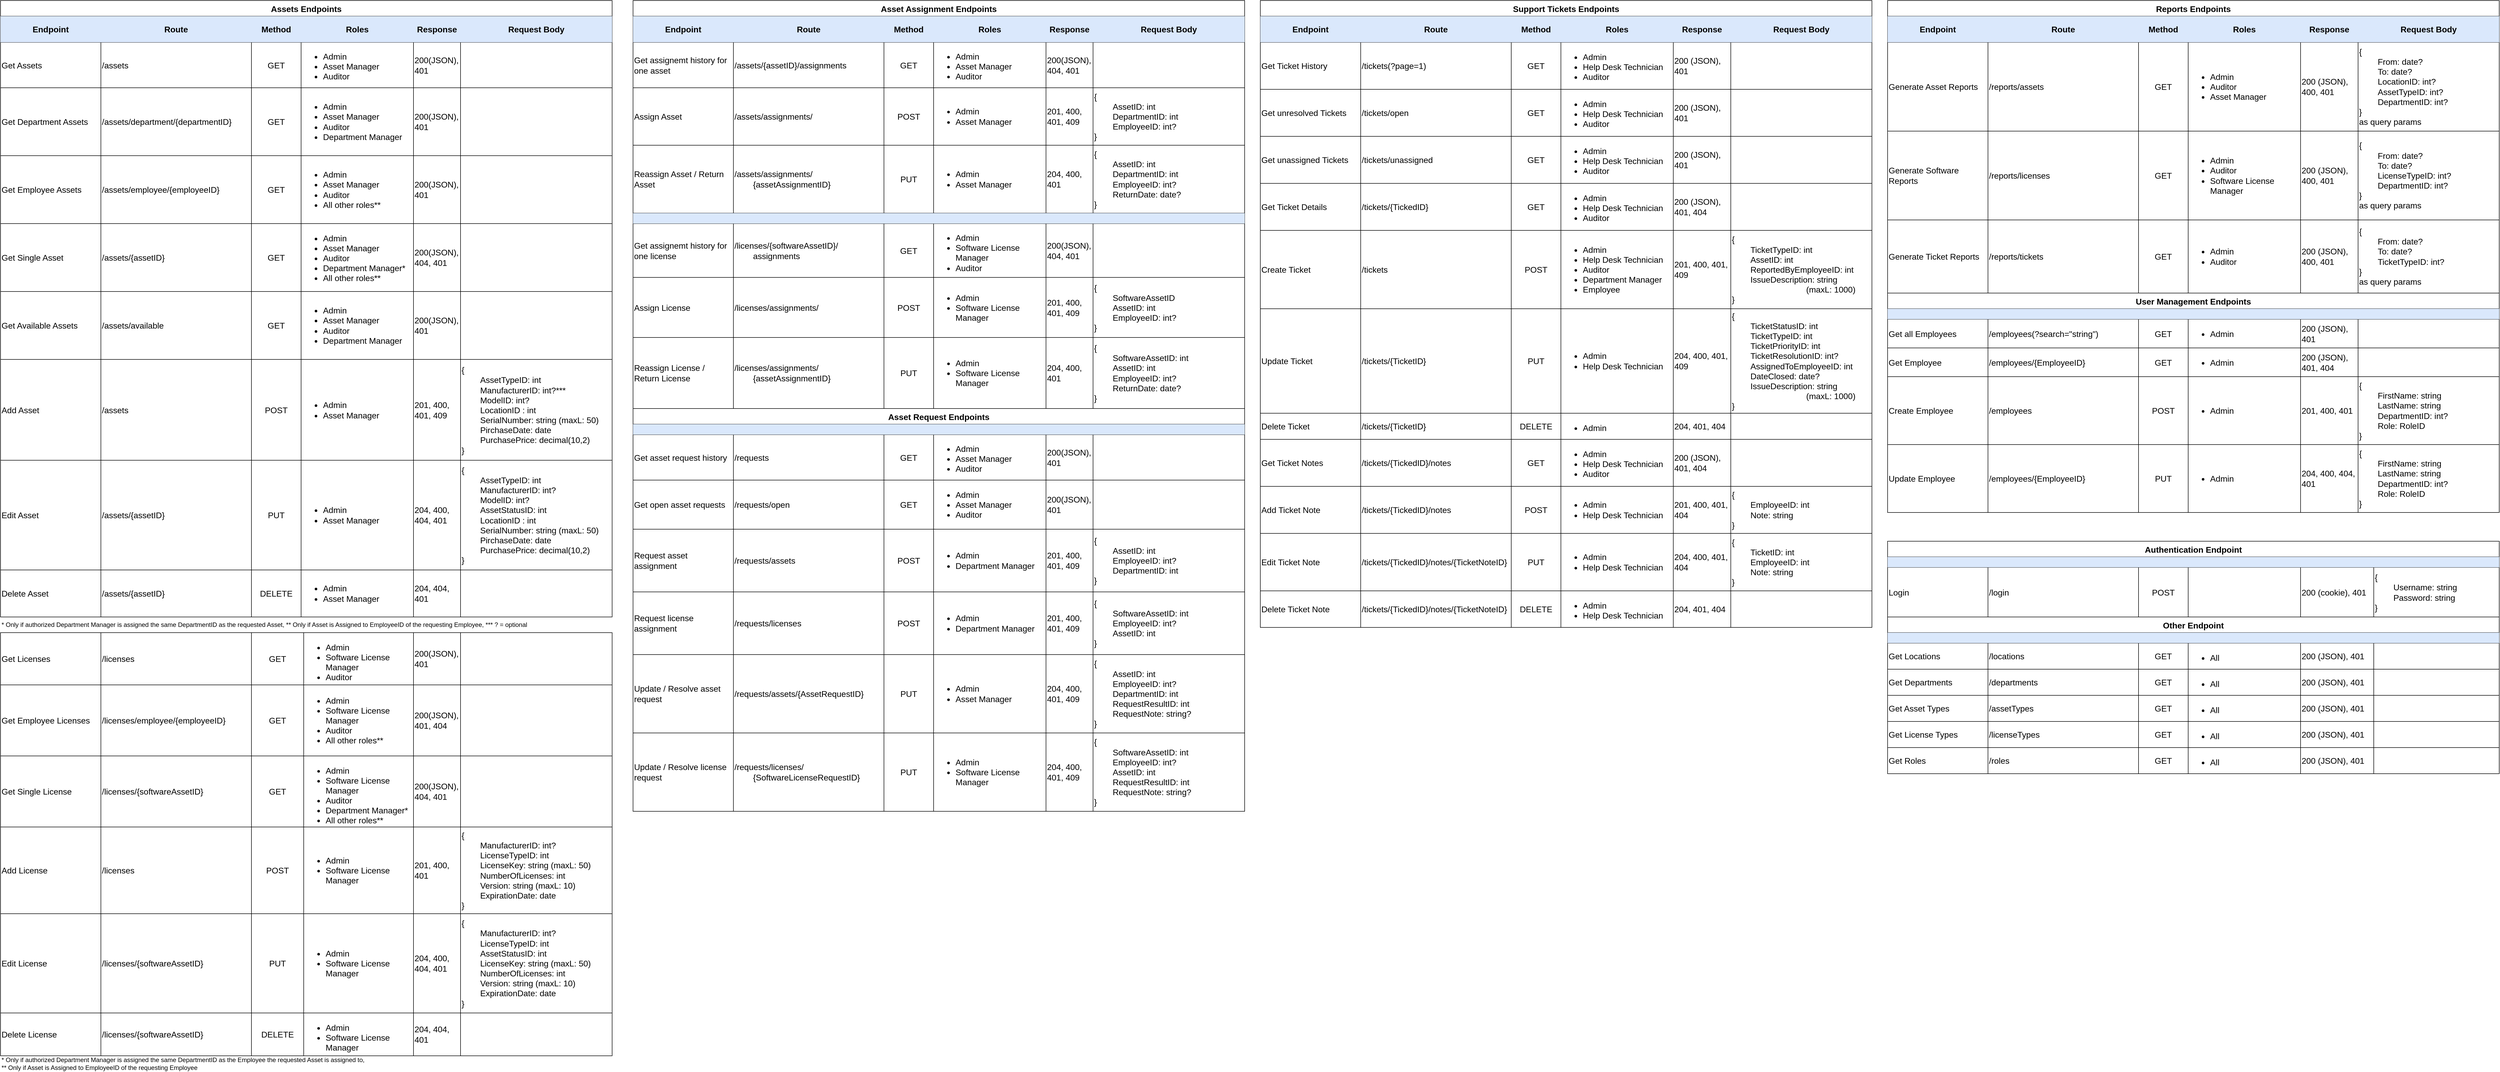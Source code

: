 <mxfile version="26.0.11">
  <diagram name="Seite-1" id="W5wUdby61jBAW_gwYEQ2">
    <mxGraphModel dx="1466" dy="929" grid="1" gridSize="10" guides="1" tooltips="1" connect="1" arrows="1" fold="1" page="1" pageScale="1" pageWidth="827" pageHeight="1169" math="0" shadow="0">
      <root>
        <mxCell id="0" />
        <mxCell id="1" parent="0" />
        <mxCell id="zytnqdTkWcXbyPXpA95l-1" value="Assets Endpoints" style="shape=table;startSize=30;container=1;collapsible=0;childLayout=tableLayout;strokeColor=default;fontSize=16;fontStyle=1" parent="1" vertex="1">
          <mxGeometry width="1170" height="1180" as="geometry" />
        </mxCell>
        <mxCell id="zytnqdTkWcXbyPXpA95l-2" value="" style="shape=tableRow;horizontal=0;startSize=0;swimlaneHead=0;swimlaneBody=0;strokeColor=inherit;top=0;left=0;bottom=0;right=0;collapsible=0;dropTarget=0;fillColor=none;points=[[0,0.5],[1,0.5]];portConstraint=eastwest;fontSize=16;" parent="zytnqdTkWcXbyPXpA95l-1" vertex="1">
          <mxGeometry y="30" width="1170" height="50" as="geometry" />
        </mxCell>
        <mxCell id="zytnqdTkWcXbyPXpA95l-3" value="Endpoint" style="shape=partialRectangle;html=1;whiteSpace=wrap;connectable=0;strokeColor=#6c8ebf;overflow=hidden;fillColor=#dae8fc;top=0;left=0;bottom=0;right=0;pointerEvents=1;fontSize=16;fontStyle=1" parent="zytnqdTkWcXbyPXpA95l-2" vertex="1">
          <mxGeometry width="192" height="50" as="geometry">
            <mxRectangle width="192" height="50" as="alternateBounds" />
          </mxGeometry>
        </mxCell>
        <mxCell id="zytnqdTkWcXbyPXpA95l-4" value="Route" style="shape=partialRectangle;html=1;whiteSpace=wrap;connectable=0;strokeColor=#6c8ebf;overflow=hidden;fillColor=#dae8fc;top=0;left=0;bottom=0;right=0;pointerEvents=1;fontSize=16;fontStyle=1" parent="zytnqdTkWcXbyPXpA95l-2" vertex="1">
          <mxGeometry x="192" width="288" height="50" as="geometry">
            <mxRectangle width="288" height="50" as="alternateBounds" />
          </mxGeometry>
        </mxCell>
        <mxCell id="zytnqdTkWcXbyPXpA95l-17" value="Method" style="shape=partialRectangle;html=1;whiteSpace=wrap;connectable=0;strokeColor=#6c8ebf;overflow=hidden;fillColor=#dae8fc;top=0;left=0;bottom=0;right=0;pointerEvents=1;fontSize=16;fontStyle=1" parent="zytnqdTkWcXbyPXpA95l-2" vertex="1">
          <mxGeometry x="480" width="95" height="50" as="geometry">
            <mxRectangle width="95" height="50" as="alternateBounds" />
          </mxGeometry>
        </mxCell>
        <mxCell id="zytnqdTkWcXbyPXpA95l-5" value="Roles" style="shape=partialRectangle;html=1;whiteSpace=wrap;connectable=0;strokeColor=#6c8ebf;overflow=hidden;fillColor=#dae8fc;top=0;left=0;bottom=0;right=0;pointerEvents=1;fontSize=16;fontStyle=1" parent="zytnqdTkWcXbyPXpA95l-2" vertex="1">
          <mxGeometry x="575" width="215" height="50" as="geometry">
            <mxRectangle width="215" height="50" as="alternateBounds" />
          </mxGeometry>
        </mxCell>
        <mxCell id="zytnqdTkWcXbyPXpA95l-14" value="Response" style="shape=partialRectangle;html=1;whiteSpace=wrap;connectable=0;strokeColor=#6c8ebf;overflow=hidden;fillColor=#dae8fc;top=0;left=0;bottom=0;right=0;pointerEvents=1;fontSize=16;fontStyle=1" parent="zytnqdTkWcXbyPXpA95l-2" vertex="1">
          <mxGeometry x="790" width="90" height="50" as="geometry">
            <mxRectangle width="90" height="50" as="alternateBounds" />
          </mxGeometry>
        </mxCell>
        <mxCell id="CHGXnOnzoU2PrAo-i4mN-1" value="Request Body" style="shape=partialRectangle;html=1;whiteSpace=wrap;connectable=0;strokeColor=#6c8ebf;overflow=hidden;fillColor=#dae8fc;top=0;left=0;bottom=0;right=0;pointerEvents=1;fontSize=16;fontStyle=1" parent="zytnqdTkWcXbyPXpA95l-2" vertex="1">
          <mxGeometry x="880" width="290" height="50" as="geometry">
            <mxRectangle width="290" height="50" as="alternateBounds" />
          </mxGeometry>
        </mxCell>
        <mxCell id="zytnqdTkWcXbyPXpA95l-6" value="" style="shape=tableRow;horizontal=0;startSize=0;swimlaneHead=0;swimlaneBody=0;strokeColor=inherit;top=0;left=0;bottom=0;right=0;collapsible=0;dropTarget=0;fillColor=none;points=[[0,0.5],[1,0.5]];portConstraint=eastwest;fontSize=16;" parent="zytnqdTkWcXbyPXpA95l-1" vertex="1">
          <mxGeometry y="80" width="1170" height="87" as="geometry" />
        </mxCell>
        <mxCell id="zytnqdTkWcXbyPXpA95l-7" value="Get Assets" style="shape=partialRectangle;html=1;whiteSpace=wrap;connectable=0;strokeColor=inherit;overflow=hidden;fillColor=none;top=0;left=0;bottom=0;right=0;pointerEvents=1;fontSize=16;align=left;" parent="zytnqdTkWcXbyPXpA95l-6" vertex="1">
          <mxGeometry width="192" height="87" as="geometry">
            <mxRectangle width="192" height="87" as="alternateBounds" />
          </mxGeometry>
        </mxCell>
        <mxCell id="zytnqdTkWcXbyPXpA95l-8" value="/assets" style="shape=partialRectangle;html=1;whiteSpace=wrap;connectable=0;strokeColor=inherit;overflow=hidden;fillColor=none;top=0;left=0;bottom=0;right=0;pointerEvents=1;fontSize=16;align=left;" parent="zytnqdTkWcXbyPXpA95l-6" vertex="1">
          <mxGeometry x="192" width="288" height="87" as="geometry">
            <mxRectangle width="288" height="87" as="alternateBounds" />
          </mxGeometry>
        </mxCell>
        <mxCell id="zytnqdTkWcXbyPXpA95l-18" value="GET" style="shape=partialRectangle;html=1;whiteSpace=wrap;connectable=0;strokeColor=inherit;overflow=hidden;fillColor=none;top=0;left=0;bottom=0;right=0;pointerEvents=1;fontSize=16;" parent="zytnqdTkWcXbyPXpA95l-6" vertex="1">
          <mxGeometry x="480" width="95" height="87" as="geometry">
            <mxRectangle width="95" height="87" as="alternateBounds" />
          </mxGeometry>
        </mxCell>
        <mxCell id="zytnqdTkWcXbyPXpA95l-9" value="&lt;ul&gt;&lt;li&gt;Admin&lt;/li&gt;&lt;li style=&quot;&quot;&gt;Asset Manager&lt;/li&gt;&lt;li style=&quot;&quot;&gt;Auditor&lt;/li&gt;&lt;/ul&gt;" style="shape=partialRectangle;html=1;whiteSpace=wrap;connectable=0;strokeColor=inherit;overflow=hidden;fillColor=none;top=0;left=0;bottom=0;right=0;pointerEvents=1;fontSize=16;align=left;verticalAlign=bottom;" parent="zytnqdTkWcXbyPXpA95l-6" vertex="1">
          <mxGeometry x="575" width="215" height="87" as="geometry">
            <mxRectangle width="215" height="87" as="alternateBounds" />
          </mxGeometry>
        </mxCell>
        <mxCell id="zytnqdTkWcXbyPXpA95l-15" value="200(JSON), 401" style="shape=partialRectangle;html=1;whiteSpace=wrap;connectable=0;strokeColor=inherit;overflow=hidden;fillColor=none;top=0;left=0;bottom=0;right=0;pointerEvents=1;fontSize=16;align=left;" parent="zytnqdTkWcXbyPXpA95l-6" vertex="1">
          <mxGeometry x="790" width="90" height="87" as="geometry">
            <mxRectangle width="90" height="87" as="alternateBounds" />
          </mxGeometry>
        </mxCell>
        <mxCell id="CHGXnOnzoU2PrAo-i4mN-2" style="shape=partialRectangle;html=1;whiteSpace=wrap;connectable=0;strokeColor=inherit;overflow=hidden;fillColor=none;top=0;left=0;bottom=0;right=0;pointerEvents=1;fontSize=16;align=left;" parent="zytnqdTkWcXbyPXpA95l-6" vertex="1">
          <mxGeometry x="880" width="290" height="87" as="geometry">
            <mxRectangle width="290" height="87" as="alternateBounds" />
          </mxGeometry>
        </mxCell>
        <mxCell id="zytnqdTkWcXbyPXpA95l-10" value="" style="shape=tableRow;horizontal=0;startSize=0;swimlaneHead=0;swimlaneBody=0;strokeColor=inherit;top=0;left=0;bottom=0;right=0;collapsible=0;dropTarget=0;fillColor=none;points=[[0,0.5],[1,0.5]];portConstraint=eastwest;fontSize=16;" parent="zytnqdTkWcXbyPXpA95l-1" vertex="1">
          <mxGeometry y="167" width="1170" height="130" as="geometry" />
        </mxCell>
        <mxCell id="zytnqdTkWcXbyPXpA95l-11" value="Get Department Assets" style="shape=partialRectangle;html=1;whiteSpace=wrap;connectable=0;strokeColor=inherit;overflow=hidden;fillColor=none;top=0;left=0;bottom=0;right=0;pointerEvents=1;fontSize=16;align=left;" parent="zytnqdTkWcXbyPXpA95l-10" vertex="1">
          <mxGeometry width="192" height="130" as="geometry">
            <mxRectangle width="192" height="130" as="alternateBounds" />
          </mxGeometry>
        </mxCell>
        <mxCell id="zytnqdTkWcXbyPXpA95l-12" value="/assets/department/{departmentID}" style="shape=partialRectangle;html=1;whiteSpace=wrap;connectable=0;strokeColor=inherit;overflow=hidden;fillColor=none;top=0;left=0;bottom=0;right=0;pointerEvents=1;fontSize=16;align=left;" parent="zytnqdTkWcXbyPXpA95l-10" vertex="1">
          <mxGeometry x="192" width="288" height="130" as="geometry">
            <mxRectangle width="288" height="130" as="alternateBounds" />
          </mxGeometry>
        </mxCell>
        <mxCell id="zytnqdTkWcXbyPXpA95l-19" value="GET" style="shape=partialRectangle;html=1;whiteSpace=wrap;connectable=0;strokeColor=inherit;overflow=hidden;fillColor=none;top=0;left=0;bottom=0;right=0;pointerEvents=1;fontSize=16;" parent="zytnqdTkWcXbyPXpA95l-10" vertex="1">
          <mxGeometry x="480" width="95" height="130" as="geometry">
            <mxRectangle width="95" height="130" as="alternateBounds" />
          </mxGeometry>
        </mxCell>
        <mxCell id="zytnqdTkWcXbyPXpA95l-13" value="&lt;ul style=&quot;&quot;&gt;&lt;li&gt;Admin&lt;/li&gt;&lt;li&gt;Asset Manager&lt;/li&gt;&lt;li&gt;Auditor&lt;/li&gt;&lt;li&gt;Department Manager&lt;/li&gt;&lt;/ul&gt;" style="shape=partialRectangle;html=1;whiteSpace=wrap;connectable=0;strokeColor=inherit;overflow=hidden;fillColor=none;top=0;left=0;bottom=0;right=0;pointerEvents=1;fontSize=16;align=left;" parent="zytnqdTkWcXbyPXpA95l-10" vertex="1">
          <mxGeometry x="575" width="215" height="130" as="geometry">
            <mxRectangle width="215" height="130" as="alternateBounds" />
          </mxGeometry>
        </mxCell>
        <mxCell id="zytnqdTkWcXbyPXpA95l-16" value="200(JSON), 401" style="shape=partialRectangle;html=1;whiteSpace=wrap;connectable=0;strokeColor=inherit;overflow=hidden;fillColor=none;top=0;left=0;bottom=0;right=0;pointerEvents=1;fontSize=16;align=left;" parent="zytnqdTkWcXbyPXpA95l-10" vertex="1">
          <mxGeometry x="790" width="90" height="130" as="geometry">
            <mxRectangle width="90" height="130" as="alternateBounds" />
          </mxGeometry>
        </mxCell>
        <mxCell id="CHGXnOnzoU2PrAo-i4mN-3" style="shape=partialRectangle;html=1;whiteSpace=wrap;connectable=0;strokeColor=inherit;overflow=hidden;fillColor=none;top=0;left=0;bottom=0;right=0;pointerEvents=1;fontSize=16;align=left;" parent="zytnqdTkWcXbyPXpA95l-10" vertex="1">
          <mxGeometry x="880" width="290" height="130" as="geometry">
            <mxRectangle width="290" height="130" as="alternateBounds" />
          </mxGeometry>
        </mxCell>
        <mxCell id="zytnqdTkWcXbyPXpA95l-20" style="shape=tableRow;horizontal=0;startSize=0;swimlaneHead=0;swimlaneBody=0;strokeColor=inherit;top=0;left=0;bottom=0;right=0;collapsible=0;dropTarget=0;fillColor=none;points=[[0,0.5],[1,0.5]];portConstraint=eastwest;fontSize=16;" parent="zytnqdTkWcXbyPXpA95l-1" vertex="1">
          <mxGeometry y="297" width="1170" height="130" as="geometry" />
        </mxCell>
        <mxCell id="zytnqdTkWcXbyPXpA95l-21" value="Get Employee Assets" style="shape=partialRectangle;html=1;whiteSpace=wrap;connectable=0;strokeColor=inherit;overflow=hidden;fillColor=none;top=0;left=0;bottom=0;right=0;pointerEvents=1;fontSize=16;align=left;" parent="zytnqdTkWcXbyPXpA95l-20" vertex="1">
          <mxGeometry width="192" height="130" as="geometry">
            <mxRectangle width="192" height="130" as="alternateBounds" />
          </mxGeometry>
        </mxCell>
        <mxCell id="zytnqdTkWcXbyPXpA95l-22" value="/assets/employee/{employeeID}" style="shape=partialRectangle;html=1;whiteSpace=wrap;connectable=0;strokeColor=inherit;overflow=hidden;fillColor=none;top=0;left=0;bottom=0;right=0;pointerEvents=1;fontSize=16;align=left;" parent="zytnqdTkWcXbyPXpA95l-20" vertex="1">
          <mxGeometry x="192" width="288" height="130" as="geometry">
            <mxRectangle width="288" height="130" as="alternateBounds" />
          </mxGeometry>
        </mxCell>
        <mxCell id="zytnqdTkWcXbyPXpA95l-23" value="GET" style="shape=partialRectangle;html=1;whiteSpace=wrap;connectable=0;strokeColor=inherit;overflow=hidden;fillColor=none;top=0;left=0;bottom=0;right=0;pointerEvents=1;fontSize=16;" parent="zytnqdTkWcXbyPXpA95l-20" vertex="1">
          <mxGeometry x="480" width="95" height="130" as="geometry">
            <mxRectangle width="95" height="130" as="alternateBounds" />
          </mxGeometry>
        </mxCell>
        <mxCell id="zytnqdTkWcXbyPXpA95l-24" value="&lt;ul style=&quot;&quot;&gt;&lt;li&gt;Admin&lt;/li&gt;&lt;li&gt;Asset Manager&lt;/li&gt;&lt;li&gt;Auditor&lt;/li&gt;&lt;li&gt;All other roles**&lt;/li&gt;&lt;/ul&gt;" style="shape=partialRectangle;html=1;whiteSpace=wrap;connectable=0;strokeColor=inherit;overflow=hidden;fillColor=none;top=0;left=0;bottom=0;right=0;pointerEvents=1;fontSize=16;align=left;" parent="zytnqdTkWcXbyPXpA95l-20" vertex="1">
          <mxGeometry x="575" width="215" height="130" as="geometry">
            <mxRectangle width="215" height="130" as="alternateBounds" />
          </mxGeometry>
        </mxCell>
        <mxCell id="zytnqdTkWcXbyPXpA95l-25" value="200(JSON), 401" style="shape=partialRectangle;html=1;whiteSpace=wrap;connectable=0;strokeColor=inherit;overflow=hidden;fillColor=none;top=0;left=0;bottom=0;right=0;pointerEvents=1;fontSize=16;align=left;" parent="zytnqdTkWcXbyPXpA95l-20" vertex="1">
          <mxGeometry x="790" width="90" height="130" as="geometry">
            <mxRectangle width="90" height="130" as="alternateBounds" />
          </mxGeometry>
        </mxCell>
        <mxCell id="CHGXnOnzoU2PrAo-i4mN-4" style="shape=partialRectangle;html=1;whiteSpace=wrap;connectable=0;strokeColor=inherit;overflow=hidden;fillColor=none;top=0;left=0;bottom=0;right=0;pointerEvents=1;fontSize=16;align=left;" parent="zytnqdTkWcXbyPXpA95l-20" vertex="1">
          <mxGeometry x="880" width="290" height="130" as="geometry">
            <mxRectangle width="290" height="130" as="alternateBounds" />
          </mxGeometry>
        </mxCell>
        <mxCell id="zytnqdTkWcXbyPXpA95l-26" style="shape=tableRow;horizontal=0;startSize=0;swimlaneHead=0;swimlaneBody=0;strokeColor=inherit;top=0;left=0;bottom=0;right=0;collapsible=0;dropTarget=0;fillColor=none;points=[[0,0.5],[1,0.5]];portConstraint=eastwest;fontSize=16;" parent="zytnqdTkWcXbyPXpA95l-1" vertex="1">
          <mxGeometry y="427" width="1170" height="130" as="geometry" />
        </mxCell>
        <mxCell id="zytnqdTkWcXbyPXpA95l-27" value="Get Single Asset" style="shape=partialRectangle;html=1;whiteSpace=wrap;connectable=0;strokeColor=inherit;overflow=hidden;fillColor=none;top=0;left=0;bottom=0;right=0;pointerEvents=1;fontSize=16;align=left;" parent="zytnqdTkWcXbyPXpA95l-26" vertex="1">
          <mxGeometry width="192" height="130" as="geometry">
            <mxRectangle width="192" height="130" as="alternateBounds" />
          </mxGeometry>
        </mxCell>
        <mxCell id="zytnqdTkWcXbyPXpA95l-28" value="/assets/{assetID}" style="shape=partialRectangle;html=1;whiteSpace=wrap;connectable=0;strokeColor=inherit;overflow=hidden;fillColor=none;top=0;left=0;bottom=0;right=0;pointerEvents=1;fontSize=16;align=left;" parent="zytnqdTkWcXbyPXpA95l-26" vertex="1">
          <mxGeometry x="192" width="288" height="130" as="geometry">
            <mxRectangle width="288" height="130" as="alternateBounds" />
          </mxGeometry>
        </mxCell>
        <mxCell id="zytnqdTkWcXbyPXpA95l-29" value="GET" style="shape=partialRectangle;html=1;whiteSpace=wrap;connectable=0;strokeColor=inherit;overflow=hidden;fillColor=none;top=0;left=0;bottom=0;right=0;pointerEvents=1;fontSize=16;" parent="zytnqdTkWcXbyPXpA95l-26" vertex="1">
          <mxGeometry x="480" width="95" height="130" as="geometry">
            <mxRectangle width="95" height="130" as="alternateBounds" />
          </mxGeometry>
        </mxCell>
        <mxCell id="zytnqdTkWcXbyPXpA95l-30" value="&lt;ul style=&quot;&quot;&gt;&lt;li&gt;Admin&lt;/li&gt;&lt;li&gt;Asset Manager&lt;/li&gt;&lt;li&gt;Auditor&lt;/li&gt;&lt;li&gt;Department Manager*&lt;/li&gt;&lt;li&gt;All other roles**&lt;/li&gt;&lt;/ul&gt;" style="shape=partialRectangle;html=1;whiteSpace=wrap;connectable=0;strokeColor=inherit;overflow=hidden;fillColor=none;top=0;left=0;bottom=0;right=0;pointerEvents=1;fontSize=16;align=left;" parent="zytnqdTkWcXbyPXpA95l-26" vertex="1">
          <mxGeometry x="575" width="215" height="130" as="geometry">
            <mxRectangle width="215" height="130" as="alternateBounds" />
          </mxGeometry>
        </mxCell>
        <mxCell id="zytnqdTkWcXbyPXpA95l-31" value="200(JSON), 404, 401" style="shape=partialRectangle;html=1;whiteSpace=wrap;connectable=0;strokeColor=inherit;overflow=hidden;fillColor=none;top=0;left=0;bottom=0;right=0;pointerEvents=1;fontSize=16;align=left;" parent="zytnqdTkWcXbyPXpA95l-26" vertex="1">
          <mxGeometry x="790" width="90" height="130" as="geometry">
            <mxRectangle width="90" height="130" as="alternateBounds" />
          </mxGeometry>
        </mxCell>
        <mxCell id="CHGXnOnzoU2PrAo-i4mN-5" style="shape=partialRectangle;html=1;whiteSpace=wrap;connectable=0;strokeColor=inherit;overflow=hidden;fillColor=none;top=0;left=0;bottom=0;right=0;pointerEvents=1;fontSize=16;align=left;" parent="zytnqdTkWcXbyPXpA95l-26" vertex="1">
          <mxGeometry x="880" width="290" height="130" as="geometry">
            <mxRectangle width="290" height="130" as="alternateBounds" />
          </mxGeometry>
        </mxCell>
        <mxCell id="CHGXnOnzoU2PrAo-i4mN-100" style="shape=tableRow;horizontal=0;startSize=0;swimlaneHead=0;swimlaneBody=0;strokeColor=inherit;top=0;left=0;bottom=0;right=0;collapsible=0;dropTarget=0;fillColor=none;points=[[0,0.5],[1,0.5]];portConstraint=eastwest;fontSize=16;" parent="zytnqdTkWcXbyPXpA95l-1" vertex="1">
          <mxGeometry y="557" width="1170" height="130" as="geometry" />
        </mxCell>
        <mxCell id="CHGXnOnzoU2PrAo-i4mN-101" value="Get Available Assets" style="shape=partialRectangle;html=1;whiteSpace=wrap;connectable=0;strokeColor=inherit;overflow=hidden;fillColor=none;top=0;left=0;bottom=0;right=0;pointerEvents=1;fontSize=16;align=left;" parent="CHGXnOnzoU2PrAo-i4mN-100" vertex="1">
          <mxGeometry width="192" height="130" as="geometry">
            <mxRectangle width="192" height="130" as="alternateBounds" />
          </mxGeometry>
        </mxCell>
        <mxCell id="CHGXnOnzoU2PrAo-i4mN-102" value="/assets/available" style="shape=partialRectangle;html=1;whiteSpace=wrap;connectable=0;strokeColor=inherit;overflow=hidden;fillColor=none;top=0;left=0;bottom=0;right=0;pointerEvents=1;fontSize=16;align=left;" parent="CHGXnOnzoU2PrAo-i4mN-100" vertex="1">
          <mxGeometry x="192" width="288" height="130" as="geometry">
            <mxRectangle width="288" height="130" as="alternateBounds" />
          </mxGeometry>
        </mxCell>
        <mxCell id="CHGXnOnzoU2PrAo-i4mN-103" value="GET" style="shape=partialRectangle;html=1;whiteSpace=wrap;connectable=0;strokeColor=inherit;overflow=hidden;fillColor=none;top=0;left=0;bottom=0;right=0;pointerEvents=1;fontSize=16;" parent="CHGXnOnzoU2PrAo-i4mN-100" vertex="1">
          <mxGeometry x="480" width="95" height="130" as="geometry">
            <mxRectangle width="95" height="130" as="alternateBounds" />
          </mxGeometry>
        </mxCell>
        <mxCell id="CHGXnOnzoU2PrAo-i4mN-104" value="&lt;ul&gt;&lt;li&gt;Admin&lt;/li&gt;&lt;li&gt;Asset Manager&lt;/li&gt;&lt;li&gt;Auditor&lt;/li&gt;&lt;li&gt;Department Manager&lt;/li&gt;&lt;/ul&gt;" style="shape=partialRectangle;html=1;whiteSpace=wrap;connectable=0;strokeColor=inherit;overflow=hidden;fillColor=none;top=0;left=0;bottom=0;right=0;pointerEvents=1;fontSize=16;align=left;" parent="CHGXnOnzoU2PrAo-i4mN-100" vertex="1">
          <mxGeometry x="575" width="215" height="130" as="geometry">
            <mxRectangle width="215" height="130" as="alternateBounds" />
          </mxGeometry>
        </mxCell>
        <mxCell id="CHGXnOnzoU2PrAo-i4mN-105" value="200(JSON), 401" style="shape=partialRectangle;html=1;whiteSpace=wrap;connectable=0;strokeColor=inherit;overflow=hidden;fillColor=none;top=0;left=0;bottom=0;right=0;pointerEvents=1;fontSize=16;align=left;" parent="CHGXnOnzoU2PrAo-i4mN-100" vertex="1">
          <mxGeometry x="790" width="90" height="130" as="geometry">
            <mxRectangle width="90" height="130" as="alternateBounds" />
          </mxGeometry>
        </mxCell>
        <mxCell id="CHGXnOnzoU2PrAo-i4mN-106" style="shape=partialRectangle;html=1;whiteSpace=wrap;connectable=0;strokeColor=inherit;overflow=hidden;fillColor=none;top=0;left=0;bottom=0;right=0;pointerEvents=1;fontSize=16;align=left;" parent="CHGXnOnzoU2PrAo-i4mN-100" vertex="1">
          <mxGeometry x="880" width="290" height="130" as="geometry">
            <mxRectangle width="290" height="130" as="alternateBounds" />
          </mxGeometry>
        </mxCell>
        <mxCell id="zytnqdTkWcXbyPXpA95l-32" style="shape=tableRow;horizontal=0;startSize=0;swimlaneHead=0;swimlaneBody=0;strokeColor=inherit;top=0;left=0;bottom=0;right=0;collapsible=0;dropTarget=0;fillColor=none;points=[[0,0.5],[1,0.5]];portConstraint=eastwest;fontSize=16;" parent="zytnqdTkWcXbyPXpA95l-1" vertex="1">
          <mxGeometry y="687" width="1170" height="193" as="geometry" />
        </mxCell>
        <mxCell id="zytnqdTkWcXbyPXpA95l-33" value="Add Asset" style="shape=partialRectangle;html=1;whiteSpace=wrap;connectable=0;strokeColor=inherit;overflow=hidden;fillColor=none;top=0;left=0;bottom=0;right=0;pointerEvents=1;fontSize=16;align=left;" parent="zytnqdTkWcXbyPXpA95l-32" vertex="1">
          <mxGeometry width="192" height="193" as="geometry">
            <mxRectangle width="192" height="193" as="alternateBounds" />
          </mxGeometry>
        </mxCell>
        <mxCell id="zytnqdTkWcXbyPXpA95l-34" value="/assets" style="shape=partialRectangle;html=1;whiteSpace=wrap;connectable=0;strokeColor=inherit;overflow=hidden;fillColor=none;top=0;left=0;bottom=0;right=0;pointerEvents=1;fontSize=16;align=left;" parent="zytnqdTkWcXbyPXpA95l-32" vertex="1">
          <mxGeometry x="192" width="288" height="193" as="geometry">
            <mxRectangle width="288" height="193" as="alternateBounds" />
          </mxGeometry>
        </mxCell>
        <mxCell id="zytnqdTkWcXbyPXpA95l-35" value="POST" style="shape=partialRectangle;html=1;whiteSpace=wrap;connectable=0;strokeColor=inherit;overflow=hidden;fillColor=none;top=0;left=0;bottom=0;right=0;pointerEvents=1;fontSize=16;" parent="zytnqdTkWcXbyPXpA95l-32" vertex="1">
          <mxGeometry x="480" width="95" height="193" as="geometry">
            <mxRectangle width="95" height="193" as="alternateBounds" />
          </mxGeometry>
        </mxCell>
        <mxCell id="zytnqdTkWcXbyPXpA95l-36" value="&lt;ul style=&quot;&quot;&gt;&lt;li&gt;Admin&lt;/li&gt;&lt;li&gt;Asset Manager&lt;/li&gt;&lt;/ul&gt;" style="shape=partialRectangle;html=1;whiteSpace=wrap;connectable=0;strokeColor=inherit;overflow=hidden;fillColor=none;top=0;left=0;bottom=0;right=0;pointerEvents=1;fontSize=16;align=left;" parent="zytnqdTkWcXbyPXpA95l-32" vertex="1">
          <mxGeometry x="575" width="215" height="193" as="geometry">
            <mxRectangle width="215" height="193" as="alternateBounds" />
          </mxGeometry>
        </mxCell>
        <mxCell id="zytnqdTkWcXbyPXpA95l-37" value="201, 400, 401, 409" style="shape=partialRectangle;html=1;whiteSpace=wrap;connectable=0;strokeColor=inherit;overflow=hidden;fillColor=none;top=0;left=0;bottom=0;right=0;pointerEvents=1;fontSize=16;align=left;" parent="zytnqdTkWcXbyPXpA95l-32" vertex="1">
          <mxGeometry x="790" width="90" height="193" as="geometry">
            <mxRectangle width="90" height="193" as="alternateBounds" />
          </mxGeometry>
        </mxCell>
        <mxCell id="CHGXnOnzoU2PrAo-i4mN-6" value="{&lt;div&gt;&lt;span style=&quot;white-space: pre;&quot;&gt;&#x9;&lt;/span&gt;AssetTypeID: int&lt;/div&gt;&lt;div&gt;&lt;span style=&quot;white-space: pre;&quot;&gt;&#x9;&lt;/span&gt;ManufacturerID: int?***&lt;/div&gt;&lt;div&gt;&lt;span style=&quot;white-space: pre;&quot;&gt;&#x9;&lt;/span&gt;ModelID: int?&lt;br&gt;&lt;/div&gt;&lt;div&gt;&lt;span style=&quot;white-space: pre;&quot;&gt;&#x9;&lt;/span&gt;LocationID : int&lt;/div&gt;&lt;div&gt;&lt;span style=&quot;white-space: pre;&quot;&gt;&#x9;&lt;/span&gt;SerialNumber: string (maxL: 50)&lt;/div&gt;&lt;div&gt;&lt;span style=&quot;white-space: pre;&quot;&gt;&#x9;&lt;/span&gt;PirchaseDate: date&lt;/div&gt;&lt;div&gt;&lt;span style=&quot;white-space: pre;&quot;&gt;&#x9;&lt;/span&gt;PurchasePrice: decimal(10,2)&lt;br&gt;&lt;div&gt;}&lt;/div&gt;&lt;/div&gt;" style="shape=partialRectangle;html=1;whiteSpace=wrap;connectable=0;strokeColor=inherit;overflow=hidden;fillColor=none;top=0;left=0;bottom=0;right=0;pointerEvents=1;fontSize=16;align=left;" parent="zytnqdTkWcXbyPXpA95l-32" vertex="1">
          <mxGeometry x="880" width="290" height="193" as="geometry">
            <mxRectangle width="290" height="193" as="alternateBounds" />
          </mxGeometry>
        </mxCell>
        <mxCell id="zytnqdTkWcXbyPXpA95l-38" style="shape=tableRow;horizontal=0;startSize=0;swimlaneHead=0;swimlaneBody=0;strokeColor=inherit;top=0;left=0;bottom=0;right=0;collapsible=0;dropTarget=0;fillColor=none;points=[[0,0.5],[1,0.5]];portConstraint=eastwest;fontSize=16;" parent="zytnqdTkWcXbyPXpA95l-1" vertex="1">
          <mxGeometry y="880" width="1170" height="210" as="geometry" />
        </mxCell>
        <mxCell id="zytnqdTkWcXbyPXpA95l-39" value="Edit Asset" style="shape=partialRectangle;html=1;whiteSpace=wrap;connectable=0;strokeColor=inherit;overflow=hidden;fillColor=none;top=0;left=0;bottom=0;right=0;pointerEvents=1;fontSize=16;align=left;" parent="zytnqdTkWcXbyPXpA95l-38" vertex="1">
          <mxGeometry width="192" height="210" as="geometry">
            <mxRectangle width="192" height="210" as="alternateBounds" />
          </mxGeometry>
        </mxCell>
        <mxCell id="zytnqdTkWcXbyPXpA95l-40" value="/assets/{assetID}" style="shape=partialRectangle;html=1;whiteSpace=wrap;connectable=0;strokeColor=inherit;overflow=hidden;fillColor=none;top=0;left=0;bottom=0;right=0;pointerEvents=1;fontSize=16;align=left;" parent="zytnqdTkWcXbyPXpA95l-38" vertex="1">
          <mxGeometry x="192" width="288" height="210" as="geometry">
            <mxRectangle width="288" height="210" as="alternateBounds" />
          </mxGeometry>
        </mxCell>
        <mxCell id="zytnqdTkWcXbyPXpA95l-41" value="PUT" style="shape=partialRectangle;html=1;whiteSpace=wrap;connectable=0;strokeColor=inherit;overflow=hidden;fillColor=none;top=0;left=0;bottom=0;right=0;pointerEvents=1;fontSize=16;" parent="zytnqdTkWcXbyPXpA95l-38" vertex="1">
          <mxGeometry x="480" width="95" height="210" as="geometry">
            <mxRectangle width="95" height="210" as="alternateBounds" />
          </mxGeometry>
        </mxCell>
        <mxCell id="zytnqdTkWcXbyPXpA95l-42" value="&lt;ul style=&quot;&quot;&gt;&lt;li&gt;Admin&lt;/li&gt;&lt;li&gt;Asset Manager&lt;/li&gt;&lt;/ul&gt;" style="shape=partialRectangle;html=1;whiteSpace=wrap;connectable=0;strokeColor=inherit;overflow=hidden;fillColor=none;top=0;left=0;bottom=0;right=0;pointerEvents=1;fontSize=16;align=left;" parent="zytnqdTkWcXbyPXpA95l-38" vertex="1">
          <mxGeometry x="575" width="215" height="210" as="geometry">
            <mxRectangle width="215" height="210" as="alternateBounds" />
          </mxGeometry>
        </mxCell>
        <mxCell id="zytnqdTkWcXbyPXpA95l-43" value="204, 400, 404, 401" style="shape=partialRectangle;html=1;whiteSpace=wrap;connectable=0;strokeColor=inherit;overflow=hidden;fillColor=none;top=0;left=0;bottom=0;right=0;pointerEvents=1;fontSize=16;align=left;" parent="zytnqdTkWcXbyPXpA95l-38" vertex="1">
          <mxGeometry x="790" width="90" height="210" as="geometry">
            <mxRectangle width="90" height="210" as="alternateBounds" />
          </mxGeometry>
        </mxCell>
        <mxCell id="CHGXnOnzoU2PrAo-i4mN-7" value="{&lt;div&gt;&lt;span style=&quot;white-space: pre;&quot;&gt;&#x9;&lt;/span&gt;AssetTypeID: int&lt;/div&gt;&lt;div&gt;&lt;span style=&quot;white-space: pre;&quot;&gt;&#x9;&lt;/span&gt;ManufacturerID: int?&lt;/div&gt;&lt;div&gt;&lt;span style=&quot;white-space: pre;&quot;&gt;&#x9;&lt;/span&gt;ModelID: int?&lt;br&gt;&lt;/div&gt;&lt;div&gt;&lt;span style=&quot;white-space: pre;&quot;&gt;&#x9;&lt;/span&gt;AssetStatusID: int&lt;br&gt;&lt;/div&gt;&lt;div&gt;&lt;span style=&quot;white-space: pre;&quot;&gt;&#x9;&lt;/span&gt;LocationID : int&lt;/div&gt;&lt;div&gt;&lt;span style=&quot;white-space: pre;&quot;&gt;&#x9;&lt;/span&gt;SerialNumber: string (maxL: 50)&lt;/div&gt;&lt;div&gt;&lt;span style=&quot;white-space: pre;&quot;&gt;&#x9;&lt;/span&gt;PirchaseDate: date&lt;/div&gt;&lt;div&gt;&lt;span style=&quot;white-space: pre;&quot;&gt;&#x9;&lt;/span&gt;PurchasePrice: decimal(10,2)&lt;br&gt;&lt;div&gt;}&lt;/div&gt;&lt;/div&gt;" style="shape=partialRectangle;html=1;whiteSpace=wrap;connectable=0;strokeColor=inherit;overflow=hidden;fillColor=none;top=0;left=0;bottom=0;right=0;pointerEvents=1;fontSize=16;align=left;" parent="zytnqdTkWcXbyPXpA95l-38" vertex="1">
          <mxGeometry x="880" width="290" height="210" as="geometry">
            <mxRectangle width="290" height="210" as="alternateBounds" />
          </mxGeometry>
        </mxCell>
        <mxCell id="zytnqdTkWcXbyPXpA95l-44" style="shape=tableRow;horizontal=0;startSize=0;swimlaneHead=0;swimlaneBody=0;strokeColor=inherit;top=0;left=0;bottom=0;right=0;collapsible=0;dropTarget=0;fillColor=none;points=[[0,0.5],[1,0.5]];portConstraint=eastwest;fontSize=16;" parent="zytnqdTkWcXbyPXpA95l-1" vertex="1">
          <mxGeometry y="1090" width="1170" height="90" as="geometry" />
        </mxCell>
        <mxCell id="zytnqdTkWcXbyPXpA95l-45" value="Delete Asset" style="shape=partialRectangle;html=1;whiteSpace=wrap;connectable=0;strokeColor=inherit;overflow=hidden;fillColor=none;top=0;left=0;bottom=0;right=0;pointerEvents=1;fontSize=16;align=left;" parent="zytnqdTkWcXbyPXpA95l-44" vertex="1">
          <mxGeometry width="192" height="90" as="geometry">
            <mxRectangle width="192" height="90" as="alternateBounds" />
          </mxGeometry>
        </mxCell>
        <mxCell id="zytnqdTkWcXbyPXpA95l-46" value="/assets/{assetID}" style="shape=partialRectangle;html=1;whiteSpace=wrap;connectable=0;strokeColor=inherit;overflow=hidden;fillColor=none;top=0;left=0;bottom=0;right=0;pointerEvents=1;fontSize=16;align=left;" parent="zytnqdTkWcXbyPXpA95l-44" vertex="1">
          <mxGeometry x="192" width="288" height="90" as="geometry">
            <mxRectangle width="288" height="90" as="alternateBounds" />
          </mxGeometry>
        </mxCell>
        <mxCell id="zytnqdTkWcXbyPXpA95l-47" value="DELETE" style="shape=partialRectangle;html=1;whiteSpace=wrap;connectable=0;strokeColor=inherit;overflow=hidden;fillColor=none;top=0;left=0;bottom=0;right=0;pointerEvents=1;fontSize=16;" parent="zytnqdTkWcXbyPXpA95l-44" vertex="1">
          <mxGeometry x="480" width="95" height="90" as="geometry">
            <mxRectangle width="95" height="90" as="alternateBounds" />
          </mxGeometry>
        </mxCell>
        <mxCell id="zytnqdTkWcXbyPXpA95l-48" value="&lt;ul style=&quot;&quot;&gt;&lt;li&gt;Admin&lt;/li&gt;&lt;li&gt;Asset Manager&lt;/li&gt;&lt;/ul&gt;" style="shape=partialRectangle;html=1;whiteSpace=wrap;connectable=0;strokeColor=inherit;overflow=hidden;fillColor=none;top=0;left=0;bottom=0;right=0;pointerEvents=1;fontSize=16;align=left;" parent="zytnqdTkWcXbyPXpA95l-44" vertex="1">
          <mxGeometry x="575" width="215" height="90" as="geometry">
            <mxRectangle width="215" height="90" as="alternateBounds" />
          </mxGeometry>
        </mxCell>
        <mxCell id="zytnqdTkWcXbyPXpA95l-49" value="204, 404, 401" style="shape=partialRectangle;html=1;whiteSpace=wrap;connectable=0;strokeColor=inherit;overflow=hidden;fillColor=none;top=0;left=0;bottom=0;right=0;pointerEvents=1;fontSize=16;align=left;" parent="zytnqdTkWcXbyPXpA95l-44" vertex="1">
          <mxGeometry x="790" width="90" height="90" as="geometry">
            <mxRectangle width="90" height="90" as="alternateBounds" />
          </mxGeometry>
        </mxCell>
        <mxCell id="CHGXnOnzoU2PrAo-i4mN-8" style="shape=partialRectangle;html=1;whiteSpace=wrap;connectable=0;strokeColor=inherit;overflow=hidden;fillColor=none;top=0;left=0;bottom=0;right=0;pointerEvents=1;fontSize=16;align=left;" parent="zytnqdTkWcXbyPXpA95l-44" vertex="1">
          <mxGeometry x="880" width="290" height="90" as="geometry">
            <mxRectangle width="290" height="90" as="alternateBounds" />
          </mxGeometry>
        </mxCell>
        <mxCell id="zytnqdTkWcXbyPXpA95l-56" value="* Only if authorized Department Manager is assigned the same DepartmentID as the requested Asset, ** Only if Asset is Assigned to EmployeeID of the requesting Employee, *** ? = optional" style="text;html=1;align=left;verticalAlign=middle;whiteSpace=wrap;rounded=0;" parent="1" vertex="1">
          <mxGeometry y="1180" width="1070" height="30" as="geometry" />
        </mxCell>
        <mxCell id="zytnqdTkWcXbyPXpA95l-57" value="" style="shape=table;startSize=0;container=1;collapsible=0;childLayout=tableLayout;fontSize=16;fillColor=none;" parent="1" vertex="1">
          <mxGeometry y="1210" width="1170" height="810.0" as="geometry" />
        </mxCell>
        <mxCell id="zytnqdTkWcXbyPXpA95l-58" value="" style="shape=tableRow;horizontal=0;startSize=0;swimlaneHead=0;swimlaneBody=0;strokeColor=inherit;top=0;left=0;bottom=0;right=0;collapsible=0;dropTarget=0;fillColor=none;points=[[0,0.5],[1,0.5]];portConstraint=eastwest;fontSize=16;" parent="zytnqdTkWcXbyPXpA95l-57" vertex="1">
          <mxGeometry width="1170" height="100" as="geometry" />
        </mxCell>
        <mxCell id="zytnqdTkWcXbyPXpA95l-59" value="Get Licenses" style="shape=partialRectangle;html=1;whiteSpace=wrap;connectable=0;strokeColor=inherit;overflow=hidden;fillColor=none;top=0;left=0;bottom=0;right=0;pointerEvents=1;fontSize=16;align=left;" parent="zytnqdTkWcXbyPXpA95l-58" vertex="1">
          <mxGeometry width="192" height="100" as="geometry">
            <mxRectangle width="192" height="100" as="alternateBounds" />
          </mxGeometry>
        </mxCell>
        <mxCell id="zytnqdTkWcXbyPXpA95l-60" value="/licenses" style="shape=partialRectangle;html=1;whiteSpace=wrap;connectable=0;strokeColor=inherit;overflow=hidden;fillColor=none;top=0;left=0;bottom=0;right=0;pointerEvents=1;fontSize=16;align=left;" parent="zytnqdTkWcXbyPXpA95l-58" vertex="1">
          <mxGeometry x="192" width="288" height="100" as="geometry">
            <mxRectangle width="288" height="100" as="alternateBounds" />
          </mxGeometry>
        </mxCell>
        <mxCell id="zytnqdTkWcXbyPXpA95l-61" value="GET" style="shape=partialRectangle;html=1;whiteSpace=wrap;connectable=0;strokeColor=inherit;overflow=hidden;fillColor=none;top=0;left=0;bottom=0;right=0;pointerEvents=1;fontSize=16;" parent="zytnqdTkWcXbyPXpA95l-58" vertex="1">
          <mxGeometry x="480" width="100" height="100" as="geometry">
            <mxRectangle width="100" height="100" as="alternateBounds" />
          </mxGeometry>
        </mxCell>
        <mxCell id="zytnqdTkWcXbyPXpA95l-70" value="&lt;ul style=&quot;&quot;&gt;&lt;li&gt;Admin&lt;/li&gt;&lt;li&gt;Software License Manager&lt;/li&gt;&lt;li&gt;Auditor&lt;/li&gt;&lt;/ul&gt;" style="shape=partialRectangle;html=1;whiteSpace=wrap;connectable=0;strokeColor=inherit;overflow=hidden;fillColor=none;top=0;left=0;bottom=0;right=0;pointerEvents=1;fontSize=16;align=left;" parent="zytnqdTkWcXbyPXpA95l-58" vertex="1">
          <mxGeometry x="580" width="210" height="100" as="geometry">
            <mxRectangle width="210" height="100" as="alternateBounds" />
          </mxGeometry>
        </mxCell>
        <mxCell id="zytnqdTkWcXbyPXpA95l-73" value="200(JSON), 401" style="shape=partialRectangle;html=1;whiteSpace=wrap;connectable=0;strokeColor=inherit;overflow=hidden;fillColor=none;top=0;left=0;bottom=0;right=0;pointerEvents=1;fontSize=16;align=left;" parent="zytnqdTkWcXbyPXpA95l-58" vertex="1">
          <mxGeometry x="790" width="90" height="100" as="geometry">
            <mxRectangle width="90" height="100" as="alternateBounds" />
          </mxGeometry>
        </mxCell>
        <mxCell id="CHGXnOnzoU2PrAo-i4mN-9" style="shape=partialRectangle;html=1;whiteSpace=wrap;connectable=0;strokeColor=inherit;overflow=hidden;fillColor=none;top=0;left=0;bottom=0;right=0;pointerEvents=1;fontSize=16;align=left;" parent="zytnqdTkWcXbyPXpA95l-58" vertex="1">
          <mxGeometry x="880" width="290" height="100" as="geometry">
            <mxRectangle width="290" height="100" as="alternateBounds" />
          </mxGeometry>
        </mxCell>
        <mxCell id="zytnqdTkWcXbyPXpA95l-62" value="" style="shape=tableRow;horizontal=0;startSize=0;swimlaneHead=0;swimlaneBody=0;strokeColor=inherit;top=0;left=0;bottom=0;right=0;collapsible=0;dropTarget=0;fillColor=none;points=[[0,0.5],[1,0.5]];portConstraint=eastwest;fontSize=16;" parent="zytnqdTkWcXbyPXpA95l-57" vertex="1">
          <mxGeometry y="100" width="1170" height="136" as="geometry" />
        </mxCell>
        <mxCell id="zytnqdTkWcXbyPXpA95l-63" value="Get Employee Licenses" style="shape=partialRectangle;html=1;whiteSpace=wrap;connectable=0;strokeColor=inherit;overflow=hidden;fillColor=none;top=0;left=0;bottom=0;right=0;pointerEvents=1;fontSize=16;align=left;" parent="zytnqdTkWcXbyPXpA95l-62" vertex="1">
          <mxGeometry width="192" height="136" as="geometry">
            <mxRectangle width="192" height="136" as="alternateBounds" />
          </mxGeometry>
        </mxCell>
        <mxCell id="zytnqdTkWcXbyPXpA95l-64" value="/licenses/employee/{employeeID}" style="shape=partialRectangle;html=1;whiteSpace=wrap;connectable=0;strokeColor=inherit;overflow=hidden;fillColor=none;top=0;left=0;bottom=0;right=0;pointerEvents=1;fontSize=16;align=left;" parent="zytnqdTkWcXbyPXpA95l-62" vertex="1">
          <mxGeometry x="192" width="288" height="136" as="geometry">
            <mxRectangle width="288" height="136" as="alternateBounds" />
          </mxGeometry>
        </mxCell>
        <mxCell id="zytnqdTkWcXbyPXpA95l-65" value="GET" style="shape=partialRectangle;html=1;whiteSpace=wrap;connectable=0;strokeColor=inherit;overflow=hidden;fillColor=none;top=0;left=0;bottom=0;right=0;pointerEvents=1;fontSize=16;" parent="zytnqdTkWcXbyPXpA95l-62" vertex="1">
          <mxGeometry x="480" width="100" height="136" as="geometry">
            <mxRectangle width="100" height="136" as="alternateBounds" />
          </mxGeometry>
        </mxCell>
        <mxCell id="zytnqdTkWcXbyPXpA95l-71" value="&lt;ul style=&quot;&quot;&gt;&lt;li&gt;Admin&lt;/li&gt;&lt;li&gt;Software License Manager&lt;/li&gt;&lt;li&gt;Auditor&lt;/li&gt;&lt;li&gt;All other roles**&lt;/li&gt;&lt;/ul&gt;" style="shape=partialRectangle;html=1;whiteSpace=wrap;connectable=0;strokeColor=inherit;overflow=hidden;fillColor=none;top=0;left=0;bottom=0;right=0;pointerEvents=1;fontSize=16;align=left;" parent="zytnqdTkWcXbyPXpA95l-62" vertex="1">
          <mxGeometry x="580" width="210" height="136" as="geometry">
            <mxRectangle width="210" height="136" as="alternateBounds" />
          </mxGeometry>
        </mxCell>
        <mxCell id="zytnqdTkWcXbyPXpA95l-74" value="200(JSON),&amp;nbsp; 401, 404" style="shape=partialRectangle;html=1;whiteSpace=wrap;connectable=0;strokeColor=inherit;overflow=hidden;fillColor=none;top=0;left=0;bottom=0;right=0;pointerEvents=1;fontSize=16;align=left;" parent="zytnqdTkWcXbyPXpA95l-62" vertex="1">
          <mxGeometry x="790" width="90" height="136" as="geometry">
            <mxRectangle width="90" height="136" as="alternateBounds" />
          </mxGeometry>
        </mxCell>
        <mxCell id="CHGXnOnzoU2PrAo-i4mN-10" style="shape=partialRectangle;html=1;whiteSpace=wrap;connectable=0;strokeColor=inherit;overflow=hidden;fillColor=none;top=0;left=0;bottom=0;right=0;pointerEvents=1;fontSize=16;align=left;" parent="zytnqdTkWcXbyPXpA95l-62" vertex="1">
          <mxGeometry x="880" width="290" height="136" as="geometry">
            <mxRectangle width="290" height="136" as="alternateBounds" />
          </mxGeometry>
        </mxCell>
        <mxCell id="zytnqdTkWcXbyPXpA95l-66" value="" style="shape=tableRow;horizontal=0;startSize=0;swimlaneHead=0;swimlaneBody=0;strokeColor=inherit;top=0;left=0;bottom=0;right=0;collapsible=0;dropTarget=0;fillColor=none;points=[[0,0.5],[1,0.5]];portConstraint=eastwest;fontSize=16;" parent="zytnqdTkWcXbyPXpA95l-57" vertex="1">
          <mxGeometry y="236" width="1170" height="136" as="geometry" />
        </mxCell>
        <mxCell id="zytnqdTkWcXbyPXpA95l-67" value="Get Single License" style="shape=partialRectangle;html=1;whiteSpace=wrap;connectable=0;strokeColor=inherit;overflow=hidden;fillColor=none;top=0;left=0;bottom=0;right=0;pointerEvents=1;fontSize=16;align=left;" parent="zytnqdTkWcXbyPXpA95l-66" vertex="1">
          <mxGeometry width="192" height="136" as="geometry">
            <mxRectangle width="192" height="136" as="alternateBounds" />
          </mxGeometry>
        </mxCell>
        <mxCell id="zytnqdTkWcXbyPXpA95l-68" value="/licenses/{softwareAssetID}" style="shape=partialRectangle;html=1;whiteSpace=wrap;connectable=0;strokeColor=inherit;overflow=hidden;fillColor=none;top=0;left=0;bottom=0;right=0;pointerEvents=1;fontSize=16;align=left;" parent="zytnqdTkWcXbyPXpA95l-66" vertex="1">
          <mxGeometry x="192" width="288" height="136" as="geometry">
            <mxRectangle width="288" height="136" as="alternateBounds" />
          </mxGeometry>
        </mxCell>
        <mxCell id="zytnqdTkWcXbyPXpA95l-69" value="GET" style="shape=partialRectangle;html=1;whiteSpace=wrap;connectable=0;strokeColor=inherit;overflow=hidden;fillColor=none;top=0;left=0;bottom=0;right=0;pointerEvents=1;fontSize=16;" parent="zytnqdTkWcXbyPXpA95l-66" vertex="1">
          <mxGeometry x="480" width="100" height="136" as="geometry">
            <mxRectangle width="100" height="136" as="alternateBounds" />
          </mxGeometry>
        </mxCell>
        <mxCell id="zytnqdTkWcXbyPXpA95l-72" value="&lt;ul style=&quot;&quot;&gt;&lt;li&gt;Admin&lt;/li&gt;&lt;li&gt;&lt;span style=&quot;background-color: transparent; color: light-dark(rgb(0, 0, 0), rgb(255, 255, 255));&quot;&gt;Software License Manager&lt;/span&gt;&lt;/li&gt;&lt;li&gt;&lt;span style=&quot;background-color: transparent; color: light-dark(rgb(0, 0, 0), rgb(255, 255, 255));&quot;&gt;Auditor&lt;/span&gt;&lt;/li&gt;&lt;li&gt;Department Manager*&lt;/li&gt;&lt;li&gt;All other roles**&lt;/li&gt;&lt;/ul&gt;" style="shape=partialRectangle;html=1;whiteSpace=wrap;connectable=0;strokeColor=inherit;overflow=hidden;fillColor=none;top=0;left=0;bottom=0;right=0;pointerEvents=1;fontSize=16;align=left;" parent="zytnqdTkWcXbyPXpA95l-66" vertex="1">
          <mxGeometry x="580" width="210" height="136" as="geometry">
            <mxRectangle width="210" height="136" as="alternateBounds" />
          </mxGeometry>
        </mxCell>
        <mxCell id="zytnqdTkWcXbyPXpA95l-75" value="200(JSON), 404, 401" style="shape=partialRectangle;html=1;whiteSpace=wrap;connectable=0;strokeColor=inherit;overflow=hidden;fillColor=none;top=0;left=0;bottom=0;right=0;pointerEvents=1;fontSize=16;align=left;" parent="zytnqdTkWcXbyPXpA95l-66" vertex="1">
          <mxGeometry x="790" width="90" height="136" as="geometry">
            <mxRectangle width="90" height="136" as="alternateBounds" />
          </mxGeometry>
        </mxCell>
        <mxCell id="CHGXnOnzoU2PrAo-i4mN-11" style="shape=partialRectangle;html=1;whiteSpace=wrap;connectable=0;strokeColor=inherit;overflow=hidden;fillColor=none;top=0;left=0;bottom=0;right=0;pointerEvents=1;fontSize=16;align=left;" parent="zytnqdTkWcXbyPXpA95l-66" vertex="1">
          <mxGeometry x="880" width="290" height="136" as="geometry">
            <mxRectangle width="290" height="136" as="alternateBounds" />
          </mxGeometry>
        </mxCell>
        <mxCell id="zytnqdTkWcXbyPXpA95l-76" style="shape=tableRow;horizontal=0;startSize=0;swimlaneHead=0;swimlaneBody=0;strokeColor=inherit;top=0;left=0;bottom=0;right=0;collapsible=0;dropTarget=0;fillColor=none;points=[[0,0.5],[1,0.5]];portConstraint=eastwest;fontSize=16;" parent="zytnqdTkWcXbyPXpA95l-57" vertex="1">
          <mxGeometry y="372" width="1170" height="166" as="geometry" />
        </mxCell>
        <mxCell id="zytnqdTkWcXbyPXpA95l-77" value="Add License" style="shape=partialRectangle;html=1;whiteSpace=wrap;connectable=0;strokeColor=inherit;overflow=hidden;fillColor=none;top=0;left=0;bottom=0;right=0;pointerEvents=1;fontSize=16;align=left;" parent="zytnqdTkWcXbyPXpA95l-76" vertex="1">
          <mxGeometry width="192" height="166" as="geometry">
            <mxRectangle width="192" height="166" as="alternateBounds" />
          </mxGeometry>
        </mxCell>
        <mxCell id="zytnqdTkWcXbyPXpA95l-78" value="/licenses" style="shape=partialRectangle;html=1;whiteSpace=wrap;connectable=0;strokeColor=inherit;overflow=hidden;fillColor=none;top=0;left=0;bottom=0;right=0;pointerEvents=1;fontSize=16;align=left;" parent="zytnqdTkWcXbyPXpA95l-76" vertex="1">
          <mxGeometry x="192" width="288" height="166" as="geometry">
            <mxRectangle width="288" height="166" as="alternateBounds" />
          </mxGeometry>
        </mxCell>
        <mxCell id="zytnqdTkWcXbyPXpA95l-79" value="POST" style="shape=partialRectangle;html=1;whiteSpace=wrap;connectable=0;strokeColor=inherit;overflow=hidden;fillColor=none;top=0;left=0;bottom=0;right=0;pointerEvents=1;fontSize=16;" parent="zytnqdTkWcXbyPXpA95l-76" vertex="1">
          <mxGeometry x="480" width="100" height="166" as="geometry">
            <mxRectangle width="100" height="166" as="alternateBounds" />
          </mxGeometry>
        </mxCell>
        <mxCell id="zytnqdTkWcXbyPXpA95l-80" value="&lt;ul style=&quot;&quot;&gt;&lt;li&gt;Admin&lt;/li&gt;&lt;li&gt;Software License Manager&lt;/li&gt;&lt;/ul&gt;" style="shape=partialRectangle;html=1;whiteSpace=wrap;connectable=0;strokeColor=inherit;overflow=hidden;fillColor=none;top=0;left=0;bottom=0;right=0;pointerEvents=1;fontSize=16;align=left;" parent="zytnqdTkWcXbyPXpA95l-76" vertex="1">
          <mxGeometry x="580" width="210" height="166" as="geometry">
            <mxRectangle width="210" height="166" as="alternateBounds" />
          </mxGeometry>
        </mxCell>
        <mxCell id="zytnqdTkWcXbyPXpA95l-81" value="201, 400, 401" style="shape=partialRectangle;html=1;whiteSpace=wrap;connectable=0;strokeColor=inherit;overflow=hidden;fillColor=none;top=0;left=0;bottom=0;right=0;pointerEvents=1;fontSize=16;align=left;" parent="zytnqdTkWcXbyPXpA95l-76" vertex="1">
          <mxGeometry x="790" width="90" height="166" as="geometry">
            <mxRectangle width="90" height="166" as="alternateBounds" />
          </mxGeometry>
        </mxCell>
        <mxCell id="CHGXnOnzoU2PrAo-i4mN-12" value="{&lt;div&gt;&lt;span style=&quot;white-space: pre;&quot;&gt;&#x9;&lt;/span&gt;ManufacturerID: int?&lt;/div&gt;&lt;div&gt;&lt;span style=&quot;white-space: pre;&quot;&gt;&#x9;&lt;/span&gt;LicenseTypeID: int&lt;/div&gt;&lt;div&gt;&lt;span style=&quot;white-space: pre;&quot;&gt;&#x9;&lt;/span&gt;LicenseKey: string (maxL: 50)&lt;/div&gt;&lt;div&gt;&lt;span style=&quot;white-space: pre;&quot;&gt;&#x9;&lt;/span&gt;NumberOfLicenses: int&lt;/div&gt;&lt;div&gt;&lt;span style=&quot;white-space: pre;&quot;&gt;&#x9;&lt;/span&gt;Version: string (maxL: 10)&lt;br&gt;&lt;/div&gt;&lt;div&gt;&lt;span style=&quot;white-space: pre;&quot;&gt;&#x9;&lt;/span&gt;ExpirationDate: date&lt;br&gt;&lt;div&gt;}&lt;/div&gt;&lt;/div&gt;" style="shape=partialRectangle;html=1;whiteSpace=wrap;connectable=0;strokeColor=inherit;overflow=hidden;fillColor=none;top=0;left=0;bottom=0;right=0;pointerEvents=1;fontSize=16;align=left;" parent="zytnqdTkWcXbyPXpA95l-76" vertex="1">
          <mxGeometry x="880" width="290" height="166" as="geometry">
            <mxRectangle width="290" height="166" as="alternateBounds" />
          </mxGeometry>
        </mxCell>
        <mxCell id="zytnqdTkWcXbyPXpA95l-82" style="shape=tableRow;horizontal=0;startSize=0;swimlaneHead=0;swimlaneBody=0;strokeColor=inherit;top=0;left=0;bottom=0;right=0;collapsible=0;dropTarget=0;fillColor=none;points=[[0,0.5],[1,0.5]];portConstraint=eastwest;fontSize=16;" parent="zytnqdTkWcXbyPXpA95l-57" vertex="1">
          <mxGeometry y="538" width="1170" height="190" as="geometry" />
        </mxCell>
        <mxCell id="zytnqdTkWcXbyPXpA95l-83" value="Edit License" style="shape=partialRectangle;html=1;whiteSpace=wrap;connectable=0;strokeColor=inherit;overflow=hidden;fillColor=none;top=0;left=0;bottom=0;right=0;pointerEvents=1;fontSize=16;align=left;" parent="zytnqdTkWcXbyPXpA95l-82" vertex="1">
          <mxGeometry width="192" height="190" as="geometry">
            <mxRectangle width="192" height="190" as="alternateBounds" />
          </mxGeometry>
        </mxCell>
        <mxCell id="zytnqdTkWcXbyPXpA95l-84" value="/licenses/{softwareAssetID}" style="shape=partialRectangle;html=1;whiteSpace=wrap;connectable=0;strokeColor=inherit;overflow=hidden;fillColor=none;top=0;left=0;bottom=0;right=0;pointerEvents=1;fontSize=16;align=left;" parent="zytnqdTkWcXbyPXpA95l-82" vertex="1">
          <mxGeometry x="192" width="288" height="190" as="geometry">
            <mxRectangle width="288" height="190" as="alternateBounds" />
          </mxGeometry>
        </mxCell>
        <mxCell id="zytnqdTkWcXbyPXpA95l-85" value="PUT" style="shape=partialRectangle;html=1;whiteSpace=wrap;connectable=0;strokeColor=inherit;overflow=hidden;fillColor=none;top=0;left=0;bottom=0;right=0;pointerEvents=1;fontSize=16;" parent="zytnqdTkWcXbyPXpA95l-82" vertex="1">
          <mxGeometry x="480" width="100" height="190" as="geometry">
            <mxRectangle width="100" height="190" as="alternateBounds" />
          </mxGeometry>
        </mxCell>
        <mxCell id="zytnqdTkWcXbyPXpA95l-86" value="&lt;ul style=&quot;&quot;&gt;&lt;li&gt;Admin&lt;/li&gt;&lt;li&gt;Software License Manager&lt;/li&gt;&lt;/ul&gt;" style="shape=partialRectangle;html=1;whiteSpace=wrap;connectable=0;strokeColor=inherit;overflow=hidden;fillColor=none;top=0;left=0;bottom=0;right=0;pointerEvents=1;fontSize=16;align=left;" parent="zytnqdTkWcXbyPXpA95l-82" vertex="1">
          <mxGeometry x="580" width="210" height="190" as="geometry">
            <mxRectangle width="210" height="190" as="alternateBounds" />
          </mxGeometry>
        </mxCell>
        <mxCell id="zytnqdTkWcXbyPXpA95l-87" value="204, 400, 404, 401" style="shape=partialRectangle;html=1;whiteSpace=wrap;connectable=0;strokeColor=inherit;overflow=hidden;fillColor=none;top=0;left=0;bottom=0;right=0;pointerEvents=1;fontSize=16;align=left;" parent="zytnqdTkWcXbyPXpA95l-82" vertex="1">
          <mxGeometry x="790" width="90" height="190" as="geometry">
            <mxRectangle width="90" height="190" as="alternateBounds" />
          </mxGeometry>
        </mxCell>
        <mxCell id="CHGXnOnzoU2PrAo-i4mN-13" value="{&lt;div&gt;&lt;span style=&quot;white-space: pre;&quot;&gt;&#x9;&lt;/span&gt;ManufacturerID: int?&lt;/div&gt;&lt;div&gt;&lt;span style=&quot;white-space: pre;&quot;&gt;&#x9;&lt;/span&gt;LicenseTypeID: int&lt;/div&gt;&lt;div&gt;&lt;span style=&quot;white-space: pre;&quot;&gt;&#x9;&lt;/span&gt;AssetStatusID: int&lt;br&gt;&lt;/div&gt;&lt;div&gt;&lt;span style=&quot;white-space: pre;&quot;&gt;&#x9;&lt;/span&gt;LicenseKey: string (maxL: 50)&lt;/div&gt;&lt;div&gt;&lt;span style=&quot;white-space: pre;&quot;&gt;&#x9;&lt;/span&gt;NumberOfLicenses: int&lt;/div&gt;&lt;div&gt;&lt;span style=&quot;white-space: pre;&quot;&gt;&#x9;&lt;/span&gt;Version: string (maxL: 10)&lt;br&gt;&lt;/div&gt;&lt;div&gt;&lt;span style=&quot;white-space: pre;&quot;&gt;&#x9;&lt;/span&gt;ExpirationDate: date&lt;br&gt;&lt;div&gt;}&lt;/div&gt;&lt;/div&gt;" style="shape=partialRectangle;html=1;whiteSpace=wrap;connectable=0;strokeColor=inherit;overflow=hidden;fillColor=none;top=0;left=0;bottom=0;right=0;pointerEvents=1;fontSize=16;align=left;" parent="zytnqdTkWcXbyPXpA95l-82" vertex="1">
          <mxGeometry x="880" width="290" height="190" as="geometry">
            <mxRectangle width="290" height="190" as="alternateBounds" />
          </mxGeometry>
        </mxCell>
        <mxCell id="zytnqdTkWcXbyPXpA95l-88" style="shape=tableRow;horizontal=0;startSize=0;swimlaneHead=0;swimlaneBody=0;strokeColor=inherit;top=0;left=0;bottom=0;right=0;collapsible=0;dropTarget=0;fillColor=none;points=[[0,0.5],[1,0.5]];portConstraint=eastwest;fontSize=16;" parent="zytnqdTkWcXbyPXpA95l-57" vertex="1">
          <mxGeometry y="728" width="1170" height="82" as="geometry" />
        </mxCell>
        <mxCell id="zytnqdTkWcXbyPXpA95l-89" value="Delete License" style="shape=partialRectangle;html=1;whiteSpace=wrap;connectable=0;strokeColor=inherit;overflow=hidden;fillColor=none;top=0;left=0;bottom=0;right=0;pointerEvents=1;fontSize=16;align=left;" parent="zytnqdTkWcXbyPXpA95l-88" vertex="1">
          <mxGeometry width="192" height="82" as="geometry">
            <mxRectangle width="192" height="82" as="alternateBounds" />
          </mxGeometry>
        </mxCell>
        <mxCell id="zytnqdTkWcXbyPXpA95l-90" value="/licenses/{softwareAssetID}" style="shape=partialRectangle;html=1;whiteSpace=wrap;connectable=0;strokeColor=inherit;overflow=hidden;fillColor=none;top=0;left=0;bottom=0;right=0;pointerEvents=1;fontSize=16;align=left;" parent="zytnqdTkWcXbyPXpA95l-88" vertex="1">
          <mxGeometry x="192" width="288" height="82" as="geometry">
            <mxRectangle width="288" height="82" as="alternateBounds" />
          </mxGeometry>
        </mxCell>
        <mxCell id="zytnqdTkWcXbyPXpA95l-91" value="DELETE" style="shape=partialRectangle;html=1;whiteSpace=wrap;connectable=0;strokeColor=inherit;overflow=hidden;fillColor=none;top=0;left=0;bottom=0;right=0;pointerEvents=1;fontSize=16;" parent="zytnqdTkWcXbyPXpA95l-88" vertex="1">
          <mxGeometry x="480" width="100" height="82" as="geometry">
            <mxRectangle width="100" height="82" as="alternateBounds" />
          </mxGeometry>
        </mxCell>
        <mxCell id="zytnqdTkWcXbyPXpA95l-92" value="&lt;ul style=&quot;&quot;&gt;&lt;li&gt;Admin&lt;/li&gt;&lt;li&gt;Software License Manager&lt;/li&gt;&lt;/ul&gt;" style="shape=partialRectangle;html=1;whiteSpace=wrap;connectable=0;strokeColor=inherit;overflow=hidden;fillColor=none;top=0;left=0;bottom=0;right=0;pointerEvents=1;fontSize=16;align=left;" parent="zytnqdTkWcXbyPXpA95l-88" vertex="1">
          <mxGeometry x="580" width="210" height="82" as="geometry">
            <mxRectangle width="210" height="82" as="alternateBounds" />
          </mxGeometry>
        </mxCell>
        <mxCell id="zytnqdTkWcXbyPXpA95l-93" value="204, 404, 401" style="shape=partialRectangle;html=1;whiteSpace=wrap;connectable=0;strokeColor=inherit;overflow=hidden;fillColor=none;top=0;left=0;bottom=0;right=0;pointerEvents=1;fontSize=16;align=left;" parent="zytnqdTkWcXbyPXpA95l-88" vertex="1">
          <mxGeometry x="790" width="90" height="82" as="geometry">
            <mxRectangle width="90" height="82" as="alternateBounds" />
          </mxGeometry>
        </mxCell>
        <mxCell id="CHGXnOnzoU2PrAo-i4mN-14" style="shape=partialRectangle;html=1;whiteSpace=wrap;connectable=0;strokeColor=inherit;overflow=hidden;fillColor=none;top=0;left=0;bottom=0;right=0;pointerEvents=1;fontSize=16;align=left;" parent="zytnqdTkWcXbyPXpA95l-88" vertex="1">
          <mxGeometry x="880" width="290" height="82" as="geometry">
            <mxRectangle width="290" height="82" as="alternateBounds" />
          </mxGeometry>
        </mxCell>
        <mxCell id="zytnqdTkWcXbyPXpA95l-94" value="* Only if authorized Department Manager is assigned the same DepartmentID as the Employee the requested Asset is assigned to,&amp;nbsp;&lt;div&gt;** Only if Asset is Assigned to EmployeeID of the requesting Employee&lt;/div&gt;" style="text;html=1;align=left;verticalAlign=middle;whiteSpace=wrap;rounded=0;" parent="1" vertex="1">
          <mxGeometry y="2020" width="960" height="30" as="geometry" />
        </mxCell>
        <mxCell id="CHGXnOnzoU2PrAo-i4mN-15" value="Asset Assignment Endpoints" style="shape=table;startSize=30;container=1;collapsible=0;childLayout=tableLayout;strokeColor=default;fontSize=16;fontStyle=1" parent="1" vertex="1">
          <mxGeometry x="1210" width="1170" height="407" as="geometry" />
        </mxCell>
        <mxCell id="CHGXnOnzoU2PrAo-i4mN-16" value="" style="shape=tableRow;horizontal=0;startSize=0;swimlaneHead=0;swimlaneBody=0;strokeColor=inherit;top=0;left=0;bottom=0;right=0;collapsible=0;dropTarget=0;fillColor=none;points=[[0,0.5],[1,0.5]];portConstraint=eastwest;fontSize=16;" parent="CHGXnOnzoU2PrAo-i4mN-15" vertex="1">
          <mxGeometry y="30" width="1170" height="50" as="geometry" />
        </mxCell>
        <mxCell id="CHGXnOnzoU2PrAo-i4mN-17" value="Endpoint" style="shape=partialRectangle;html=1;whiteSpace=wrap;connectable=0;strokeColor=#6c8ebf;overflow=hidden;fillColor=#dae8fc;top=0;left=0;bottom=0;right=0;pointerEvents=1;fontSize=16;fontStyle=1" parent="CHGXnOnzoU2PrAo-i4mN-16" vertex="1">
          <mxGeometry width="192" height="50" as="geometry">
            <mxRectangle width="192" height="50" as="alternateBounds" />
          </mxGeometry>
        </mxCell>
        <mxCell id="CHGXnOnzoU2PrAo-i4mN-18" value="Route" style="shape=partialRectangle;html=1;whiteSpace=wrap;connectable=0;strokeColor=#6c8ebf;overflow=hidden;fillColor=#dae8fc;top=0;left=0;bottom=0;right=0;pointerEvents=1;fontSize=16;fontStyle=1" parent="CHGXnOnzoU2PrAo-i4mN-16" vertex="1">
          <mxGeometry x="192" width="288" height="50" as="geometry">
            <mxRectangle width="288" height="50" as="alternateBounds" />
          </mxGeometry>
        </mxCell>
        <mxCell id="CHGXnOnzoU2PrAo-i4mN-19" value="Method" style="shape=partialRectangle;html=1;whiteSpace=wrap;connectable=0;strokeColor=#6c8ebf;overflow=hidden;fillColor=#dae8fc;top=0;left=0;bottom=0;right=0;pointerEvents=1;fontSize=16;fontStyle=1" parent="CHGXnOnzoU2PrAo-i4mN-16" vertex="1">
          <mxGeometry x="480" width="95" height="50" as="geometry">
            <mxRectangle width="95" height="50" as="alternateBounds" />
          </mxGeometry>
        </mxCell>
        <mxCell id="CHGXnOnzoU2PrAo-i4mN-20" value="Roles" style="shape=partialRectangle;html=1;whiteSpace=wrap;connectable=0;strokeColor=#6c8ebf;overflow=hidden;fillColor=#dae8fc;top=0;left=0;bottom=0;right=0;pointerEvents=1;fontSize=16;fontStyle=1" parent="CHGXnOnzoU2PrAo-i4mN-16" vertex="1">
          <mxGeometry x="575" width="215" height="50" as="geometry">
            <mxRectangle width="215" height="50" as="alternateBounds" />
          </mxGeometry>
        </mxCell>
        <mxCell id="CHGXnOnzoU2PrAo-i4mN-21" value="Response" style="shape=partialRectangle;html=1;whiteSpace=wrap;connectable=0;strokeColor=#6c8ebf;overflow=hidden;fillColor=#dae8fc;top=0;left=0;bottom=0;right=0;pointerEvents=1;fontSize=16;fontStyle=1" parent="CHGXnOnzoU2PrAo-i4mN-16" vertex="1">
          <mxGeometry x="790" width="90" height="50" as="geometry">
            <mxRectangle width="90" height="50" as="alternateBounds" />
          </mxGeometry>
        </mxCell>
        <mxCell id="CHGXnOnzoU2PrAo-i4mN-22" value="Request Body" style="shape=partialRectangle;html=1;whiteSpace=wrap;connectable=0;strokeColor=#6c8ebf;overflow=hidden;fillColor=#dae8fc;top=0;left=0;bottom=0;right=0;pointerEvents=1;fontSize=16;fontStyle=1" parent="CHGXnOnzoU2PrAo-i4mN-16" vertex="1">
          <mxGeometry x="880" width="290" height="50" as="geometry">
            <mxRectangle width="290" height="50" as="alternateBounds" />
          </mxGeometry>
        </mxCell>
        <mxCell id="CHGXnOnzoU2PrAo-i4mN-72" style="shape=tableRow;horizontal=0;startSize=0;swimlaneHead=0;swimlaneBody=0;strokeColor=inherit;top=0;left=0;bottom=0;right=0;collapsible=0;dropTarget=0;fillColor=none;points=[[0,0.5],[1,0.5]];portConstraint=eastwest;fontSize=16;" parent="CHGXnOnzoU2PrAo-i4mN-15" vertex="1">
          <mxGeometry y="80" width="1170" height="87" as="geometry" />
        </mxCell>
        <mxCell id="CHGXnOnzoU2PrAo-i4mN-73" value="Get assignemt history for one asset" style="shape=partialRectangle;html=1;whiteSpace=wrap;connectable=0;strokeColor=inherit;overflow=hidden;fillColor=none;top=0;left=0;bottom=0;right=0;pointerEvents=1;fontSize=16;align=left;" parent="CHGXnOnzoU2PrAo-i4mN-72" vertex="1">
          <mxGeometry width="192" height="87" as="geometry">
            <mxRectangle width="192" height="87" as="alternateBounds" />
          </mxGeometry>
        </mxCell>
        <mxCell id="CHGXnOnzoU2PrAo-i4mN-74" value="/assets/{assetID}/assignments" style="shape=partialRectangle;html=1;whiteSpace=wrap;connectable=0;strokeColor=inherit;overflow=hidden;fillColor=none;top=0;left=0;bottom=0;right=0;pointerEvents=1;fontSize=16;align=left;" parent="CHGXnOnzoU2PrAo-i4mN-72" vertex="1">
          <mxGeometry x="192" width="288" height="87" as="geometry">
            <mxRectangle width="288" height="87" as="alternateBounds" />
          </mxGeometry>
        </mxCell>
        <mxCell id="CHGXnOnzoU2PrAo-i4mN-75" value="GET" style="shape=partialRectangle;html=1;whiteSpace=wrap;connectable=0;strokeColor=inherit;overflow=hidden;fillColor=none;top=0;left=0;bottom=0;right=0;pointerEvents=1;fontSize=16;" parent="CHGXnOnzoU2PrAo-i4mN-72" vertex="1">
          <mxGeometry x="480" width="95" height="87" as="geometry">
            <mxRectangle width="95" height="87" as="alternateBounds" />
          </mxGeometry>
        </mxCell>
        <mxCell id="CHGXnOnzoU2PrAo-i4mN-76" value="&lt;ul&gt;&lt;li&gt;Admin&lt;/li&gt;&lt;li&gt;Asset Manager&lt;/li&gt;&lt;li&gt;Auditor&lt;/li&gt;&lt;/ul&gt;" style="shape=partialRectangle;html=1;whiteSpace=wrap;connectable=0;strokeColor=inherit;overflow=hidden;fillColor=none;top=0;left=0;bottom=0;right=0;pointerEvents=1;fontSize=16;align=left;verticalAlign=bottom;" parent="CHGXnOnzoU2PrAo-i4mN-72" vertex="1">
          <mxGeometry x="575" width="215" height="87" as="geometry">
            <mxRectangle width="215" height="87" as="alternateBounds" />
          </mxGeometry>
        </mxCell>
        <mxCell id="CHGXnOnzoU2PrAo-i4mN-77" value="200(JSON), 404, 401" style="shape=partialRectangle;html=1;whiteSpace=wrap;connectable=0;strokeColor=inherit;overflow=hidden;fillColor=none;top=0;left=0;bottom=0;right=0;pointerEvents=1;fontSize=16;align=left;" parent="CHGXnOnzoU2PrAo-i4mN-72" vertex="1">
          <mxGeometry x="790" width="90" height="87" as="geometry">
            <mxRectangle width="90" height="87" as="alternateBounds" />
          </mxGeometry>
        </mxCell>
        <mxCell id="CHGXnOnzoU2PrAo-i4mN-78" style="shape=partialRectangle;html=1;whiteSpace=wrap;connectable=0;strokeColor=inherit;overflow=hidden;fillColor=none;top=0;left=0;bottom=0;right=0;pointerEvents=1;fontSize=16;align=left;" parent="CHGXnOnzoU2PrAo-i4mN-72" vertex="1">
          <mxGeometry x="880" width="290" height="87" as="geometry">
            <mxRectangle width="290" height="87" as="alternateBounds" />
          </mxGeometry>
        </mxCell>
        <mxCell id="CHGXnOnzoU2PrAo-i4mN-93" style="shape=tableRow;horizontal=0;startSize=0;swimlaneHead=0;swimlaneBody=0;strokeColor=inherit;top=0;left=0;bottom=0;right=0;collapsible=0;dropTarget=0;fillColor=none;points=[[0,0.5],[1,0.5]];portConstraint=eastwest;fontSize=16;" parent="CHGXnOnzoU2PrAo-i4mN-15" vertex="1">
          <mxGeometry y="167" width="1170" height="110" as="geometry" />
        </mxCell>
        <mxCell id="CHGXnOnzoU2PrAo-i4mN-94" value="Assign Asset" style="shape=partialRectangle;html=1;whiteSpace=wrap;connectable=0;strokeColor=inherit;overflow=hidden;fillColor=none;top=0;left=0;bottom=0;right=0;pointerEvents=1;fontSize=16;align=left;" parent="CHGXnOnzoU2PrAo-i4mN-93" vertex="1">
          <mxGeometry width="192" height="110" as="geometry">
            <mxRectangle width="192" height="110" as="alternateBounds" />
          </mxGeometry>
        </mxCell>
        <mxCell id="CHGXnOnzoU2PrAo-i4mN-95" value="/assets/assignments/" style="shape=partialRectangle;html=1;whiteSpace=wrap;connectable=0;strokeColor=inherit;overflow=hidden;fillColor=none;top=0;left=0;bottom=0;right=0;pointerEvents=1;fontSize=16;align=left;" parent="CHGXnOnzoU2PrAo-i4mN-93" vertex="1">
          <mxGeometry x="192" width="288" height="110" as="geometry">
            <mxRectangle width="288" height="110" as="alternateBounds" />
          </mxGeometry>
        </mxCell>
        <mxCell id="CHGXnOnzoU2PrAo-i4mN-96" value="POST" style="shape=partialRectangle;html=1;whiteSpace=wrap;connectable=0;strokeColor=inherit;overflow=hidden;fillColor=none;top=0;left=0;bottom=0;right=0;pointerEvents=1;fontSize=16;" parent="CHGXnOnzoU2PrAo-i4mN-93" vertex="1">
          <mxGeometry x="480" width="95" height="110" as="geometry">
            <mxRectangle width="95" height="110" as="alternateBounds" />
          </mxGeometry>
        </mxCell>
        <mxCell id="CHGXnOnzoU2PrAo-i4mN-97" value="&lt;ul&gt;&lt;li&gt;Admin&lt;/li&gt;&lt;li&gt;Asset Manager&lt;/li&gt;&lt;/ul&gt;" style="shape=partialRectangle;html=1;whiteSpace=wrap;connectable=0;strokeColor=inherit;overflow=hidden;fillColor=none;top=0;left=0;bottom=0;right=0;pointerEvents=1;fontSize=16;align=left;verticalAlign=middle;" parent="CHGXnOnzoU2PrAo-i4mN-93" vertex="1">
          <mxGeometry x="575" width="215" height="110" as="geometry">
            <mxRectangle width="215" height="110" as="alternateBounds" />
          </mxGeometry>
        </mxCell>
        <mxCell id="CHGXnOnzoU2PrAo-i4mN-98" value="201, 400, 401, 409" style="shape=partialRectangle;html=1;whiteSpace=wrap;connectable=0;strokeColor=inherit;overflow=hidden;fillColor=none;top=0;left=0;bottom=0;right=0;pointerEvents=1;fontSize=16;align=left;" parent="CHGXnOnzoU2PrAo-i4mN-93" vertex="1">
          <mxGeometry x="790" width="90" height="110" as="geometry">
            <mxRectangle width="90" height="110" as="alternateBounds" />
          </mxGeometry>
        </mxCell>
        <mxCell id="CHGXnOnzoU2PrAo-i4mN-99" value="{&lt;div&gt;&lt;span style=&quot;white-space: pre;&quot;&gt;&#x9;&lt;/span&gt;AssetID: int&lt;br&gt;&lt;/div&gt;&lt;div&gt;&lt;span style=&quot;white-space: pre;&quot;&gt;&#x9;&lt;/span&gt;DepartmentID: int&lt;br&gt;&lt;/div&gt;&lt;div&gt;&lt;span style=&quot;white-space: pre;&quot;&gt;&#x9;&lt;/span&gt;EmployeeID: int?&lt;/div&gt;&lt;div&gt;}&lt;/div&gt;" style="shape=partialRectangle;html=1;whiteSpace=wrap;connectable=0;strokeColor=inherit;overflow=hidden;fillColor=none;top=0;left=0;bottom=0;right=0;pointerEvents=1;fontSize=16;align=left;" parent="CHGXnOnzoU2PrAo-i4mN-93" vertex="1">
          <mxGeometry x="880" width="290" height="110" as="geometry">
            <mxRectangle width="290" height="110" as="alternateBounds" />
          </mxGeometry>
        </mxCell>
        <mxCell id="CHGXnOnzoU2PrAo-i4mN-107" style="shape=tableRow;horizontal=0;startSize=0;swimlaneHead=0;swimlaneBody=0;strokeColor=inherit;top=0;left=0;bottom=0;right=0;collapsible=0;dropTarget=0;fillColor=none;points=[[0,0.5],[1,0.5]];portConstraint=eastwest;fontSize=16;" parent="CHGXnOnzoU2PrAo-i4mN-15" vertex="1">
          <mxGeometry y="277" width="1170" height="130" as="geometry" />
        </mxCell>
        <mxCell id="CHGXnOnzoU2PrAo-i4mN-108" value="Reassign Asset / Return Asset" style="shape=partialRectangle;html=1;whiteSpace=wrap;connectable=0;strokeColor=inherit;overflow=hidden;fillColor=none;top=0;left=0;bottom=0;right=0;pointerEvents=1;fontSize=16;align=left;" parent="CHGXnOnzoU2PrAo-i4mN-107" vertex="1">
          <mxGeometry width="192" height="130" as="geometry">
            <mxRectangle width="192" height="130" as="alternateBounds" />
          </mxGeometry>
        </mxCell>
        <mxCell id="CHGXnOnzoU2PrAo-i4mN-109" value="/assets/assignments/&lt;div&gt;&lt;span style=&quot;white-space: pre;&quot;&gt;&#x9;&lt;/span&gt;{assetAssignmentID}&lt;/div&gt;" style="shape=partialRectangle;html=1;whiteSpace=wrap;connectable=0;strokeColor=inherit;overflow=hidden;fillColor=none;top=0;left=0;bottom=0;right=0;pointerEvents=1;fontSize=16;align=left;" parent="CHGXnOnzoU2PrAo-i4mN-107" vertex="1">
          <mxGeometry x="192" width="288" height="130" as="geometry">
            <mxRectangle width="288" height="130" as="alternateBounds" />
          </mxGeometry>
        </mxCell>
        <mxCell id="CHGXnOnzoU2PrAo-i4mN-110" value="PUT" style="shape=partialRectangle;html=1;whiteSpace=wrap;connectable=0;strokeColor=inherit;overflow=hidden;fillColor=none;top=0;left=0;bottom=0;right=0;pointerEvents=1;fontSize=16;" parent="CHGXnOnzoU2PrAo-i4mN-107" vertex="1">
          <mxGeometry x="480" width="95" height="130" as="geometry">
            <mxRectangle width="95" height="130" as="alternateBounds" />
          </mxGeometry>
        </mxCell>
        <mxCell id="CHGXnOnzoU2PrAo-i4mN-111" value="&lt;ul&gt;&lt;li&gt;Admin&lt;/li&gt;&lt;li&gt;Asset Manager&lt;/li&gt;&lt;/ul&gt;" style="shape=partialRectangle;html=1;whiteSpace=wrap;connectable=0;strokeColor=inherit;overflow=hidden;fillColor=none;top=0;left=0;bottom=0;right=0;pointerEvents=1;fontSize=16;align=left;verticalAlign=middle;" parent="CHGXnOnzoU2PrAo-i4mN-107" vertex="1">
          <mxGeometry x="575" width="215" height="130" as="geometry">
            <mxRectangle width="215" height="130" as="alternateBounds" />
          </mxGeometry>
        </mxCell>
        <mxCell id="CHGXnOnzoU2PrAo-i4mN-112" value="204, 400, 401" style="shape=partialRectangle;html=1;whiteSpace=wrap;connectable=0;strokeColor=inherit;overflow=hidden;fillColor=none;top=0;left=0;bottom=0;right=0;pointerEvents=1;fontSize=16;align=left;" parent="CHGXnOnzoU2PrAo-i4mN-107" vertex="1">
          <mxGeometry x="790" width="90" height="130" as="geometry">
            <mxRectangle width="90" height="130" as="alternateBounds" />
          </mxGeometry>
        </mxCell>
        <mxCell id="CHGXnOnzoU2PrAo-i4mN-113" value="{&lt;div&gt;&lt;span style=&quot;white-space: pre;&quot;&gt;&#x9;&lt;/span&gt;AssetID: int&lt;/div&gt;&lt;div&gt;&lt;span style=&quot;white-space: pre;&quot;&gt;&#x9;&lt;/span&gt;DepartmentID: int&lt;/div&gt;&lt;div&gt;&lt;span style=&quot;white-space: pre;&quot;&gt;&#x9;&lt;/span&gt;EmployeeID: int?&lt;/div&gt;&lt;div&gt;&lt;span style=&quot;white-space: pre;&quot;&gt;&#x9;&lt;/span&gt;ReturnDate: date?&lt;br&gt;&lt;div&gt;}&lt;/div&gt;&lt;/div&gt;" style="shape=partialRectangle;html=1;whiteSpace=wrap;connectable=0;strokeColor=inherit;overflow=hidden;fillColor=none;top=0;left=0;bottom=0;right=0;pointerEvents=1;fontSize=16;align=left;" parent="CHGXnOnzoU2PrAo-i4mN-107" vertex="1">
          <mxGeometry x="880" width="290" height="130" as="geometry">
            <mxRectangle width="290" height="130" as="alternateBounds" />
          </mxGeometry>
        </mxCell>
        <mxCell id="CHGXnOnzoU2PrAo-i4mN-156" value="" style="shape=table;startSize=0;container=1;collapsible=0;childLayout=tableLayout;strokeColor=default;fontSize=16;fontStyle=1;fillColor=none;" parent="1" vertex="1">
          <mxGeometry x="1210" y="407" width="1170" height="374" as="geometry" />
        </mxCell>
        <mxCell id="CHGXnOnzoU2PrAo-i4mN-157" value="" style="shape=tableRow;horizontal=0;startSize=0;swimlaneHead=0;swimlaneBody=0;strokeColor=inherit;top=0;left=0;bottom=0;right=0;collapsible=0;dropTarget=0;fillColor=none;points=[[0,0.5],[1,0.5]];portConstraint=eastwest;fontSize=16;" parent="CHGXnOnzoU2PrAo-i4mN-156" vertex="1">
          <mxGeometry width="1170" height="20" as="geometry" />
        </mxCell>
        <mxCell id="CHGXnOnzoU2PrAo-i4mN-158" value="" style="shape=partialRectangle;html=1;whiteSpace=wrap;connectable=0;strokeColor=#6c8ebf;overflow=hidden;fillColor=#dae8fc;top=0;left=0;bottom=0;right=0;pointerEvents=1;fontSize=16;fontStyle=1" parent="CHGXnOnzoU2PrAo-i4mN-157" vertex="1">
          <mxGeometry width="192" height="20" as="geometry">
            <mxRectangle width="192" height="20" as="alternateBounds" />
          </mxGeometry>
        </mxCell>
        <mxCell id="CHGXnOnzoU2PrAo-i4mN-159" value="" style="shape=partialRectangle;html=1;whiteSpace=wrap;connectable=0;strokeColor=#6c8ebf;overflow=hidden;fillColor=#dae8fc;top=0;left=0;bottom=0;right=0;pointerEvents=1;fontSize=16;fontStyle=1" parent="CHGXnOnzoU2PrAo-i4mN-157" vertex="1">
          <mxGeometry x="192" width="288" height="20" as="geometry">
            <mxRectangle width="288" height="20" as="alternateBounds" />
          </mxGeometry>
        </mxCell>
        <mxCell id="CHGXnOnzoU2PrAo-i4mN-160" value="" style="shape=partialRectangle;html=1;whiteSpace=wrap;connectable=0;strokeColor=#6c8ebf;overflow=hidden;fillColor=#dae8fc;top=0;left=0;bottom=0;right=0;pointerEvents=1;fontSize=16;fontStyle=1" parent="CHGXnOnzoU2PrAo-i4mN-157" vertex="1">
          <mxGeometry x="480" width="95" height="20" as="geometry">
            <mxRectangle width="95" height="20" as="alternateBounds" />
          </mxGeometry>
        </mxCell>
        <mxCell id="CHGXnOnzoU2PrAo-i4mN-161" value="" style="shape=partialRectangle;html=1;whiteSpace=wrap;connectable=0;strokeColor=#6c8ebf;overflow=hidden;fillColor=#dae8fc;top=0;left=0;bottom=0;right=0;pointerEvents=1;fontSize=16;fontStyle=1" parent="CHGXnOnzoU2PrAo-i4mN-157" vertex="1">
          <mxGeometry x="575" width="215" height="20" as="geometry">
            <mxRectangle width="215" height="20" as="alternateBounds" />
          </mxGeometry>
        </mxCell>
        <mxCell id="CHGXnOnzoU2PrAo-i4mN-162" value="" style="shape=partialRectangle;html=1;whiteSpace=wrap;connectable=0;strokeColor=#6c8ebf;overflow=hidden;fillColor=#dae8fc;top=0;left=0;bottom=0;right=0;pointerEvents=1;fontSize=16;fontStyle=1" parent="CHGXnOnzoU2PrAo-i4mN-157" vertex="1">
          <mxGeometry x="790" width="90" height="20" as="geometry">
            <mxRectangle width="90" height="20" as="alternateBounds" />
          </mxGeometry>
        </mxCell>
        <mxCell id="CHGXnOnzoU2PrAo-i4mN-163" value="" style="shape=partialRectangle;html=1;whiteSpace=wrap;connectable=0;strokeColor=#6c8ebf;overflow=hidden;fillColor=#dae8fc;top=0;left=0;bottom=0;right=0;pointerEvents=1;fontSize=16;fontStyle=1" parent="CHGXnOnzoU2PrAo-i4mN-157" vertex="1">
          <mxGeometry x="880" width="290" height="20" as="geometry">
            <mxRectangle width="290" height="20" as="alternateBounds" />
          </mxGeometry>
        </mxCell>
        <mxCell id="CHGXnOnzoU2PrAo-i4mN-171" style="shape=tableRow;horizontal=0;startSize=0;swimlaneHead=0;swimlaneBody=0;strokeColor=inherit;top=0;left=0;bottom=0;right=0;collapsible=0;dropTarget=0;fillColor=none;points=[[0,0.5],[1,0.5]];portConstraint=eastwest;fontSize=16;" parent="CHGXnOnzoU2PrAo-i4mN-156" vertex="1">
          <mxGeometry y="20" width="1170" height="103" as="geometry" />
        </mxCell>
        <mxCell id="CHGXnOnzoU2PrAo-i4mN-172" value="Get assignemt history for one license" style="shape=partialRectangle;html=1;whiteSpace=wrap;connectable=0;strokeColor=inherit;overflow=hidden;fillColor=none;top=0;left=0;bottom=0;right=0;pointerEvents=1;fontSize=16;align=left;" parent="CHGXnOnzoU2PrAo-i4mN-171" vertex="1">
          <mxGeometry width="192" height="103" as="geometry">
            <mxRectangle width="192" height="103" as="alternateBounds" />
          </mxGeometry>
        </mxCell>
        <mxCell id="CHGXnOnzoU2PrAo-i4mN-173" value="/licenses/{softwareAssetID}/&lt;div&gt;&lt;span style=&quot;white-space: pre;&quot;&gt;&#x9;&lt;/span&gt;assignments&lt;/div&gt;" style="shape=partialRectangle;html=1;whiteSpace=wrap;connectable=0;strokeColor=inherit;overflow=hidden;fillColor=none;top=0;left=0;bottom=0;right=0;pointerEvents=1;fontSize=16;align=left;" parent="CHGXnOnzoU2PrAo-i4mN-171" vertex="1">
          <mxGeometry x="192" width="288" height="103" as="geometry">
            <mxRectangle width="288" height="103" as="alternateBounds" />
          </mxGeometry>
        </mxCell>
        <mxCell id="CHGXnOnzoU2PrAo-i4mN-174" value="GET" style="shape=partialRectangle;html=1;whiteSpace=wrap;connectable=0;strokeColor=inherit;overflow=hidden;fillColor=none;top=0;left=0;bottom=0;right=0;pointerEvents=1;fontSize=16;" parent="CHGXnOnzoU2PrAo-i4mN-171" vertex="1">
          <mxGeometry x="480" width="95" height="103" as="geometry">
            <mxRectangle width="95" height="103" as="alternateBounds" />
          </mxGeometry>
        </mxCell>
        <mxCell id="CHGXnOnzoU2PrAo-i4mN-175" value="&lt;ul&gt;&lt;li&gt;Admin&lt;/li&gt;&lt;li&gt;Software License Manager&lt;/li&gt;&lt;li&gt;Auditor&lt;/li&gt;&lt;/ul&gt;" style="shape=partialRectangle;html=1;whiteSpace=wrap;connectable=0;strokeColor=inherit;overflow=hidden;fillColor=none;top=0;left=0;bottom=0;right=0;pointerEvents=1;fontSize=16;align=left;verticalAlign=bottom;" parent="CHGXnOnzoU2PrAo-i4mN-171" vertex="1">
          <mxGeometry x="575" width="215" height="103" as="geometry">
            <mxRectangle width="215" height="103" as="alternateBounds" />
          </mxGeometry>
        </mxCell>
        <mxCell id="CHGXnOnzoU2PrAo-i4mN-176" value="200(JSON), 404, 401" style="shape=partialRectangle;html=1;whiteSpace=wrap;connectable=0;strokeColor=inherit;overflow=hidden;fillColor=none;top=0;left=0;bottom=0;right=0;pointerEvents=1;fontSize=16;align=left;" parent="CHGXnOnzoU2PrAo-i4mN-171" vertex="1">
          <mxGeometry x="790" width="90" height="103" as="geometry">
            <mxRectangle width="90" height="103" as="alternateBounds" />
          </mxGeometry>
        </mxCell>
        <mxCell id="CHGXnOnzoU2PrAo-i4mN-177" style="shape=partialRectangle;html=1;whiteSpace=wrap;connectable=0;strokeColor=inherit;overflow=hidden;fillColor=none;top=0;left=0;bottom=0;right=0;pointerEvents=1;fontSize=16;align=left;" parent="CHGXnOnzoU2PrAo-i4mN-171" vertex="1">
          <mxGeometry x="880" width="290" height="103" as="geometry">
            <mxRectangle width="290" height="103" as="alternateBounds" />
          </mxGeometry>
        </mxCell>
        <mxCell id="CHGXnOnzoU2PrAo-i4mN-192" style="shape=tableRow;horizontal=0;startSize=0;swimlaneHead=0;swimlaneBody=0;strokeColor=inherit;top=0;left=0;bottom=0;right=0;collapsible=0;dropTarget=0;fillColor=none;points=[[0,0.5],[1,0.5]];portConstraint=eastwest;fontSize=16;" parent="CHGXnOnzoU2PrAo-i4mN-156" vertex="1">
          <mxGeometry y="123" width="1170" height="115" as="geometry" />
        </mxCell>
        <mxCell id="CHGXnOnzoU2PrAo-i4mN-193" value="Assign License" style="shape=partialRectangle;html=1;whiteSpace=wrap;connectable=0;strokeColor=inherit;overflow=hidden;fillColor=none;top=0;left=0;bottom=0;right=0;pointerEvents=1;fontSize=16;align=left;" parent="CHGXnOnzoU2PrAo-i4mN-192" vertex="1">
          <mxGeometry width="192" height="115" as="geometry">
            <mxRectangle width="192" height="115" as="alternateBounds" />
          </mxGeometry>
        </mxCell>
        <mxCell id="CHGXnOnzoU2PrAo-i4mN-194" value="/licenses/assignments/" style="shape=partialRectangle;html=1;whiteSpace=wrap;connectable=0;strokeColor=inherit;overflow=hidden;fillColor=none;top=0;left=0;bottom=0;right=0;pointerEvents=1;fontSize=16;align=left;" parent="CHGXnOnzoU2PrAo-i4mN-192" vertex="1">
          <mxGeometry x="192" width="288" height="115" as="geometry">
            <mxRectangle width="288" height="115" as="alternateBounds" />
          </mxGeometry>
        </mxCell>
        <mxCell id="CHGXnOnzoU2PrAo-i4mN-195" value="POST" style="shape=partialRectangle;html=1;whiteSpace=wrap;connectable=0;strokeColor=inherit;overflow=hidden;fillColor=none;top=0;left=0;bottom=0;right=0;pointerEvents=1;fontSize=16;" parent="CHGXnOnzoU2PrAo-i4mN-192" vertex="1">
          <mxGeometry x="480" width="95" height="115" as="geometry">
            <mxRectangle width="95" height="115" as="alternateBounds" />
          </mxGeometry>
        </mxCell>
        <mxCell id="CHGXnOnzoU2PrAo-i4mN-196" value="&lt;ul&gt;&lt;li&gt;Admin&lt;/li&gt;&lt;li&gt;Software License Manager&lt;/li&gt;&lt;/ul&gt;" style="shape=partialRectangle;html=1;whiteSpace=wrap;connectable=0;strokeColor=inherit;overflow=hidden;fillColor=none;top=0;left=0;bottom=0;right=0;pointerEvents=1;fontSize=16;align=left;verticalAlign=middle;" parent="CHGXnOnzoU2PrAo-i4mN-192" vertex="1">
          <mxGeometry x="575" width="215" height="115" as="geometry">
            <mxRectangle width="215" height="115" as="alternateBounds" />
          </mxGeometry>
        </mxCell>
        <mxCell id="CHGXnOnzoU2PrAo-i4mN-197" value="201, 400, 401, 409" style="shape=partialRectangle;html=1;whiteSpace=wrap;connectable=0;strokeColor=inherit;overflow=hidden;fillColor=none;top=0;left=0;bottom=0;right=0;pointerEvents=1;fontSize=16;align=left;" parent="CHGXnOnzoU2PrAo-i4mN-192" vertex="1">
          <mxGeometry x="790" width="90" height="115" as="geometry">
            <mxRectangle width="90" height="115" as="alternateBounds" />
          </mxGeometry>
        </mxCell>
        <mxCell id="CHGXnOnzoU2PrAo-i4mN-198" value="{&lt;div&gt;&lt;span style=&quot;white-space: pre;&quot;&gt;&#x9;&lt;/span&gt;SoftwareAssetID&lt;br&gt;&lt;div&gt;&lt;span style=&quot;white-space: pre;&quot;&gt;&#x9;&lt;/span&gt;AssetID: int&lt;/div&gt;&lt;div&gt;&lt;span style=&quot;white-space: pre;&quot;&gt;&#x9;&lt;/span&gt;EmployeeID: int?&lt;/div&gt;&lt;div&gt;}&lt;/div&gt;&lt;/div&gt;" style="shape=partialRectangle;html=1;whiteSpace=wrap;connectable=0;strokeColor=inherit;overflow=hidden;fillColor=none;top=0;left=0;bottom=0;right=0;pointerEvents=1;fontSize=16;align=left;" parent="CHGXnOnzoU2PrAo-i4mN-192" vertex="1">
          <mxGeometry x="880" width="290" height="115" as="geometry">
            <mxRectangle width="290" height="115" as="alternateBounds" />
          </mxGeometry>
        </mxCell>
        <mxCell id="CHGXnOnzoU2PrAo-i4mN-199" style="shape=tableRow;horizontal=0;startSize=0;swimlaneHead=0;swimlaneBody=0;strokeColor=inherit;top=0;left=0;bottom=0;right=0;collapsible=0;dropTarget=0;fillColor=none;points=[[0,0.5],[1,0.5]];portConstraint=eastwest;fontSize=16;" parent="CHGXnOnzoU2PrAo-i4mN-156" vertex="1">
          <mxGeometry y="238" width="1170" height="136" as="geometry" />
        </mxCell>
        <mxCell id="CHGXnOnzoU2PrAo-i4mN-200" value="Reassign License /&amp;nbsp;&lt;div&gt;Return License&lt;/div&gt;" style="shape=partialRectangle;html=1;whiteSpace=wrap;connectable=0;strokeColor=inherit;overflow=hidden;fillColor=none;top=0;left=0;bottom=0;right=0;pointerEvents=1;fontSize=16;align=left;" parent="CHGXnOnzoU2PrAo-i4mN-199" vertex="1">
          <mxGeometry width="192" height="136" as="geometry">
            <mxRectangle width="192" height="136" as="alternateBounds" />
          </mxGeometry>
        </mxCell>
        <mxCell id="CHGXnOnzoU2PrAo-i4mN-201" value="/licenses/assignments/&lt;div&gt;&lt;span style=&quot;white-space: pre;&quot;&gt;&#x9;&lt;/span&gt;{assetAssignmentID}&lt;/div&gt;" style="shape=partialRectangle;html=1;whiteSpace=wrap;connectable=0;strokeColor=inherit;overflow=hidden;fillColor=none;top=0;left=0;bottom=0;right=0;pointerEvents=1;fontSize=16;align=left;" parent="CHGXnOnzoU2PrAo-i4mN-199" vertex="1">
          <mxGeometry x="192" width="288" height="136" as="geometry">
            <mxRectangle width="288" height="136" as="alternateBounds" />
          </mxGeometry>
        </mxCell>
        <mxCell id="CHGXnOnzoU2PrAo-i4mN-202" value="PUT" style="shape=partialRectangle;html=1;whiteSpace=wrap;connectable=0;strokeColor=inherit;overflow=hidden;fillColor=none;top=0;left=0;bottom=0;right=0;pointerEvents=1;fontSize=16;" parent="CHGXnOnzoU2PrAo-i4mN-199" vertex="1">
          <mxGeometry x="480" width="95" height="136" as="geometry">
            <mxRectangle width="95" height="136" as="alternateBounds" />
          </mxGeometry>
        </mxCell>
        <mxCell id="CHGXnOnzoU2PrAo-i4mN-203" value="&lt;ul&gt;&lt;li&gt;Admin&lt;/li&gt;&lt;li&gt;Software License Manager&lt;/li&gt;&lt;/ul&gt;" style="shape=partialRectangle;html=1;whiteSpace=wrap;connectable=0;strokeColor=inherit;overflow=hidden;fillColor=none;top=0;left=0;bottom=0;right=0;pointerEvents=1;fontSize=16;align=left;verticalAlign=middle;" parent="CHGXnOnzoU2PrAo-i4mN-199" vertex="1">
          <mxGeometry x="575" width="215" height="136" as="geometry">
            <mxRectangle width="215" height="136" as="alternateBounds" />
          </mxGeometry>
        </mxCell>
        <mxCell id="CHGXnOnzoU2PrAo-i4mN-204" value="204, 400, 401" style="shape=partialRectangle;html=1;whiteSpace=wrap;connectable=0;strokeColor=inherit;overflow=hidden;fillColor=none;top=0;left=0;bottom=0;right=0;pointerEvents=1;fontSize=16;align=left;" parent="CHGXnOnzoU2PrAo-i4mN-199" vertex="1">
          <mxGeometry x="790" width="90" height="136" as="geometry">
            <mxRectangle width="90" height="136" as="alternateBounds" />
          </mxGeometry>
        </mxCell>
        <mxCell id="CHGXnOnzoU2PrAo-i4mN-205" value="{&lt;div&gt;&lt;span style=&quot;white-space: pre;&quot;&gt;&#x9;&lt;/span&gt;SoftwareAssetID: int&lt;/div&gt;&lt;div&gt;&lt;span style=&quot;white-space: pre;&quot;&gt;&#x9;&lt;/span&gt;AssetID: int&lt;/div&gt;&lt;div&gt;&lt;span style=&quot;white-space: pre;&quot;&gt;&#x9;&lt;/span&gt;EmployeeID: int?&lt;/div&gt;&lt;div&gt;&lt;span style=&quot;white-space: pre;&quot;&gt;&#x9;&lt;/span&gt;ReturnDate: date?&lt;br&gt;&lt;div&gt;}&lt;/div&gt;&lt;/div&gt;" style="shape=partialRectangle;html=1;whiteSpace=wrap;connectable=0;strokeColor=inherit;overflow=hidden;fillColor=none;top=0;left=0;bottom=0;right=0;pointerEvents=1;fontSize=16;align=left;" parent="CHGXnOnzoU2PrAo-i4mN-199" vertex="1">
          <mxGeometry x="880" width="290" height="136" as="geometry">
            <mxRectangle width="290" height="136" as="alternateBounds" />
          </mxGeometry>
        </mxCell>
        <mxCell id="CHGXnOnzoU2PrAo-i4mN-213" value="Asset Request Endpoints" style="shape=table;startSize=30;container=1;collapsible=0;childLayout=tableLayout;strokeColor=default;fontSize=16;fontStyle=1" parent="1" vertex="1">
          <mxGeometry x="1210" y="781" width="1170" height="771" as="geometry" />
        </mxCell>
        <mxCell id="CHGXnOnzoU2PrAo-i4mN-214" value="" style="shape=tableRow;horizontal=0;startSize=0;swimlaneHead=0;swimlaneBody=0;strokeColor=inherit;top=0;left=0;bottom=0;right=0;collapsible=0;dropTarget=0;fillColor=none;points=[[0,0.5],[1,0.5]];portConstraint=eastwest;fontSize=16;" parent="CHGXnOnzoU2PrAo-i4mN-213" vertex="1">
          <mxGeometry y="30" width="1170" height="20" as="geometry" />
        </mxCell>
        <mxCell id="CHGXnOnzoU2PrAo-i4mN-215" value="" style="shape=partialRectangle;html=1;whiteSpace=wrap;connectable=0;strokeColor=#6c8ebf;overflow=hidden;fillColor=#dae8fc;top=0;left=0;bottom=0;right=0;pointerEvents=1;fontSize=16;fontStyle=1" parent="CHGXnOnzoU2PrAo-i4mN-214" vertex="1">
          <mxGeometry width="192" height="20" as="geometry">
            <mxRectangle width="192" height="20" as="alternateBounds" />
          </mxGeometry>
        </mxCell>
        <mxCell id="CHGXnOnzoU2PrAo-i4mN-216" value="" style="shape=partialRectangle;html=1;whiteSpace=wrap;connectable=0;strokeColor=#6c8ebf;overflow=hidden;fillColor=#dae8fc;top=0;left=0;bottom=0;right=0;pointerEvents=1;fontSize=16;fontStyle=1" parent="CHGXnOnzoU2PrAo-i4mN-214" vertex="1">
          <mxGeometry x="192" width="288" height="20" as="geometry">
            <mxRectangle width="288" height="20" as="alternateBounds" />
          </mxGeometry>
        </mxCell>
        <mxCell id="CHGXnOnzoU2PrAo-i4mN-217" value="" style="shape=partialRectangle;html=1;whiteSpace=wrap;connectable=0;strokeColor=#6c8ebf;overflow=hidden;fillColor=#dae8fc;top=0;left=0;bottom=0;right=0;pointerEvents=1;fontSize=16;fontStyle=1" parent="CHGXnOnzoU2PrAo-i4mN-214" vertex="1">
          <mxGeometry x="480" width="95" height="20" as="geometry">
            <mxRectangle width="95" height="20" as="alternateBounds" />
          </mxGeometry>
        </mxCell>
        <mxCell id="CHGXnOnzoU2PrAo-i4mN-218" value="" style="shape=partialRectangle;html=1;whiteSpace=wrap;connectable=0;strokeColor=#6c8ebf;overflow=hidden;fillColor=#dae8fc;top=0;left=0;bottom=0;right=0;pointerEvents=1;fontSize=16;fontStyle=1" parent="CHGXnOnzoU2PrAo-i4mN-214" vertex="1">
          <mxGeometry x="575" width="215" height="20" as="geometry">
            <mxRectangle width="215" height="20" as="alternateBounds" />
          </mxGeometry>
        </mxCell>
        <mxCell id="CHGXnOnzoU2PrAo-i4mN-219" value="" style="shape=partialRectangle;html=1;whiteSpace=wrap;connectable=0;strokeColor=#6c8ebf;overflow=hidden;fillColor=#dae8fc;top=0;left=0;bottom=0;right=0;pointerEvents=1;fontSize=16;fontStyle=1" parent="CHGXnOnzoU2PrAo-i4mN-214" vertex="1">
          <mxGeometry x="790" width="90" height="20" as="geometry">
            <mxRectangle width="90" height="20" as="alternateBounds" />
          </mxGeometry>
        </mxCell>
        <mxCell id="CHGXnOnzoU2PrAo-i4mN-220" value="" style="shape=partialRectangle;html=1;whiteSpace=wrap;connectable=0;strokeColor=#6c8ebf;overflow=hidden;fillColor=#dae8fc;top=0;left=0;bottom=0;right=0;pointerEvents=1;fontSize=16;fontStyle=1" parent="CHGXnOnzoU2PrAo-i4mN-214" vertex="1">
          <mxGeometry x="880" width="290" height="20" as="geometry">
            <mxRectangle width="290" height="20" as="alternateBounds" />
          </mxGeometry>
        </mxCell>
        <mxCell id="CHGXnOnzoU2PrAo-i4mN-221" style="shape=tableRow;horizontal=0;startSize=0;swimlaneHead=0;swimlaneBody=0;strokeColor=inherit;top=0;left=0;bottom=0;right=0;collapsible=0;dropTarget=0;fillColor=none;points=[[0,0.5],[1,0.5]];portConstraint=eastwest;fontSize=16;" parent="CHGXnOnzoU2PrAo-i4mN-213" vertex="1">
          <mxGeometry y="50" width="1170" height="87" as="geometry" />
        </mxCell>
        <mxCell id="CHGXnOnzoU2PrAo-i4mN-222" value="Get asset request history" style="shape=partialRectangle;html=1;whiteSpace=wrap;connectable=0;strokeColor=inherit;overflow=hidden;fillColor=none;top=0;left=0;bottom=0;right=0;pointerEvents=1;fontSize=16;align=left;" parent="CHGXnOnzoU2PrAo-i4mN-221" vertex="1">
          <mxGeometry width="192" height="87" as="geometry">
            <mxRectangle width="192" height="87" as="alternateBounds" />
          </mxGeometry>
        </mxCell>
        <mxCell id="CHGXnOnzoU2PrAo-i4mN-223" value="/requests" style="shape=partialRectangle;html=1;whiteSpace=wrap;connectable=0;strokeColor=inherit;overflow=hidden;fillColor=none;top=0;left=0;bottom=0;right=0;pointerEvents=1;fontSize=16;align=left;" parent="CHGXnOnzoU2PrAo-i4mN-221" vertex="1">
          <mxGeometry x="192" width="288" height="87" as="geometry">
            <mxRectangle width="288" height="87" as="alternateBounds" />
          </mxGeometry>
        </mxCell>
        <mxCell id="CHGXnOnzoU2PrAo-i4mN-224" value="GET" style="shape=partialRectangle;html=1;whiteSpace=wrap;connectable=0;strokeColor=inherit;overflow=hidden;fillColor=none;top=0;left=0;bottom=0;right=0;pointerEvents=1;fontSize=16;" parent="CHGXnOnzoU2PrAo-i4mN-221" vertex="1">
          <mxGeometry x="480" width="95" height="87" as="geometry">
            <mxRectangle width="95" height="87" as="alternateBounds" />
          </mxGeometry>
        </mxCell>
        <mxCell id="CHGXnOnzoU2PrAo-i4mN-225" value="&lt;ul&gt;&lt;li&gt;Admin&lt;/li&gt;&lt;li&gt;Asset Manager&lt;/li&gt;&lt;li&gt;Auditor&lt;/li&gt;&lt;/ul&gt;" style="shape=partialRectangle;html=1;whiteSpace=wrap;connectable=0;strokeColor=inherit;overflow=hidden;fillColor=none;top=0;left=0;bottom=0;right=0;pointerEvents=1;fontSize=16;align=left;verticalAlign=bottom;" parent="CHGXnOnzoU2PrAo-i4mN-221" vertex="1">
          <mxGeometry x="575" width="215" height="87" as="geometry">
            <mxRectangle width="215" height="87" as="alternateBounds" />
          </mxGeometry>
        </mxCell>
        <mxCell id="CHGXnOnzoU2PrAo-i4mN-226" value="200(JSON), 401" style="shape=partialRectangle;html=1;whiteSpace=wrap;connectable=0;strokeColor=inherit;overflow=hidden;fillColor=none;top=0;left=0;bottom=0;right=0;pointerEvents=1;fontSize=16;align=left;" parent="CHGXnOnzoU2PrAo-i4mN-221" vertex="1">
          <mxGeometry x="790" width="90" height="87" as="geometry">
            <mxRectangle width="90" height="87" as="alternateBounds" />
          </mxGeometry>
        </mxCell>
        <mxCell id="CHGXnOnzoU2PrAo-i4mN-227" style="shape=partialRectangle;html=1;whiteSpace=wrap;connectable=0;strokeColor=inherit;overflow=hidden;fillColor=none;top=0;left=0;bottom=0;right=0;pointerEvents=1;fontSize=16;align=left;" parent="CHGXnOnzoU2PrAo-i4mN-221" vertex="1">
          <mxGeometry x="880" width="290" height="87" as="geometry">
            <mxRectangle width="290" height="87" as="alternateBounds" />
          </mxGeometry>
        </mxCell>
        <mxCell id="CHGXnOnzoU2PrAo-i4mN-228" style="shape=tableRow;horizontal=0;startSize=0;swimlaneHead=0;swimlaneBody=0;strokeColor=inherit;top=0;left=0;bottom=0;right=0;collapsible=0;dropTarget=0;fillColor=none;points=[[0,0.5],[1,0.5]];portConstraint=eastwest;fontSize=16;" parent="CHGXnOnzoU2PrAo-i4mN-213" vertex="1">
          <mxGeometry y="137" width="1170" height="94" as="geometry" />
        </mxCell>
        <mxCell id="CHGXnOnzoU2PrAo-i4mN-229" value="Get open asset requests" style="shape=partialRectangle;html=1;whiteSpace=wrap;connectable=0;strokeColor=inherit;overflow=hidden;fillColor=none;top=0;left=0;bottom=0;right=0;pointerEvents=1;fontSize=16;align=left;" parent="CHGXnOnzoU2PrAo-i4mN-228" vertex="1">
          <mxGeometry width="192" height="94" as="geometry">
            <mxRectangle width="192" height="94" as="alternateBounds" />
          </mxGeometry>
        </mxCell>
        <mxCell id="CHGXnOnzoU2PrAo-i4mN-230" value="/requests/open" style="shape=partialRectangle;html=1;whiteSpace=wrap;connectable=0;strokeColor=inherit;overflow=hidden;fillColor=none;top=0;left=0;bottom=0;right=0;pointerEvents=1;fontSize=16;align=left;" parent="CHGXnOnzoU2PrAo-i4mN-228" vertex="1">
          <mxGeometry x="192" width="288" height="94" as="geometry">
            <mxRectangle width="288" height="94" as="alternateBounds" />
          </mxGeometry>
        </mxCell>
        <mxCell id="CHGXnOnzoU2PrAo-i4mN-231" value="GET" style="shape=partialRectangle;html=1;whiteSpace=wrap;connectable=0;strokeColor=inherit;overflow=hidden;fillColor=none;top=0;left=0;bottom=0;right=0;pointerEvents=1;fontSize=16;" parent="CHGXnOnzoU2PrAo-i4mN-228" vertex="1">
          <mxGeometry x="480" width="95" height="94" as="geometry">
            <mxRectangle width="95" height="94" as="alternateBounds" />
          </mxGeometry>
        </mxCell>
        <mxCell id="CHGXnOnzoU2PrAo-i4mN-232" value="&lt;ul&gt;&lt;li&gt;Admin&lt;/li&gt;&lt;li&gt;Asset Manager&lt;/li&gt;&lt;li&gt;Auditor&lt;/li&gt;&lt;/ul&gt;" style="shape=partialRectangle;html=1;whiteSpace=wrap;connectable=0;strokeColor=inherit;overflow=hidden;fillColor=none;top=0;left=0;bottom=0;right=0;pointerEvents=1;fontSize=16;align=left;verticalAlign=middle;" parent="CHGXnOnzoU2PrAo-i4mN-228" vertex="1">
          <mxGeometry x="575" width="215" height="94" as="geometry">
            <mxRectangle width="215" height="94" as="alternateBounds" />
          </mxGeometry>
        </mxCell>
        <mxCell id="CHGXnOnzoU2PrAo-i4mN-233" value="200(JSON), 401" style="shape=partialRectangle;html=1;whiteSpace=wrap;connectable=0;strokeColor=inherit;overflow=hidden;fillColor=none;top=0;left=0;bottom=0;right=0;pointerEvents=1;fontSize=16;align=left;" parent="CHGXnOnzoU2PrAo-i4mN-228" vertex="1">
          <mxGeometry x="790" width="90" height="94" as="geometry">
            <mxRectangle width="90" height="94" as="alternateBounds" />
          </mxGeometry>
        </mxCell>
        <mxCell id="CHGXnOnzoU2PrAo-i4mN-234" value="" style="shape=partialRectangle;html=1;whiteSpace=wrap;connectable=0;strokeColor=inherit;overflow=hidden;fillColor=none;top=0;left=0;bottom=0;right=0;pointerEvents=1;fontSize=16;align=left;" parent="CHGXnOnzoU2PrAo-i4mN-228" vertex="1">
          <mxGeometry x="880" width="290" height="94" as="geometry">
            <mxRectangle width="290" height="94" as="alternateBounds" />
          </mxGeometry>
        </mxCell>
        <mxCell id="CHGXnOnzoU2PrAo-i4mN-235" style="shape=tableRow;horizontal=0;startSize=0;swimlaneHead=0;swimlaneBody=0;strokeColor=inherit;top=0;left=0;bottom=0;right=0;collapsible=0;dropTarget=0;fillColor=none;points=[[0,0.5],[1,0.5]];portConstraint=eastwest;fontSize=16;" parent="CHGXnOnzoU2PrAo-i4mN-213" vertex="1">
          <mxGeometry y="231" width="1170" height="120" as="geometry" />
        </mxCell>
        <mxCell id="CHGXnOnzoU2PrAo-i4mN-236" value="Request asset&amp;nbsp;&lt;div&gt;assignment&lt;/div&gt;" style="shape=partialRectangle;html=1;whiteSpace=wrap;connectable=0;strokeColor=inherit;overflow=hidden;fillColor=none;top=0;left=0;bottom=0;right=0;pointerEvents=1;fontSize=16;align=left;" parent="CHGXnOnzoU2PrAo-i4mN-235" vertex="1">
          <mxGeometry width="192" height="120" as="geometry">
            <mxRectangle width="192" height="120" as="alternateBounds" />
          </mxGeometry>
        </mxCell>
        <mxCell id="CHGXnOnzoU2PrAo-i4mN-237" value="/requests/assets" style="shape=partialRectangle;html=1;whiteSpace=wrap;connectable=0;strokeColor=inherit;overflow=hidden;fillColor=none;top=0;left=0;bottom=0;right=0;pointerEvents=1;fontSize=16;align=left;" parent="CHGXnOnzoU2PrAo-i4mN-235" vertex="1">
          <mxGeometry x="192" width="288" height="120" as="geometry">
            <mxRectangle width="288" height="120" as="alternateBounds" />
          </mxGeometry>
        </mxCell>
        <mxCell id="CHGXnOnzoU2PrAo-i4mN-238" value="POST" style="shape=partialRectangle;html=1;whiteSpace=wrap;connectable=0;strokeColor=inherit;overflow=hidden;fillColor=none;top=0;left=0;bottom=0;right=0;pointerEvents=1;fontSize=16;" parent="CHGXnOnzoU2PrAo-i4mN-235" vertex="1">
          <mxGeometry x="480" width="95" height="120" as="geometry">
            <mxRectangle width="95" height="120" as="alternateBounds" />
          </mxGeometry>
        </mxCell>
        <mxCell id="CHGXnOnzoU2PrAo-i4mN-239" value="&lt;ul&gt;&lt;li&gt;Admin&lt;/li&gt;&lt;li&gt;Department Manager&lt;/li&gt;&lt;/ul&gt;" style="shape=partialRectangle;html=1;whiteSpace=wrap;connectable=0;strokeColor=inherit;overflow=hidden;fillColor=none;top=0;left=0;bottom=0;right=0;pointerEvents=1;fontSize=16;align=left;verticalAlign=middle;" parent="CHGXnOnzoU2PrAo-i4mN-235" vertex="1">
          <mxGeometry x="575" width="215" height="120" as="geometry">
            <mxRectangle width="215" height="120" as="alternateBounds" />
          </mxGeometry>
        </mxCell>
        <mxCell id="CHGXnOnzoU2PrAo-i4mN-240" value="&lt;div&gt;201, 400, 401, 409&lt;/div&gt;" style="shape=partialRectangle;html=1;whiteSpace=wrap;connectable=0;strokeColor=inherit;overflow=hidden;fillColor=none;top=0;left=0;bottom=0;right=0;pointerEvents=1;fontSize=16;align=left;" parent="CHGXnOnzoU2PrAo-i4mN-235" vertex="1">
          <mxGeometry x="790" width="90" height="120" as="geometry">
            <mxRectangle width="90" height="120" as="alternateBounds" />
          </mxGeometry>
        </mxCell>
        <mxCell id="CHGXnOnzoU2PrAo-i4mN-241" value="{&lt;div&gt;&lt;span style=&quot;white-space: pre;&quot;&gt;&#x9;&lt;/span&gt;AssetID: int&lt;/div&gt;&lt;div&gt;&lt;span style=&quot;white-space: pre;&quot;&gt;&#x9;&lt;/span&gt;EmployeeID: int?&lt;br&gt;&lt;/div&gt;&lt;div&gt;&lt;span style=&quot;white-space: pre;&quot;&gt;&#x9;&lt;/span&gt;DepartmentID: int&lt;/div&gt;&lt;div&gt;&lt;div&gt;}&lt;/div&gt;&lt;/div&gt;" style="shape=partialRectangle;html=1;whiteSpace=wrap;connectable=0;strokeColor=inherit;overflow=hidden;fillColor=none;top=0;left=0;bottom=0;right=0;pointerEvents=1;fontSize=16;align=left;" parent="CHGXnOnzoU2PrAo-i4mN-235" vertex="1">
          <mxGeometry x="880" width="290" height="120" as="geometry">
            <mxRectangle width="290" height="120" as="alternateBounds" />
          </mxGeometry>
        </mxCell>
        <mxCell id="CHGXnOnzoU2PrAo-i4mN-249" style="shape=tableRow;horizontal=0;startSize=0;swimlaneHead=0;swimlaneBody=0;strokeColor=inherit;top=0;left=0;bottom=0;right=0;collapsible=0;dropTarget=0;fillColor=none;points=[[0,0.5],[1,0.5]];portConstraint=eastwest;fontSize=16;" parent="CHGXnOnzoU2PrAo-i4mN-213" vertex="1">
          <mxGeometry y="351" width="1170" height="120" as="geometry" />
        </mxCell>
        <mxCell id="CHGXnOnzoU2PrAo-i4mN-250" value="Request license&amp;nbsp;&lt;div&gt;assignment&lt;/div&gt;" style="shape=partialRectangle;html=1;whiteSpace=wrap;connectable=0;strokeColor=inherit;overflow=hidden;fillColor=none;top=0;left=0;bottom=0;right=0;pointerEvents=1;fontSize=16;align=left;" parent="CHGXnOnzoU2PrAo-i4mN-249" vertex="1">
          <mxGeometry width="192" height="120" as="geometry">
            <mxRectangle width="192" height="120" as="alternateBounds" />
          </mxGeometry>
        </mxCell>
        <mxCell id="CHGXnOnzoU2PrAo-i4mN-251" value="/requests/licenses" style="shape=partialRectangle;html=1;whiteSpace=wrap;connectable=0;strokeColor=inherit;overflow=hidden;fillColor=none;top=0;left=0;bottom=0;right=0;pointerEvents=1;fontSize=16;align=left;" parent="CHGXnOnzoU2PrAo-i4mN-249" vertex="1">
          <mxGeometry x="192" width="288" height="120" as="geometry">
            <mxRectangle width="288" height="120" as="alternateBounds" />
          </mxGeometry>
        </mxCell>
        <mxCell id="CHGXnOnzoU2PrAo-i4mN-252" value="POST" style="shape=partialRectangle;html=1;whiteSpace=wrap;connectable=0;strokeColor=inherit;overflow=hidden;fillColor=none;top=0;left=0;bottom=0;right=0;pointerEvents=1;fontSize=16;" parent="CHGXnOnzoU2PrAo-i4mN-249" vertex="1">
          <mxGeometry x="480" width="95" height="120" as="geometry">
            <mxRectangle width="95" height="120" as="alternateBounds" />
          </mxGeometry>
        </mxCell>
        <mxCell id="CHGXnOnzoU2PrAo-i4mN-253" value="&lt;ul&gt;&lt;li&gt;Admin&lt;/li&gt;&lt;li&gt;Department Manager&lt;/li&gt;&lt;/ul&gt;" style="shape=partialRectangle;html=1;whiteSpace=wrap;connectable=0;strokeColor=inherit;overflow=hidden;fillColor=none;top=0;left=0;bottom=0;right=0;pointerEvents=1;fontSize=16;align=left;verticalAlign=middle;" parent="CHGXnOnzoU2PrAo-i4mN-249" vertex="1">
          <mxGeometry x="575" width="215" height="120" as="geometry">
            <mxRectangle width="215" height="120" as="alternateBounds" />
          </mxGeometry>
        </mxCell>
        <mxCell id="CHGXnOnzoU2PrAo-i4mN-254" value="201, 400, 401, 409" style="shape=partialRectangle;html=1;whiteSpace=wrap;connectable=0;strokeColor=inherit;overflow=hidden;fillColor=none;top=0;left=0;bottom=0;right=0;pointerEvents=1;fontSize=16;align=left;" parent="CHGXnOnzoU2PrAo-i4mN-249" vertex="1">
          <mxGeometry x="790" width="90" height="120" as="geometry">
            <mxRectangle width="90" height="120" as="alternateBounds" />
          </mxGeometry>
        </mxCell>
        <mxCell id="CHGXnOnzoU2PrAo-i4mN-255" value="{&lt;div&gt;&lt;span style=&quot;white-space: pre;&quot;&gt;&#x9;&lt;/span&gt;SoftwareAssetID: int&lt;/div&gt;&lt;div&gt;&lt;span style=&quot;white-space: pre;&quot;&gt;&#x9;&lt;/span&gt;EmployeeID: int?&lt;br&gt;&lt;/div&gt;&lt;div&gt;&lt;span style=&quot;white-space: pre;&quot;&gt;&#x9;&lt;/span&gt;AssetID: int&lt;/div&gt;&lt;div&gt;}&lt;/div&gt;" style="shape=partialRectangle;html=1;whiteSpace=wrap;connectable=0;strokeColor=inherit;overflow=hidden;fillColor=none;top=0;left=0;bottom=0;right=0;pointerEvents=1;fontSize=16;align=left;" parent="CHGXnOnzoU2PrAo-i4mN-249" vertex="1">
          <mxGeometry x="880" width="290" height="120" as="geometry">
            <mxRectangle width="290" height="120" as="alternateBounds" />
          </mxGeometry>
        </mxCell>
        <mxCell id="CHGXnOnzoU2PrAo-i4mN-242" style="shape=tableRow;horizontal=0;startSize=0;swimlaneHead=0;swimlaneBody=0;strokeColor=inherit;top=0;left=0;bottom=0;right=0;collapsible=0;dropTarget=0;fillColor=none;points=[[0,0.5],[1,0.5]];portConstraint=eastwest;fontSize=16;" parent="CHGXnOnzoU2PrAo-i4mN-213" vertex="1">
          <mxGeometry y="471" width="1170" height="150" as="geometry" />
        </mxCell>
        <mxCell id="CHGXnOnzoU2PrAo-i4mN-243" value="Update / Resolve asset request" style="shape=partialRectangle;html=1;whiteSpace=wrap;connectable=0;strokeColor=inherit;overflow=hidden;fillColor=none;top=0;left=0;bottom=0;right=0;pointerEvents=1;fontSize=16;align=left;" parent="CHGXnOnzoU2PrAo-i4mN-242" vertex="1">
          <mxGeometry width="192" height="150" as="geometry">
            <mxRectangle width="192" height="150" as="alternateBounds" />
          </mxGeometry>
        </mxCell>
        <mxCell id="CHGXnOnzoU2PrAo-i4mN-244" value="/requests/assets/{AssetRequestID}" style="shape=partialRectangle;html=1;whiteSpace=wrap;connectable=0;strokeColor=inherit;overflow=hidden;fillColor=none;top=0;left=0;bottom=0;right=0;pointerEvents=1;fontSize=16;align=left;" parent="CHGXnOnzoU2PrAo-i4mN-242" vertex="1">
          <mxGeometry x="192" width="288" height="150" as="geometry">
            <mxRectangle width="288" height="150" as="alternateBounds" />
          </mxGeometry>
        </mxCell>
        <mxCell id="CHGXnOnzoU2PrAo-i4mN-245" value="PUT" style="shape=partialRectangle;html=1;whiteSpace=wrap;connectable=0;strokeColor=inherit;overflow=hidden;fillColor=none;top=0;left=0;bottom=0;right=0;pointerEvents=1;fontSize=16;" parent="CHGXnOnzoU2PrAo-i4mN-242" vertex="1">
          <mxGeometry x="480" width="95" height="150" as="geometry">
            <mxRectangle width="95" height="150" as="alternateBounds" />
          </mxGeometry>
        </mxCell>
        <mxCell id="CHGXnOnzoU2PrAo-i4mN-246" value="&lt;ul&gt;&lt;li&gt;Admin&lt;/li&gt;&lt;li&gt;Asset Manager&lt;/li&gt;&lt;/ul&gt;" style="shape=partialRectangle;html=1;whiteSpace=wrap;connectable=0;strokeColor=inherit;overflow=hidden;fillColor=none;top=0;left=0;bottom=0;right=0;pointerEvents=1;fontSize=16;align=left;verticalAlign=middle;" parent="CHGXnOnzoU2PrAo-i4mN-242" vertex="1">
          <mxGeometry x="575" width="215" height="150" as="geometry">
            <mxRectangle width="215" height="150" as="alternateBounds" />
          </mxGeometry>
        </mxCell>
        <mxCell id="CHGXnOnzoU2PrAo-i4mN-247" value="204, 400, 401, 409" style="shape=partialRectangle;html=1;whiteSpace=wrap;connectable=0;strokeColor=inherit;overflow=hidden;fillColor=none;top=0;left=0;bottom=0;right=0;pointerEvents=1;fontSize=16;align=left;" parent="CHGXnOnzoU2PrAo-i4mN-242" vertex="1">
          <mxGeometry x="790" width="90" height="150" as="geometry">
            <mxRectangle width="90" height="150" as="alternateBounds" />
          </mxGeometry>
        </mxCell>
        <mxCell id="CHGXnOnzoU2PrAo-i4mN-248" value="{&lt;div&gt;&lt;span style=&quot;white-space: pre;&quot;&gt;&#x9;&lt;/span&gt;&lt;span style=&quot;background-color: transparent; color: light-dark(rgb(0, 0, 0), rgb(255, 255, 255));&quot;&gt;AssetID: int&lt;/span&gt;&lt;/div&gt;&lt;div&gt;&lt;span style=&quot;white-space: pre;&quot;&gt;&#x9;&lt;/span&gt;EmployeeID: int?&lt;br&gt;&lt;/div&gt;&lt;div&gt;&lt;span style=&quot;white-space: pre;&quot;&gt;&#x9;&lt;/span&gt;DepartmentID: int&lt;/div&gt;&lt;div&gt;&lt;span style=&quot;white-space: pre;&quot;&gt;&#x9;&lt;/span&gt;RequestResultID: int&lt;/div&gt;&lt;div&gt;&lt;span style=&quot;white-space: pre;&quot;&gt;&#x9;&lt;/span&gt;RequestNote: string?&lt;br&gt;&lt;/div&gt;&lt;div&gt;}&lt;/div&gt;" style="shape=partialRectangle;html=1;whiteSpace=wrap;connectable=0;strokeColor=inherit;overflow=hidden;fillColor=none;top=0;left=0;bottom=0;right=0;pointerEvents=1;fontSize=16;align=left;" parent="CHGXnOnzoU2PrAo-i4mN-242" vertex="1">
          <mxGeometry x="880" width="290" height="150" as="geometry">
            <mxRectangle width="290" height="150" as="alternateBounds" />
          </mxGeometry>
        </mxCell>
        <mxCell id="CHGXnOnzoU2PrAo-i4mN-256" style="shape=tableRow;horizontal=0;startSize=0;swimlaneHead=0;swimlaneBody=0;strokeColor=inherit;top=0;left=0;bottom=0;right=0;collapsible=0;dropTarget=0;fillColor=none;points=[[0,0.5],[1,0.5]];portConstraint=eastwest;fontSize=16;" parent="CHGXnOnzoU2PrAo-i4mN-213" vertex="1">
          <mxGeometry y="621" width="1170" height="150" as="geometry" />
        </mxCell>
        <mxCell id="CHGXnOnzoU2PrAo-i4mN-257" value="Update / Resolve license request" style="shape=partialRectangle;html=1;whiteSpace=wrap;connectable=0;strokeColor=inherit;overflow=hidden;fillColor=none;top=0;left=0;bottom=0;right=0;pointerEvents=1;fontSize=16;align=left;" parent="CHGXnOnzoU2PrAo-i4mN-256" vertex="1">
          <mxGeometry width="192" height="150" as="geometry">
            <mxRectangle width="192" height="150" as="alternateBounds" />
          </mxGeometry>
        </mxCell>
        <mxCell id="CHGXnOnzoU2PrAo-i4mN-258" value="/requests/licenses/&lt;div&gt;&lt;span style=&quot;white-space: pre;&quot;&gt;&#x9;&lt;/span&gt;{SoftwareLicenseRequestID}&lt;/div&gt;" style="shape=partialRectangle;html=1;whiteSpace=wrap;connectable=0;strokeColor=inherit;overflow=hidden;fillColor=none;top=0;left=0;bottom=0;right=0;pointerEvents=1;fontSize=16;align=left;" parent="CHGXnOnzoU2PrAo-i4mN-256" vertex="1">
          <mxGeometry x="192" width="288" height="150" as="geometry">
            <mxRectangle width="288" height="150" as="alternateBounds" />
          </mxGeometry>
        </mxCell>
        <mxCell id="CHGXnOnzoU2PrAo-i4mN-259" value="PUT" style="shape=partialRectangle;html=1;whiteSpace=wrap;connectable=0;strokeColor=inherit;overflow=hidden;fillColor=none;top=0;left=0;bottom=0;right=0;pointerEvents=1;fontSize=16;" parent="CHGXnOnzoU2PrAo-i4mN-256" vertex="1">
          <mxGeometry x="480" width="95" height="150" as="geometry">
            <mxRectangle width="95" height="150" as="alternateBounds" />
          </mxGeometry>
        </mxCell>
        <mxCell id="CHGXnOnzoU2PrAo-i4mN-260" value="&lt;ul&gt;&lt;li&gt;Admin&lt;/li&gt;&lt;li&gt;Software License Manager&lt;/li&gt;&lt;/ul&gt;" style="shape=partialRectangle;html=1;whiteSpace=wrap;connectable=0;strokeColor=inherit;overflow=hidden;fillColor=none;top=0;left=0;bottom=0;right=0;pointerEvents=1;fontSize=16;align=left;verticalAlign=middle;" parent="CHGXnOnzoU2PrAo-i4mN-256" vertex="1">
          <mxGeometry x="575" width="215" height="150" as="geometry">
            <mxRectangle width="215" height="150" as="alternateBounds" />
          </mxGeometry>
        </mxCell>
        <mxCell id="CHGXnOnzoU2PrAo-i4mN-261" value="204, 400, 401, 409" style="shape=partialRectangle;html=1;whiteSpace=wrap;connectable=0;strokeColor=inherit;overflow=hidden;fillColor=none;top=0;left=0;bottom=0;right=0;pointerEvents=1;fontSize=16;align=left;" parent="CHGXnOnzoU2PrAo-i4mN-256" vertex="1">
          <mxGeometry x="790" width="90" height="150" as="geometry">
            <mxRectangle width="90" height="150" as="alternateBounds" />
          </mxGeometry>
        </mxCell>
        <mxCell id="CHGXnOnzoU2PrAo-i4mN-262" value="{&lt;div&gt;&lt;div&gt;&lt;span style=&quot;white-space: pre;&quot;&gt;&#x9;&lt;/span&gt;SoftwareAssetID: int&lt;/div&gt;&lt;div&gt;&lt;span style=&quot;white-space: pre;&quot;&gt;&#x9;&lt;/span&gt;EmployeeID: int?&lt;br&gt;&lt;/div&gt;&lt;div&gt;&lt;span style=&quot;white-space: pre;&quot;&gt;&#x9;&lt;/span&gt;AssetID: int&lt;/div&gt;&lt;div&gt;&lt;span style=&quot;white-space: pre;&quot;&gt;&#x9;&lt;/span&gt;RequestResultID: int&lt;/div&gt;&lt;div&gt;&lt;span style=&quot;white-space: pre;&quot;&gt;&#x9;&lt;/span&gt;RequestNote: string?&lt;br&gt;&lt;/div&gt;&lt;div&gt;}&lt;/div&gt;&lt;/div&gt;" style="shape=partialRectangle;html=1;whiteSpace=wrap;connectable=0;strokeColor=inherit;overflow=hidden;fillColor=none;top=0;left=0;bottom=0;right=0;pointerEvents=1;fontSize=16;align=left;" parent="CHGXnOnzoU2PrAo-i4mN-256" vertex="1">
          <mxGeometry x="880" width="290" height="150" as="geometry">
            <mxRectangle width="290" height="150" as="alternateBounds" />
          </mxGeometry>
        </mxCell>
        <mxCell id="CHGXnOnzoU2PrAo-i4mN-263" value="Support Tickets Endpoints" style="shape=table;startSize=30;container=1;collapsible=0;childLayout=tableLayout;strokeColor=default;fontSize=16;fontStyle=1" parent="1" vertex="1">
          <mxGeometry x="2410" width="1170" height="1200" as="geometry" />
        </mxCell>
        <mxCell id="CHGXnOnzoU2PrAo-i4mN-264" value="" style="shape=tableRow;horizontal=0;startSize=0;swimlaneHead=0;swimlaneBody=0;strokeColor=inherit;top=0;left=0;bottom=0;right=0;collapsible=0;dropTarget=0;fillColor=none;points=[[0,0.5],[1,0.5]];portConstraint=eastwest;fontSize=16;" parent="CHGXnOnzoU2PrAo-i4mN-263" vertex="1">
          <mxGeometry y="30" width="1170" height="50" as="geometry" />
        </mxCell>
        <mxCell id="CHGXnOnzoU2PrAo-i4mN-265" value="Endpoint" style="shape=partialRectangle;html=1;whiteSpace=wrap;connectable=0;strokeColor=#6c8ebf;overflow=hidden;fillColor=#dae8fc;top=0;left=0;bottom=0;right=0;pointerEvents=1;fontSize=16;fontStyle=1" parent="CHGXnOnzoU2PrAo-i4mN-264" vertex="1">
          <mxGeometry width="192" height="50" as="geometry">
            <mxRectangle width="192" height="50" as="alternateBounds" />
          </mxGeometry>
        </mxCell>
        <mxCell id="CHGXnOnzoU2PrAo-i4mN-266" value="Route" style="shape=partialRectangle;html=1;whiteSpace=wrap;connectable=0;strokeColor=#6c8ebf;overflow=hidden;fillColor=#dae8fc;top=0;left=0;bottom=0;right=0;pointerEvents=1;fontSize=16;fontStyle=1" parent="CHGXnOnzoU2PrAo-i4mN-264" vertex="1">
          <mxGeometry x="192" width="288" height="50" as="geometry">
            <mxRectangle width="288" height="50" as="alternateBounds" />
          </mxGeometry>
        </mxCell>
        <mxCell id="CHGXnOnzoU2PrAo-i4mN-267" value="Method" style="shape=partialRectangle;html=1;whiteSpace=wrap;connectable=0;strokeColor=#6c8ebf;overflow=hidden;fillColor=#dae8fc;top=0;left=0;bottom=0;right=0;pointerEvents=1;fontSize=16;fontStyle=1" parent="CHGXnOnzoU2PrAo-i4mN-264" vertex="1">
          <mxGeometry x="480" width="95" height="50" as="geometry">
            <mxRectangle width="95" height="50" as="alternateBounds" />
          </mxGeometry>
        </mxCell>
        <mxCell id="CHGXnOnzoU2PrAo-i4mN-268" value="Roles" style="shape=partialRectangle;html=1;whiteSpace=wrap;connectable=0;strokeColor=#6c8ebf;overflow=hidden;fillColor=#dae8fc;top=0;left=0;bottom=0;right=0;pointerEvents=1;fontSize=16;fontStyle=1" parent="CHGXnOnzoU2PrAo-i4mN-264" vertex="1">
          <mxGeometry x="575" width="215" height="50" as="geometry">
            <mxRectangle width="215" height="50" as="alternateBounds" />
          </mxGeometry>
        </mxCell>
        <mxCell id="CHGXnOnzoU2PrAo-i4mN-269" value="Response" style="shape=partialRectangle;html=1;whiteSpace=wrap;connectable=0;strokeColor=#6c8ebf;overflow=hidden;fillColor=#dae8fc;top=0;left=0;bottom=0;right=0;pointerEvents=1;fontSize=16;fontStyle=1" parent="CHGXnOnzoU2PrAo-i4mN-264" vertex="1">
          <mxGeometry x="790" width="110" height="50" as="geometry">
            <mxRectangle width="110" height="50" as="alternateBounds" />
          </mxGeometry>
        </mxCell>
        <mxCell id="CHGXnOnzoU2PrAo-i4mN-270" value="Request Body" style="shape=partialRectangle;html=1;whiteSpace=wrap;connectable=0;strokeColor=#6c8ebf;overflow=hidden;fillColor=#dae8fc;top=0;left=0;bottom=0;right=0;pointerEvents=1;fontSize=16;fontStyle=1" parent="CHGXnOnzoU2PrAo-i4mN-264" vertex="1">
          <mxGeometry x="900" width="270" height="50" as="geometry">
            <mxRectangle width="270" height="50" as="alternateBounds" />
          </mxGeometry>
        </mxCell>
        <mxCell id="CHGXnOnzoU2PrAo-i4mN-278" style="shape=tableRow;horizontal=0;startSize=0;swimlaneHead=0;swimlaneBody=0;strokeColor=inherit;top=0;left=0;bottom=0;right=0;collapsible=0;dropTarget=0;fillColor=none;points=[[0,0.5],[1,0.5]];portConstraint=eastwest;fontSize=16;" parent="CHGXnOnzoU2PrAo-i4mN-263" vertex="1">
          <mxGeometry y="80" width="1170" height="90" as="geometry" />
        </mxCell>
        <mxCell id="CHGXnOnzoU2PrAo-i4mN-279" value="Get Ticket History" style="shape=partialRectangle;html=1;whiteSpace=wrap;connectable=0;strokeColor=inherit;overflow=hidden;fillColor=none;top=0;left=0;bottom=0;right=0;pointerEvents=1;fontSize=16;align=left;" parent="CHGXnOnzoU2PrAo-i4mN-278" vertex="1">
          <mxGeometry width="192" height="90" as="geometry">
            <mxRectangle width="192" height="90" as="alternateBounds" />
          </mxGeometry>
        </mxCell>
        <mxCell id="CHGXnOnzoU2PrAo-i4mN-280" value="/tickets(?page=1)" style="shape=partialRectangle;html=1;whiteSpace=wrap;connectable=0;strokeColor=inherit;overflow=hidden;fillColor=none;top=0;left=0;bottom=0;right=0;pointerEvents=1;fontSize=16;align=left;" parent="CHGXnOnzoU2PrAo-i4mN-278" vertex="1">
          <mxGeometry x="192" width="288" height="90" as="geometry">
            <mxRectangle width="288" height="90" as="alternateBounds" />
          </mxGeometry>
        </mxCell>
        <mxCell id="CHGXnOnzoU2PrAo-i4mN-281" value="GET" style="shape=partialRectangle;html=1;whiteSpace=wrap;connectable=0;strokeColor=inherit;overflow=hidden;fillColor=none;top=0;left=0;bottom=0;right=0;pointerEvents=1;fontSize=16;" parent="CHGXnOnzoU2PrAo-i4mN-278" vertex="1">
          <mxGeometry x="480" width="95" height="90" as="geometry">
            <mxRectangle width="95" height="90" as="alternateBounds" />
          </mxGeometry>
        </mxCell>
        <mxCell id="CHGXnOnzoU2PrAo-i4mN-282" value="&lt;ul&gt;&lt;li&gt;Admin&lt;/li&gt;&lt;li&gt;Help Desk Technician&lt;/li&gt;&lt;li&gt;Auditor&lt;/li&gt;&lt;/ul&gt;" style="shape=partialRectangle;html=1;whiteSpace=wrap;connectable=0;strokeColor=inherit;overflow=hidden;fillColor=none;top=0;left=0;bottom=0;right=0;pointerEvents=1;fontSize=16;align=left;verticalAlign=middle;" parent="CHGXnOnzoU2PrAo-i4mN-278" vertex="1">
          <mxGeometry x="575" width="215" height="90" as="geometry">
            <mxRectangle width="215" height="90" as="alternateBounds" />
          </mxGeometry>
        </mxCell>
        <mxCell id="CHGXnOnzoU2PrAo-i4mN-283" value="200 (JSON), 401" style="shape=partialRectangle;html=1;whiteSpace=wrap;connectable=0;strokeColor=inherit;overflow=hidden;fillColor=none;top=0;left=0;bottom=0;right=0;pointerEvents=1;fontSize=16;align=left;" parent="CHGXnOnzoU2PrAo-i4mN-278" vertex="1">
          <mxGeometry x="790" width="110" height="90" as="geometry">
            <mxRectangle width="110" height="90" as="alternateBounds" />
          </mxGeometry>
        </mxCell>
        <mxCell id="CHGXnOnzoU2PrAo-i4mN-284" value="" style="shape=partialRectangle;html=1;whiteSpace=wrap;connectable=0;strokeColor=inherit;overflow=hidden;fillColor=none;top=0;left=0;bottom=0;right=0;pointerEvents=1;fontSize=16;align=left;" parent="CHGXnOnzoU2PrAo-i4mN-278" vertex="1">
          <mxGeometry x="900" width="270" height="90" as="geometry">
            <mxRectangle width="270" height="90" as="alternateBounds" />
          </mxGeometry>
        </mxCell>
        <mxCell id="CHGXnOnzoU2PrAo-i4mN-299" style="shape=tableRow;horizontal=0;startSize=0;swimlaneHead=0;swimlaneBody=0;strokeColor=inherit;top=0;left=0;bottom=0;right=0;collapsible=0;dropTarget=0;fillColor=none;points=[[0,0.5],[1,0.5]];portConstraint=eastwest;fontSize=16;" parent="CHGXnOnzoU2PrAo-i4mN-263" vertex="1">
          <mxGeometry y="170" width="1170" height="90" as="geometry" />
        </mxCell>
        <mxCell id="CHGXnOnzoU2PrAo-i4mN-300" value="Get unresolved Tickets" style="shape=partialRectangle;html=1;whiteSpace=wrap;connectable=0;strokeColor=inherit;overflow=hidden;fillColor=none;top=0;left=0;bottom=0;right=0;pointerEvents=1;fontSize=16;align=left;" parent="CHGXnOnzoU2PrAo-i4mN-299" vertex="1">
          <mxGeometry width="192" height="90" as="geometry">
            <mxRectangle width="192" height="90" as="alternateBounds" />
          </mxGeometry>
        </mxCell>
        <mxCell id="CHGXnOnzoU2PrAo-i4mN-301" value="/tickets/open" style="shape=partialRectangle;html=1;whiteSpace=wrap;connectable=0;strokeColor=inherit;overflow=hidden;fillColor=none;top=0;left=0;bottom=0;right=0;pointerEvents=1;fontSize=16;align=left;" parent="CHGXnOnzoU2PrAo-i4mN-299" vertex="1">
          <mxGeometry x="192" width="288" height="90" as="geometry">
            <mxRectangle width="288" height="90" as="alternateBounds" />
          </mxGeometry>
        </mxCell>
        <mxCell id="CHGXnOnzoU2PrAo-i4mN-302" value="GET" style="shape=partialRectangle;html=1;whiteSpace=wrap;connectable=0;strokeColor=inherit;overflow=hidden;fillColor=none;top=0;left=0;bottom=0;right=0;pointerEvents=1;fontSize=16;" parent="CHGXnOnzoU2PrAo-i4mN-299" vertex="1">
          <mxGeometry x="480" width="95" height="90" as="geometry">
            <mxRectangle width="95" height="90" as="alternateBounds" />
          </mxGeometry>
        </mxCell>
        <mxCell id="CHGXnOnzoU2PrAo-i4mN-303" value="&lt;ul&gt;&lt;li&gt;Admin&lt;/li&gt;&lt;li&gt;Help Desk Technician&lt;/li&gt;&lt;li&gt;Auditor&lt;/li&gt;&lt;/ul&gt;" style="shape=partialRectangle;html=1;whiteSpace=wrap;connectable=0;strokeColor=inherit;overflow=hidden;fillColor=none;top=0;left=0;bottom=0;right=0;pointerEvents=1;fontSize=16;align=left;verticalAlign=middle;" parent="CHGXnOnzoU2PrAo-i4mN-299" vertex="1">
          <mxGeometry x="575" width="215" height="90" as="geometry">
            <mxRectangle width="215" height="90" as="alternateBounds" />
          </mxGeometry>
        </mxCell>
        <mxCell id="CHGXnOnzoU2PrAo-i4mN-304" value="200 (JSON), 401" style="shape=partialRectangle;html=1;whiteSpace=wrap;connectable=0;strokeColor=inherit;overflow=hidden;fillColor=none;top=0;left=0;bottom=0;right=0;pointerEvents=1;fontSize=16;align=left;" parent="CHGXnOnzoU2PrAo-i4mN-299" vertex="1">
          <mxGeometry x="790" width="110" height="90" as="geometry">
            <mxRectangle width="110" height="90" as="alternateBounds" />
          </mxGeometry>
        </mxCell>
        <mxCell id="CHGXnOnzoU2PrAo-i4mN-305" style="shape=partialRectangle;html=1;whiteSpace=wrap;connectable=0;strokeColor=inherit;overflow=hidden;fillColor=none;top=0;left=0;bottom=0;right=0;pointerEvents=1;fontSize=16;align=left;" parent="CHGXnOnzoU2PrAo-i4mN-299" vertex="1">
          <mxGeometry x="900" width="270" height="90" as="geometry">
            <mxRectangle width="270" height="90" as="alternateBounds" />
          </mxGeometry>
        </mxCell>
        <mxCell id="CHGXnOnzoU2PrAo-i4mN-306" style="shape=tableRow;horizontal=0;startSize=0;swimlaneHead=0;swimlaneBody=0;strokeColor=inherit;top=0;left=0;bottom=0;right=0;collapsible=0;dropTarget=0;fillColor=none;points=[[0,0.5],[1,0.5]];portConstraint=eastwest;fontSize=16;" parent="CHGXnOnzoU2PrAo-i4mN-263" vertex="1">
          <mxGeometry y="260" width="1170" height="90" as="geometry" />
        </mxCell>
        <mxCell id="CHGXnOnzoU2PrAo-i4mN-307" value="Get unassigned Tickets" style="shape=partialRectangle;html=1;whiteSpace=wrap;connectable=0;strokeColor=inherit;overflow=hidden;fillColor=none;top=0;left=0;bottom=0;right=0;pointerEvents=1;fontSize=16;align=left;" parent="CHGXnOnzoU2PrAo-i4mN-306" vertex="1">
          <mxGeometry width="192" height="90" as="geometry">
            <mxRectangle width="192" height="90" as="alternateBounds" />
          </mxGeometry>
        </mxCell>
        <mxCell id="CHGXnOnzoU2PrAo-i4mN-308" value="/tickets/unassigned" style="shape=partialRectangle;html=1;whiteSpace=wrap;connectable=0;strokeColor=inherit;overflow=hidden;fillColor=none;top=0;left=0;bottom=0;right=0;pointerEvents=1;fontSize=16;align=left;" parent="CHGXnOnzoU2PrAo-i4mN-306" vertex="1">
          <mxGeometry x="192" width="288" height="90" as="geometry">
            <mxRectangle width="288" height="90" as="alternateBounds" />
          </mxGeometry>
        </mxCell>
        <mxCell id="CHGXnOnzoU2PrAo-i4mN-309" value="GET" style="shape=partialRectangle;html=1;whiteSpace=wrap;connectable=0;strokeColor=inherit;overflow=hidden;fillColor=none;top=0;left=0;bottom=0;right=0;pointerEvents=1;fontSize=16;" parent="CHGXnOnzoU2PrAo-i4mN-306" vertex="1">
          <mxGeometry x="480" width="95" height="90" as="geometry">
            <mxRectangle width="95" height="90" as="alternateBounds" />
          </mxGeometry>
        </mxCell>
        <mxCell id="CHGXnOnzoU2PrAo-i4mN-310" value="&lt;ul&gt;&lt;li&gt;Admin&lt;/li&gt;&lt;li&gt;Help Desk Technician&lt;/li&gt;&lt;li&gt;Auditor&lt;/li&gt;&lt;/ul&gt;" style="shape=partialRectangle;html=1;whiteSpace=wrap;connectable=0;strokeColor=inherit;overflow=hidden;fillColor=none;top=0;left=0;bottom=0;right=0;pointerEvents=1;fontSize=16;align=left;verticalAlign=middle;" parent="CHGXnOnzoU2PrAo-i4mN-306" vertex="1">
          <mxGeometry x="575" width="215" height="90" as="geometry">
            <mxRectangle width="215" height="90" as="alternateBounds" />
          </mxGeometry>
        </mxCell>
        <mxCell id="CHGXnOnzoU2PrAo-i4mN-311" value="200 (JSON), 401" style="shape=partialRectangle;html=1;whiteSpace=wrap;connectable=0;strokeColor=inherit;overflow=hidden;fillColor=none;top=0;left=0;bottom=0;right=0;pointerEvents=1;fontSize=16;align=left;" parent="CHGXnOnzoU2PrAo-i4mN-306" vertex="1">
          <mxGeometry x="790" width="110" height="90" as="geometry">
            <mxRectangle width="110" height="90" as="alternateBounds" />
          </mxGeometry>
        </mxCell>
        <mxCell id="CHGXnOnzoU2PrAo-i4mN-312" style="shape=partialRectangle;html=1;whiteSpace=wrap;connectable=0;strokeColor=inherit;overflow=hidden;fillColor=none;top=0;left=0;bottom=0;right=0;pointerEvents=1;fontSize=16;align=left;" parent="CHGXnOnzoU2PrAo-i4mN-306" vertex="1">
          <mxGeometry x="900" width="270" height="90" as="geometry">
            <mxRectangle width="270" height="90" as="alternateBounds" />
          </mxGeometry>
        </mxCell>
        <mxCell id="CHGXnOnzoU2PrAo-i4mN-313" style="shape=tableRow;horizontal=0;startSize=0;swimlaneHead=0;swimlaneBody=0;strokeColor=inherit;top=0;left=0;bottom=0;right=0;collapsible=0;dropTarget=0;fillColor=none;points=[[0,0.5],[1,0.5]];portConstraint=eastwest;fontSize=16;" parent="CHGXnOnzoU2PrAo-i4mN-263" vertex="1">
          <mxGeometry y="350" width="1170" height="90" as="geometry" />
        </mxCell>
        <mxCell id="CHGXnOnzoU2PrAo-i4mN-314" value="Get Ticket Details" style="shape=partialRectangle;html=1;whiteSpace=wrap;connectable=0;strokeColor=inherit;overflow=hidden;fillColor=none;top=0;left=0;bottom=0;right=0;pointerEvents=1;fontSize=16;align=left;" parent="CHGXnOnzoU2PrAo-i4mN-313" vertex="1">
          <mxGeometry width="192" height="90" as="geometry">
            <mxRectangle width="192" height="90" as="alternateBounds" />
          </mxGeometry>
        </mxCell>
        <mxCell id="CHGXnOnzoU2PrAo-i4mN-315" value="/tickets/{TickedID}" style="shape=partialRectangle;html=1;whiteSpace=wrap;connectable=0;strokeColor=inherit;overflow=hidden;fillColor=none;top=0;left=0;bottom=0;right=0;pointerEvents=1;fontSize=16;align=left;" parent="CHGXnOnzoU2PrAo-i4mN-313" vertex="1">
          <mxGeometry x="192" width="288" height="90" as="geometry">
            <mxRectangle width="288" height="90" as="alternateBounds" />
          </mxGeometry>
        </mxCell>
        <mxCell id="CHGXnOnzoU2PrAo-i4mN-316" value="GET" style="shape=partialRectangle;html=1;whiteSpace=wrap;connectable=0;strokeColor=inherit;overflow=hidden;fillColor=none;top=0;left=0;bottom=0;right=0;pointerEvents=1;fontSize=16;" parent="CHGXnOnzoU2PrAo-i4mN-313" vertex="1">
          <mxGeometry x="480" width="95" height="90" as="geometry">
            <mxRectangle width="95" height="90" as="alternateBounds" />
          </mxGeometry>
        </mxCell>
        <mxCell id="CHGXnOnzoU2PrAo-i4mN-317" value="&lt;ul&gt;&lt;li&gt;Admin&lt;/li&gt;&lt;li&gt;Help Desk Technician&lt;/li&gt;&lt;li&gt;Auditor&lt;/li&gt;&lt;/ul&gt;" style="shape=partialRectangle;html=1;whiteSpace=wrap;connectable=0;strokeColor=inherit;overflow=hidden;fillColor=none;top=0;left=0;bottom=0;right=0;pointerEvents=1;fontSize=16;align=left;verticalAlign=middle;" parent="CHGXnOnzoU2PrAo-i4mN-313" vertex="1">
          <mxGeometry x="575" width="215" height="90" as="geometry">
            <mxRectangle width="215" height="90" as="alternateBounds" />
          </mxGeometry>
        </mxCell>
        <mxCell id="CHGXnOnzoU2PrAo-i4mN-318" value="200 (JSON), 401, 404" style="shape=partialRectangle;html=1;whiteSpace=wrap;connectable=0;strokeColor=inherit;overflow=hidden;fillColor=none;top=0;left=0;bottom=0;right=0;pointerEvents=1;fontSize=16;align=left;" parent="CHGXnOnzoU2PrAo-i4mN-313" vertex="1">
          <mxGeometry x="790" width="110" height="90" as="geometry">
            <mxRectangle width="110" height="90" as="alternateBounds" />
          </mxGeometry>
        </mxCell>
        <mxCell id="CHGXnOnzoU2PrAo-i4mN-319" style="shape=partialRectangle;html=1;whiteSpace=wrap;connectable=0;strokeColor=inherit;overflow=hidden;fillColor=none;top=0;left=0;bottom=0;right=0;pointerEvents=1;fontSize=16;align=left;" parent="CHGXnOnzoU2PrAo-i4mN-313" vertex="1">
          <mxGeometry x="900" width="270" height="90" as="geometry">
            <mxRectangle width="270" height="90" as="alternateBounds" />
          </mxGeometry>
        </mxCell>
        <mxCell id="CHGXnOnzoU2PrAo-i4mN-320" style="shape=tableRow;horizontal=0;startSize=0;swimlaneHead=0;swimlaneBody=0;strokeColor=inherit;top=0;left=0;bottom=0;right=0;collapsible=0;dropTarget=0;fillColor=none;points=[[0,0.5],[1,0.5]];portConstraint=eastwest;fontSize=16;" parent="CHGXnOnzoU2PrAo-i4mN-263" vertex="1">
          <mxGeometry y="440" width="1170" height="150" as="geometry" />
        </mxCell>
        <mxCell id="CHGXnOnzoU2PrAo-i4mN-321" value="Create Ticket" style="shape=partialRectangle;html=1;whiteSpace=wrap;connectable=0;strokeColor=inherit;overflow=hidden;fillColor=none;top=0;left=0;bottom=0;right=0;pointerEvents=1;fontSize=16;align=left;" parent="CHGXnOnzoU2PrAo-i4mN-320" vertex="1">
          <mxGeometry width="192" height="150" as="geometry">
            <mxRectangle width="192" height="150" as="alternateBounds" />
          </mxGeometry>
        </mxCell>
        <mxCell id="CHGXnOnzoU2PrAo-i4mN-322" value="/tickets" style="shape=partialRectangle;html=1;whiteSpace=wrap;connectable=0;strokeColor=inherit;overflow=hidden;fillColor=none;top=0;left=0;bottom=0;right=0;pointerEvents=1;fontSize=16;align=left;" parent="CHGXnOnzoU2PrAo-i4mN-320" vertex="1">
          <mxGeometry x="192" width="288" height="150" as="geometry">
            <mxRectangle width="288" height="150" as="alternateBounds" />
          </mxGeometry>
        </mxCell>
        <mxCell id="CHGXnOnzoU2PrAo-i4mN-323" value="POST" style="shape=partialRectangle;html=1;whiteSpace=wrap;connectable=0;strokeColor=inherit;overflow=hidden;fillColor=none;top=0;left=0;bottom=0;right=0;pointerEvents=1;fontSize=16;" parent="CHGXnOnzoU2PrAo-i4mN-320" vertex="1">
          <mxGeometry x="480" width="95" height="150" as="geometry">
            <mxRectangle width="95" height="150" as="alternateBounds" />
          </mxGeometry>
        </mxCell>
        <mxCell id="CHGXnOnzoU2PrAo-i4mN-324" value="&lt;ul&gt;&lt;li&gt;Admin&lt;/li&gt;&lt;li&gt;Help Desk Technician&lt;/li&gt;&lt;li&gt;Auditor&lt;/li&gt;&lt;li&gt;Department Manager&lt;/li&gt;&lt;li&gt;Employee&lt;/li&gt;&lt;/ul&gt;" style="shape=partialRectangle;html=1;whiteSpace=wrap;connectable=0;strokeColor=inherit;overflow=hidden;fillColor=none;top=0;left=0;bottom=0;right=0;pointerEvents=1;fontSize=16;align=left;verticalAlign=middle;" parent="CHGXnOnzoU2PrAo-i4mN-320" vertex="1">
          <mxGeometry x="575" width="215" height="150" as="geometry">
            <mxRectangle width="215" height="150" as="alternateBounds" />
          </mxGeometry>
        </mxCell>
        <mxCell id="CHGXnOnzoU2PrAo-i4mN-325" value="201, 400, 401, 409" style="shape=partialRectangle;html=1;whiteSpace=wrap;connectable=0;strokeColor=inherit;overflow=hidden;fillColor=none;top=0;left=0;bottom=0;right=0;pointerEvents=1;fontSize=16;align=left;" parent="CHGXnOnzoU2PrAo-i4mN-320" vertex="1">
          <mxGeometry x="790" width="110" height="150" as="geometry">
            <mxRectangle width="110" height="150" as="alternateBounds" />
          </mxGeometry>
        </mxCell>
        <mxCell id="CHGXnOnzoU2PrAo-i4mN-326" value="{&lt;div&gt;&lt;span style=&quot;white-space: pre;&quot;&gt;&#x9;&lt;/span&gt;TicketTypeID: int&lt;/div&gt;&lt;div&gt;&lt;span style=&quot;white-space: pre;&quot;&gt;&#x9;&lt;/span&gt;AssetID: int&lt;br&gt;&lt;/div&gt;&lt;div&gt;&lt;span style=&quot;white-space: pre;&quot;&gt;&#x9;&lt;/span&gt;ReportedByEmployeeID: int&lt;/div&gt;&lt;div&gt;&lt;span style=&quot;white-space: pre;&quot;&gt;&#x9;&lt;/span&gt;IssueDescription: string&amp;nbsp;&lt;/div&gt;&lt;div&gt;&lt;span style=&quot;white-space: pre;&quot;&gt;&#x9;&lt;/span&gt;&lt;span style=&quot;white-space: pre;&quot;&gt;&#x9;&lt;/span&gt;&lt;span style=&quot;white-space: pre;&quot;&gt;&#x9;&lt;/span&gt;&lt;span style=&quot;white-space: pre;&quot;&gt;&#x9;&lt;/span&gt;(maxL: 1000)&lt;br&gt;&lt;/div&gt;&lt;div&gt;&lt;div&gt;}&lt;/div&gt;&lt;/div&gt;" style="shape=partialRectangle;html=1;whiteSpace=wrap;connectable=0;strokeColor=inherit;overflow=hidden;fillColor=none;top=0;left=0;bottom=0;right=0;pointerEvents=1;fontSize=16;align=left;" parent="CHGXnOnzoU2PrAo-i4mN-320" vertex="1">
          <mxGeometry x="900" width="270" height="150" as="geometry">
            <mxRectangle width="270" height="150" as="alternateBounds" />
          </mxGeometry>
        </mxCell>
        <mxCell id="CHGXnOnzoU2PrAo-i4mN-327" style="shape=tableRow;horizontal=0;startSize=0;swimlaneHead=0;swimlaneBody=0;strokeColor=inherit;top=0;left=0;bottom=0;right=0;collapsible=0;dropTarget=0;fillColor=none;points=[[0,0.5],[1,0.5]];portConstraint=eastwest;fontSize=16;" parent="CHGXnOnzoU2PrAo-i4mN-263" vertex="1">
          <mxGeometry y="590" width="1170" height="200" as="geometry" />
        </mxCell>
        <mxCell id="CHGXnOnzoU2PrAo-i4mN-328" value="Update Ticket" style="shape=partialRectangle;html=1;whiteSpace=wrap;connectable=0;strokeColor=inherit;overflow=hidden;fillColor=none;top=0;left=0;bottom=0;right=0;pointerEvents=1;fontSize=16;align=left;" parent="CHGXnOnzoU2PrAo-i4mN-327" vertex="1">
          <mxGeometry width="192" height="200" as="geometry">
            <mxRectangle width="192" height="200" as="alternateBounds" />
          </mxGeometry>
        </mxCell>
        <mxCell id="CHGXnOnzoU2PrAo-i4mN-329" value="/tickets/{TicketID}" style="shape=partialRectangle;html=1;whiteSpace=wrap;connectable=0;strokeColor=inherit;overflow=hidden;fillColor=none;top=0;left=0;bottom=0;right=0;pointerEvents=1;fontSize=16;align=left;" parent="CHGXnOnzoU2PrAo-i4mN-327" vertex="1">
          <mxGeometry x="192" width="288" height="200" as="geometry">
            <mxRectangle width="288" height="200" as="alternateBounds" />
          </mxGeometry>
        </mxCell>
        <mxCell id="CHGXnOnzoU2PrAo-i4mN-330" value="PUT" style="shape=partialRectangle;html=1;whiteSpace=wrap;connectable=0;strokeColor=inherit;overflow=hidden;fillColor=none;top=0;left=0;bottom=0;right=0;pointerEvents=1;fontSize=16;" parent="CHGXnOnzoU2PrAo-i4mN-327" vertex="1">
          <mxGeometry x="480" width="95" height="200" as="geometry">
            <mxRectangle width="95" height="200" as="alternateBounds" />
          </mxGeometry>
        </mxCell>
        <mxCell id="CHGXnOnzoU2PrAo-i4mN-331" value="&lt;ul&gt;&lt;li&gt;Admin&lt;/li&gt;&lt;li&gt;Help Desk Technician&lt;/li&gt;&lt;/ul&gt;" style="shape=partialRectangle;html=1;whiteSpace=wrap;connectable=0;strokeColor=inherit;overflow=hidden;fillColor=none;top=0;left=0;bottom=0;right=0;pointerEvents=1;fontSize=16;align=left;verticalAlign=middle;" parent="CHGXnOnzoU2PrAo-i4mN-327" vertex="1">
          <mxGeometry x="575" width="215" height="200" as="geometry">
            <mxRectangle width="215" height="200" as="alternateBounds" />
          </mxGeometry>
        </mxCell>
        <mxCell id="CHGXnOnzoU2PrAo-i4mN-332" value="204, 400, 401, 409" style="shape=partialRectangle;html=1;whiteSpace=wrap;connectable=0;strokeColor=inherit;overflow=hidden;fillColor=none;top=0;left=0;bottom=0;right=0;pointerEvents=1;fontSize=16;align=left;" parent="CHGXnOnzoU2PrAo-i4mN-327" vertex="1">
          <mxGeometry x="790" width="110" height="200" as="geometry">
            <mxRectangle width="110" height="200" as="alternateBounds" />
          </mxGeometry>
        </mxCell>
        <mxCell id="CHGXnOnzoU2PrAo-i4mN-333" value="{&lt;div&gt;&lt;span style=&quot;white-space: pre;&quot;&gt;&#x9;&lt;/span&gt;TicketStatusID: int&lt;/div&gt;&lt;div&gt;&lt;span style=&quot;white-space: pre;&quot;&gt;&#x9;&lt;/span&gt;TicketTypeID: int&lt;/div&gt;&lt;div&gt;&lt;span style=&quot;white-space: pre;&quot;&gt;&#x9;&lt;/span&gt;TicketPriorityID: int&lt;/div&gt;&lt;div&gt;&lt;span style=&quot;white-space: pre;&quot;&gt;&#x9;&lt;/span&gt;TicketResolutionID: int?&lt;/div&gt;&lt;div&gt;&lt;span style=&quot;white-space: pre;&quot;&gt;&#x9;&lt;/span&gt;AssignedToEmployeeID: int&lt;/div&gt;&lt;div&gt;&lt;span style=&quot;white-space: pre;&quot;&gt;&#x9;&lt;/span&gt;DateClosed: date?&lt;/div&gt;&lt;div&gt;&lt;span style=&quot;white-space: pre;&quot;&gt;&#x9;&lt;/span&gt;IssueDescription: string&lt;/div&gt;&lt;div&gt;&lt;span style=&quot;white-space: pre;&quot;&gt;&#x9;&lt;/span&gt;&lt;span style=&quot;white-space: pre;&quot;&gt;&#x9;&lt;/span&gt;&lt;span style=&quot;white-space: pre;&quot;&gt;&#x9;&lt;/span&gt;&lt;span style=&quot;white-space: pre;&quot;&gt;&#x9;&lt;/span&gt;(maxL: 1000)&lt;br&gt;&lt;div&gt;}&lt;/div&gt;&lt;/div&gt;" style="shape=partialRectangle;html=1;whiteSpace=wrap;connectable=0;strokeColor=inherit;overflow=hidden;fillColor=none;top=0;left=0;bottom=0;right=0;pointerEvents=1;fontSize=16;align=left;" parent="CHGXnOnzoU2PrAo-i4mN-327" vertex="1">
          <mxGeometry x="900" width="270" height="200" as="geometry">
            <mxRectangle width="270" height="200" as="alternateBounds" />
          </mxGeometry>
        </mxCell>
        <mxCell id="CHGXnOnzoU2PrAo-i4mN-334" style="shape=tableRow;horizontal=0;startSize=0;swimlaneHead=0;swimlaneBody=0;strokeColor=inherit;top=0;left=0;bottom=0;right=0;collapsible=0;dropTarget=0;fillColor=none;points=[[0,0.5],[1,0.5]];portConstraint=eastwest;fontSize=16;" parent="CHGXnOnzoU2PrAo-i4mN-263" vertex="1">
          <mxGeometry y="790" width="1170" height="50" as="geometry" />
        </mxCell>
        <mxCell id="CHGXnOnzoU2PrAo-i4mN-335" value="Delete Ticket" style="shape=partialRectangle;html=1;whiteSpace=wrap;connectable=0;strokeColor=inherit;overflow=hidden;fillColor=none;top=0;left=0;bottom=0;right=0;pointerEvents=1;fontSize=16;align=left;" parent="CHGXnOnzoU2PrAo-i4mN-334" vertex="1">
          <mxGeometry width="192" height="50" as="geometry">
            <mxRectangle width="192" height="50" as="alternateBounds" />
          </mxGeometry>
        </mxCell>
        <mxCell id="CHGXnOnzoU2PrAo-i4mN-336" value="/tickets/{TicketID}" style="shape=partialRectangle;html=1;whiteSpace=wrap;connectable=0;strokeColor=inherit;overflow=hidden;fillColor=none;top=0;left=0;bottom=0;right=0;pointerEvents=1;fontSize=16;align=left;" parent="CHGXnOnzoU2PrAo-i4mN-334" vertex="1">
          <mxGeometry x="192" width="288" height="50" as="geometry">
            <mxRectangle width="288" height="50" as="alternateBounds" />
          </mxGeometry>
        </mxCell>
        <mxCell id="CHGXnOnzoU2PrAo-i4mN-337" value="DELETE" style="shape=partialRectangle;html=1;whiteSpace=wrap;connectable=0;strokeColor=inherit;overflow=hidden;fillColor=none;top=0;left=0;bottom=0;right=0;pointerEvents=1;fontSize=16;" parent="CHGXnOnzoU2PrAo-i4mN-334" vertex="1">
          <mxGeometry x="480" width="95" height="50" as="geometry">
            <mxRectangle width="95" height="50" as="alternateBounds" />
          </mxGeometry>
        </mxCell>
        <mxCell id="CHGXnOnzoU2PrAo-i4mN-338" value="&lt;ul&gt;&lt;li&gt;Admin&lt;/li&gt;&lt;/ul&gt;" style="shape=partialRectangle;html=1;whiteSpace=wrap;connectable=0;strokeColor=inherit;overflow=hidden;fillColor=none;top=0;left=0;bottom=0;right=0;pointerEvents=1;fontSize=16;align=left;verticalAlign=middle;" parent="CHGXnOnzoU2PrAo-i4mN-334" vertex="1">
          <mxGeometry x="575" width="215" height="50" as="geometry">
            <mxRectangle width="215" height="50" as="alternateBounds" />
          </mxGeometry>
        </mxCell>
        <mxCell id="CHGXnOnzoU2PrAo-i4mN-339" value="204, 401, 404" style="shape=partialRectangle;html=1;whiteSpace=wrap;connectable=0;strokeColor=inherit;overflow=hidden;fillColor=none;top=0;left=0;bottom=0;right=0;pointerEvents=1;fontSize=16;align=left;" parent="CHGXnOnzoU2PrAo-i4mN-334" vertex="1">
          <mxGeometry x="790" width="110" height="50" as="geometry">
            <mxRectangle width="110" height="50" as="alternateBounds" />
          </mxGeometry>
        </mxCell>
        <mxCell id="CHGXnOnzoU2PrAo-i4mN-340" style="shape=partialRectangle;html=1;whiteSpace=wrap;connectable=0;strokeColor=inherit;overflow=hidden;fillColor=none;top=0;left=0;bottom=0;right=0;pointerEvents=1;fontSize=16;align=left;" parent="CHGXnOnzoU2PrAo-i4mN-334" vertex="1">
          <mxGeometry x="900" width="270" height="50" as="geometry">
            <mxRectangle width="270" height="50" as="alternateBounds" />
          </mxGeometry>
        </mxCell>
        <mxCell id="CHGXnOnzoU2PrAo-i4mN-341" style="shape=tableRow;horizontal=0;startSize=0;swimlaneHead=0;swimlaneBody=0;strokeColor=inherit;top=0;left=0;bottom=0;right=0;collapsible=0;dropTarget=0;fillColor=none;points=[[0,0.5],[1,0.5]];portConstraint=eastwest;fontSize=16;" parent="CHGXnOnzoU2PrAo-i4mN-263" vertex="1">
          <mxGeometry y="840" width="1170" height="90" as="geometry" />
        </mxCell>
        <mxCell id="CHGXnOnzoU2PrAo-i4mN-342" value="Get Ticket Notes" style="shape=partialRectangle;html=1;whiteSpace=wrap;connectable=0;strokeColor=inherit;overflow=hidden;fillColor=none;top=0;left=0;bottom=0;right=0;pointerEvents=1;fontSize=16;align=left;" parent="CHGXnOnzoU2PrAo-i4mN-341" vertex="1">
          <mxGeometry width="192" height="90" as="geometry">
            <mxRectangle width="192" height="90" as="alternateBounds" />
          </mxGeometry>
        </mxCell>
        <mxCell id="CHGXnOnzoU2PrAo-i4mN-343" value="/tickets/{TickedID}/notes" style="shape=partialRectangle;html=1;whiteSpace=wrap;connectable=0;strokeColor=inherit;overflow=hidden;fillColor=none;top=0;left=0;bottom=0;right=0;pointerEvents=1;fontSize=16;align=left;" parent="CHGXnOnzoU2PrAo-i4mN-341" vertex="1">
          <mxGeometry x="192" width="288" height="90" as="geometry">
            <mxRectangle width="288" height="90" as="alternateBounds" />
          </mxGeometry>
        </mxCell>
        <mxCell id="CHGXnOnzoU2PrAo-i4mN-344" value="GET" style="shape=partialRectangle;html=1;whiteSpace=wrap;connectable=0;strokeColor=inherit;overflow=hidden;fillColor=none;top=0;left=0;bottom=0;right=0;pointerEvents=1;fontSize=16;" parent="CHGXnOnzoU2PrAo-i4mN-341" vertex="1">
          <mxGeometry x="480" width="95" height="90" as="geometry">
            <mxRectangle width="95" height="90" as="alternateBounds" />
          </mxGeometry>
        </mxCell>
        <mxCell id="CHGXnOnzoU2PrAo-i4mN-345" value="&lt;ul&gt;&lt;li&gt;Admin&lt;/li&gt;&lt;li&gt;Help Desk Technician&lt;/li&gt;&lt;li&gt;Auditor&lt;/li&gt;&lt;/ul&gt;" style="shape=partialRectangle;html=1;whiteSpace=wrap;connectable=0;strokeColor=inherit;overflow=hidden;fillColor=none;top=0;left=0;bottom=0;right=0;pointerEvents=1;fontSize=16;align=left;verticalAlign=middle;" parent="CHGXnOnzoU2PrAo-i4mN-341" vertex="1">
          <mxGeometry x="575" width="215" height="90" as="geometry">
            <mxRectangle width="215" height="90" as="alternateBounds" />
          </mxGeometry>
        </mxCell>
        <mxCell id="CHGXnOnzoU2PrAo-i4mN-346" value="200 (JSON), 401, 404" style="shape=partialRectangle;html=1;whiteSpace=wrap;connectable=0;strokeColor=inherit;overflow=hidden;fillColor=none;top=0;left=0;bottom=0;right=0;pointerEvents=1;fontSize=16;align=left;" parent="CHGXnOnzoU2PrAo-i4mN-341" vertex="1">
          <mxGeometry x="790" width="110" height="90" as="geometry">
            <mxRectangle width="110" height="90" as="alternateBounds" />
          </mxGeometry>
        </mxCell>
        <mxCell id="CHGXnOnzoU2PrAo-i4mN-347" style="shape=partialRectangle;html=1;whiteSpace=wrap;connectable=0;strokeColor=inherit;overflow=hidden;fillColor=none;top=0;left=0;bottom=0;right=0;pointerEvents=1;fontSize=16;align=left;" parent="CHGXnOnzoU2PrAo-i4mN-341" vertex="1">
          <mxGeometry x="900" width="270" height="90" as="geometry">
            <mxRectangle width="270" height="90" as="alternateBounds" />
          </mxGeometry>
        </mxCell>
        <mxCell id="CHGXnOnzoU2PrAo-i4mN-348" style="shape=tableRow;horizontal=0;startSize=0;swimlaneHead=0;swimlaneBody=0;strokeColor=inherit;top=0;left=0;bottom=0;right=0;collapsible=0;dropTarget=0;fillColor=none;points=[[0,0.5],[1,0.5]];portConstraint=eastwest;fontSize=16;" parent="CHGXnOnzoU2PrAo-i4mN-263" vertex="1">
          <mxGeometry y="930" width="1170" height="90" as="geometry" />
        </mxCell>
        <mxCell id="CHGXnOnzoU2PrAo-i4mN-349" value="Add Ticket Note" style="shape=partialRectangle;html=1;whiteSpace=wrap;connectable=0;strokeColor=inherit;overflow=hidden;fillColor=none;top=0;left=0;bottom=0;right=0;pointerEvents=1;fontSize=16;align=left;" parent="CHGXnOnzoU2PrAo-i4mN-348" vertex="1">
          <mxGeometry width="192" height="90" as="geometry">
            <mxRectangle width="192" height="90" as="alternateBounds" />
          </mxGeometry>
        </mxCell>
        <mxCell id="CHGXnOnzoU2PrAo-i4mN-350" value="/tickets/{TickedID}/notes" style="shape=partialRectangle;html=1;whiteSpace=wrap;connectable=0;strokeColor=inherit;overflow=hidden;fillColor=none;top=0;left=0;bottom=0;right=0;pointerEvents=1;fontSize=16;align=left;" parent="CHGXnOnzoU2PrAo-i4mN-348" vertex="1">
          <mxGeometry x="192" width="288" height="90" as="geometry">
            <mxRectangle width="288" height="90" as="alternateBounds" />
          </mxGeometry>
        </mxCell>
        <mxCell id="CHGXnOnzoU2PrAo-i4mN-351" value="POST" style="shape=partialRectangle;html=1;whiteSpace=wrap;connectable=0;strokeColor=inherit;overflow=hidden;fillColor=none;top=0;left=0;bottom=0;right=0;pointerEvents=1;fontSize=16;" parent="CHGXnOnzoU2PrAo-i4mN-348" vertex="1">
          <mxGeometry x="480" width="95" height="90" as="geometry">
            <mxRectangle width="95" height="90" as="alternateBounds" />
          </mxGeometry>
        </mxCell>
        <mxCell id="CHGXnOnzoU2PrAo-i4mN-352" value="&lt;ul&gt;&lt;li&gt;Admin&lt;/li&gt;&lt;li&gt;Help Desk Technician&lt;/li&gt;&lt;/ul&gt;" style="shape=partialRectangle;html=1;whiteSpace=wrap;connectable=0;strokeColor=inherit;overflow=hidden;fillColor=none;top=0;left=0;bottom=0;right=0;pointerEvents=1;fontSize=16;align=left;verticalAlign=middle;" parent="CHGXnOnzoU2PrAo-i4mN-348" vertex="1">
          <mxGeometry x="575" width="215" height="90" as="geometry">
            <mxRectangle width="215" height="90" as="alternateBounds" />
          </mxGeometry>
        </mxCell>
        <mxCell id="CHGXnOnzoU2PrAo-i4mN-353" value="201, 400, 401, 404" style="shape=partialRectangle;html=1;whiteSpace=wrap;connectable=0;strokeColor=inherit;overflow=hidden;fillColor=none;top=0;left=0;bottom=0;right=0;pointerEvents=1;fontSize=16;align=left;" parent="CHGXnOnzoU2PrAo-i4mN-348" vertex="1">
          <mxGeometry x="790" width="110" height="90" as="geometry">
            <mxRectangle width="110" height="90" as="alternateBounds" />
          </mxGeometry>
        </mxCell>
        <mxCell id="CHGXnOnzoU2PrAo-i4mN-354" value="{&lt;div&gt;&lt;span style=&quot;white-space: pre;&quot;&gt;&#x9;&lt;/span&gt;EmployeeID: int&lt;/div&gt;&lt;div&gt;&lt;span style=&quot;white-space: pre;&quot;&gt;&#x9;&lt;/span&gt;Note: string&lt;br&gt;&lt;div&gt;}&lt;/div&gt;&lt;/div&gt;" style="shape=partialRectangle;html=1;whiteSpace=wrap;connectable=0;strokeColor=inherit;overflow=hidden;fillColor=none;top=0;left=0;bottom=0;right=0;pointerEvents=1;fontSize=16;align=left;" parent="CHGXnOnzoU2PrAo-i4mN-348" vertex="1">
          <mxGeometry x="900" width="270" height="90" as="geometry">
            <mxRectangle width="270" height="90" as="alternateBounds" />
          </mxGeometry>
        </mxCell>
        <mxCell id="CHGXnOnzoU2PrAo-i4mN-355" style="shape=tableRow;horizontal=0;startSize=0;swimlaneHead=0;swimlaneBody=0;strokeColor=inherit;top=0;left=0;bottom=0;right=0;collapsible=0;dropTarget=0;fillColor=none;points=[[0,0.5],[1,0.5]];portConstraint=eastwest;fontSize=16;" parent="CHGXnOnzoU2PrAo-i4mN-263" vertex="1">
          <mxGeometry y="1020" width="1170" height="110" as="geometry" />
        </mxCell>
        <mxCell id="CHGXnOnzoU2PrAo-i4mN-356" value="Edit Ticket Note" style="shape=partialRectangle;html=1;whiteSpace=wrap;connectable=0;strokeColor=inherit;overflow=hidden;fillColor=none;top=0;left=0;bottom=0;right=0;pointerEvents=1;fontSize=16;align=left;" parent="CHGXnOnzoU2PrAo-i4mN-355" vertex="1">
          <mxGeometry width="192" height="110" as="geometry">
            <mxRectangle width="192" height="110" as="alternateBounds" />
          </mxGeometry>
        </mxCell>
        <mxCell id="CHGXnOnzoU2PrAo-i4mN-357" value="/tickets/{TickedID}/notes/{TicketNoteID}" style="shape=partialRectangle;html=1;whiteSpace=wrap;connectable=0;strokeColor=inherit;overflow=hidden;fillColor=none;top=0;left=0;bottom=0;right=0;pointerEvents=1;fontSize=16;align=left;" parent="CHGXnOnzoU2PrAo-i4mN-355" vertex="1">
          <mxGeometry x="192" width="288" height="110" as="geometry">
            <mxRectangle width="288" height="110" as="alternateBounds" />
          </mxGeometry>
        </mxCell>
        <mxCell id="CHGXnOnzoU2PrAo-i4mN-358" value="PUT" style="shape=partialRectangle;html=1;whiteSpace=wrap;connectable=0;strokeColor=inherit;overflow=hidden;fillColor=none;top=0;left=0;bottom=0;right=0;pointerEvents=1;fontSize=16;" parent="CHGXnOnzoU2PrAo-i4mN-355" vertex="1">
          <mxGeometry x="480" width="95" height="110" as="geometry">
            <mxRectangle width="95" height="110" as="alternateBounds" />
          </mxGeometry>
        </mxCell>
        <mxCell id="CHGXnOnzoU2PrAo-i4mN-359" value="&lt;ul&gt;&lt;li&gt;Admin&lt;/li&gt;&lt;li&gt;Help Desk Technician&lt;/li&gt;&lt;/ul&gt;" style="shape=partialRectangle;html=1;whiteSpace=wrap;connectable=0;strokeColor=inherit;overflow=hidden;fillColor=none;top=0;left=0;bottom=0;right=0;pointerEvents=1;fontSize=16;align=left;verticalAlign=middle;" parent="CHGXnOnzoU2PrAo-i4mN-355" vertex="1">
          <mxGeometry x="575" width="215" height="110" as="geometry">
            <mxRectangle width="215" height="110" as="alternateBounds" />
          </mxGeometry>
        </mxCell>
        <mxCell id="CHGXnOnzoU2PrAo-i4mN-360" value="204, 400, 401, 404" style="shape=partialRectangle;html=1;whiteSpace=wrap;connectable=0;strokeColor=inherit;overflow=hidden;fillColor=none;top=0;left=0;bottom=0;right=0;pointerEvents=1;fontSize=16;align=left;" parent="CHGXnOnzoU2PrAo-i4mN-355" vertex="1">
          <mxGeometry x="790" width="110" height="110" as="geometry">
            <mxRectangle width="110" height="110" as="alternateBounds" />
          </mxGeometry>
        </mxCell>
        <mxCell id="CHGXnOnzoU2PrAo-i4mN-361" value="{&lt;div&gt;&lt;span style=&quot;white-space: pre;&quot;&gt;&#x9;&lt;/span&gt;TicketID: int&lt;br&gt;&lt;div&gt;&lt;span style=&quot;white-space: pre;&quot;&gt;&#x9;&lt;/span&gt;EmployeeID: int&lt;/div&gt;&lt;div&gt;&lt;span style=&quot;background-color: transparent; color: light-dark(rgb(0, 0, 0), rgb(255, 255, 255)); white-space: pre;&quot;&gt;&#x9;&lt;/span&gt;&lt;span style=&quot;background-color: transparent; color: light-dark(rgb(0, 0, 0), rgb(255, 255, 255));&quot;&gt;Note: string&lt;/span&gt;&lt;/div&gt;&lt;div&gt;&lt;div&gt;}&lt;/div&gt;&lt;/div&gt;&lt;/div&gt;" style="shape=partialRectangle;html=1;whiteSpace=wrap;connectable=0;strokeColor=inherit;overflow=hidden;fillColor=none;top=0;left=0;bottom=0;right=0;pointerEvents=1;fontSize=16;align=left;" parent="CHGXnOnzoU2PrAo-i4mN-355" vertex="1">
          <mxGeometry x="900" width="270" height="110" as="geometry">
            <mxRectangle width="270" height="110" as="alternateBounds" />
          </mxGeometry>
        </mxCell>
        <mxCell id="CHGXnOnzoU2PrAo-i4mN-362" style="shape=tableRow;horizontal=0;startSize=0;swimlaneHead=0;swimlaneBody=0;strokeColor=inherit;top=0;left=0;bottom=0;right=0;collapsible=0;dropTarget=0;fillColor=none;points=[[0,0.5],[1,0.5]];portConstraint=eastwest;fontSize=16;" parent="CHGXnOnzoU2PrAo-i4mN-263" vertex="1">
          <mxGeometry y="1130" width="1170" height="70" as="geometry" />
        </mxCell>
        <mxCell id="CHGXnOnzoU2PrAo-i4mN-363" value="Delete Ticket Note" style="shape=partialRectangle;html=1;whiteSpace=wrap;connectable=0;strokeColor=inherit;overflow=hidden;fillColor=none;top=0;left=0;bottom=0;right=0;pointerEvents=1;fontSize=16;align=left;" parent="CHGXnOnzoU2PrAo-i4mN-362" vertex="1">
          <mxGeometry width="192" height="70" as="geometry">
            <mxRectangle width="192" height="70" as="alternateBounds" />
          </mxGeometry>
        </mxCell>
        <mxCell id="CHGXnOnzoU2PrAo-i4mN-364" value="/tickets/{TickedID}/notes/{TicketNoteID}" style="shape=partialRectangle;html=1;whiteSpace=wrap;connectable=0;strokeColor=inherit;overflow=hidden;fillColor=none;top=0;left=0;bottom=0;right=0;pointerEvents=1;fontSize=16;align=left;" parent="CHGXnOnzoU2PrAo-i4mN-362" vertex="1">
          <mxGeometry x="192" width="288" height="70" as="geometry">
            <mxRectangle width="288" height="70" as="alternateBounds" />
          </mxGeometry>
        </mxCell>
        <mxCell id="CHGXnOnzoU2PrAo-i4mN-365" value="DELETE" style="shape=partialRectangle;html=1;whiteSpace=wrap;connectable=0;strokeColor=inherit;overflow=hidden;fillColor=none;top=0;left=0;bottom=0;right=0;pointerEvents=1;fontSize=16;" parent="CHGXnOnzoU2PrAo-i4mN-362" vertex="1">
          <mxGeometry x="480" width="95" height="70" as="geometry">
            <mxRectangle width="95" height="70" as="alternateBounds" />
          </mxGeometry>
        </mxCell>
        <mxCell id="CHGXnOnzoU2PrAo-i4mN-366" value="&lt;ul&gt;&lt;li&gt;Admin&lt;/li&gt;&lt;li&gt;Help Desk Technician&lt;/li&gt;&lt;/ul&gt;" style="shape=partialRectangle;html=1;whiteSpace=wrap;connectable=0;strokeColor=inherit;overflow=hidden;fillColor=none;top=0;left=0;bottom=0;right=0;pointerEvents=1;fontSize=16;align=left;verticalAlign=middle;" parent="CHGXnOnzoU2PrAo-i4mN-362" vertex="1">
          <mxGeometry x="575" width="215" height="70" as="geometry">
            <mxRectangle width="215" height="70" as="alternateBounds" />
          </mxGeometry>
        </mxCell>
        <mxCell id="CHGXnOnzoU2PrAo-i4mN-367" value="204, 401, 404" style="shape=partialRectangle;html=1;whiteSpace=wrap;connectable=0;strokeColor=inherit;overflow=hidden;fillColor=none;top=0;left=0;bottom=0;right=0;pointerEvents=1;fontSize=16;align=left;" parent="CHGXnOnzoU2PrAo-i4mN-362" vertex="1">
          <mxGeometry x="790" width="110" height="70" as="geometry">
            <mxRectangle width="110" height="70" as="alternateBounds" />
          </mxGeometry>
        </mxCell>
        <mxCell id="CHGXnOnzoU2PrAo-i4mN-368" style="shape=partialRectangle;html=1;whiteSpace=wrap;connectable=0;strokeColor=inherit;overflow=hidden;fillColor=none;top=0;left=0;bottom=0;right=0;pointerEvents=1;fontSize=16;align=left;" parent="CHGXnOnzoU2PrAo-i4mN-362" vertex="1">
          <mxGeometry x="900" width="270" height="70" as="geometry">
            <mxRectangle width="270" height="70" as="alternateBounds" />
          </mxGeometry>
        </mxCell>
        <mxCell id="CHGXnOnzoU2PrAo-i4mN-369" value="Reports Endpoints" style="shape=table;startSize=30;container=1;collapsible=0;childLayout=tableLayout;strokeColor=default;fontSize=16;fontStyle=1" parent="1" vertex="1">
          <mxGeometry x="3610" width="1170" height="560" as="geometry" />
        </mxCell>
        <mxCell id="CHGXnOnzoU2PrAo-i4mN-370" value="" style="shape=tableRow;horizontal=0;startSize=0;swimlaneHead=0;swimlaneBody=0;strokeColor=inherit;top=0;left=0;bottom=0;right=0;collapsible=0;dropTarget=0;fillColor=none;points=[[0,0.5],[1,0.5]];portConstraint=eastwest;fontSize=16;" parent="CHGXnOnzoU2PrAo-i4mN-369" vertex="1">
          <mxGeometry y="30" width="1170" height="50" as="geometry" />
        </mxCell>
        <mxCell id="CHGXnOnzoU2PrAo-i4mN-371" value="Endpoint" style="shape=partialRectangle;html=1;whiteSpace=wrap;connectable=0;strokeColor=#6c8ebf;overflow=hidden;fillColor=#dae8fc;top=0;left=0;bottom=0;right=0;pointerEvents=1;fontSize=16;fontStyle=1" parent="CHGXnOnzoU2PrAo-i4mN-370" vertex="1">
          <mxGeometry width="192" height="50" as="geometry">
            <mxRectangle width="192" height="50" as="alternateBounds" />
          </mxGeometry>
        </mxCell>
        <mxCell id="CHGXnOnzoU2PrAo-i4mN-372" value="Route" style="shape=partialRectangle;html=1;whiteSpace=wrap;connectable=0;strokeColor=#6c8ebf;overflow=hidden;fillColor=#dae8fc;top=0;left=0;bottom=0;right=0;pointerEvents=1;fontSize=16;fontStyle=1" parent="CHGXnOnzoU2PrAo-i4mN-370" vertex="1">
          <mxGeometry x="192" width="288" height="50" as="geometry">
            <mxRectangle width="288" height="50" as="alternateBounds" />
          </mxGeometry>
        </mxCell>
        <mxCell id="CHGXnOnzoU2PrAo-i4mN-373" value="Method" style="shape=partialRectangle;html=1;whiteSpace=wrap;connectable=0;strokeColor=#6c8ebf;overflow=hidden;fillColor=#dae8fc;top=0;left=0;bottom=0;right=0;pointerEvents=1;fontSize=16;fontStyle=1" parent="CHGXnOnzoU2PrAo-i4mN-370" vertex="1">
          <mxGeometry x="480" width="95" height="50" as="geometry">
            <mxRectangle width="95" height="50" as="alternateBounds" />
          </mxGeometry>
        </mxCell>
        <mxCell id="CHGXnOnzoU2PrAo-i4mN-374" value="Roles" style="shape=partialRectangle;html=1;whiteSpace=wrap;connectable=0;strokeColor=#6c8ebf;overflow=hidden;fillColor=#dae8fc;top=0;left=0;bottom=0;right=0;pointerEvents=1;fontSize=16;fontStyle=1" parent="CHGXnOnzoU2PrAo-i4mN-370" vertex="1">
          <mxGeometry x="575" width="215" height="50" as="geometry">
            <mxRectangle width="215" height="50" as="alternateBounds" />
          </mxGeometry>
        </mxCell>
        <mxCell id="CHGXnOnzoU2PrAo-i4mN-375" value="Response" style="shape=partialRectangle;html=1;whiteSpace=wrap;connectable=0;strokeColor=#6c8ebf;overflow=hidden;fillColor=#dae8fc;top=0;left=0;bottom=0;right=0;pointerEvents=1;fontSize=16;fontStyle=1" parent="CHGXnOnzoU2PrAo-i4mN-370" vertex="1">
          <mxGeometry x="790" width="110" height="50" as="geometry">
            <mxRectangle width="110" height="50" as="alternateBounds" />
          </mxGeometry>
        </mxCell>
        <mxCell id="CHGXnOnzoU2PrAo-i4mN-376" value="Request Body" style="shape=partialRectangle;html=1;whiteSpace=wrap;connectable=0;strokeColor=#6c8ebf;overflow=hidden;fillColor=#dae8fc;top=0;left=0;bottom=0;right=0;pointerEvents=1;fontSize=16;fontStyle=1" parent="CHGXnOnzoU2PrAo-i4mN-370" vertex="1">
          <mxGeometry x="900" width="270" height="50" as="geometry">
            <mxRectangle width="270" height="50" as="alternateBounds" />
          </mxGeometry>
        </mxCell>
        <mxCell id="CHGXnOnzoU2PrAo-i4mN-391" style="shape=tableRow;horizontal=0;startSize=0;swimlaneHead=0;swimlaneBody=0;strokeColor=inherit;top=0;left=0;bottom=0;right=0;collapsible=0;dropTarget=0;fillColor=none;points=[[0,0.5],[1,0.5]];portConstraint=eastwest;fontSize=16;" parent="CHGXnOnzoU2PrAo-i4mN-369" vertex="1">
          <mxGeometry y="80" width="1170" height="170" as="geometry" />
        </mxCell>
        <mxCell id="CHGXnOnzoU2PrAo-i4mN-392" value="Generate Asset Reports" style="shape=partialRectangle;html=1;whiteSpace=wrap;connectable=0;strokeColor=inherit;overflow=hidden;fillColor=none;top=0;left=0;bottom=0;right=0;pointerEvents=1;fontSize=16;align=left;" parent="CHGXnOnzoU2PrAo-i4mN-391" vertex="1">
          <mxGeometry width="192" height="170" as="geometry">
            <mxRectangle width="192" height="170" as="alternateBounds" />
          </mxGeometry>
        </mxCell>
        <mxCell id="CHGXnOnzoU2PrAo-i4mN-393" value="/reports/assets" style="shape=partialRectangle;html=1;whiteSpace=wrap;connectable=0;strokeColor=inherit;overflow=hidden;fillColor=none;top=0;left=0;bottom=0;right=0;pointerEvents=1;fontSize=16;align=left;" parent="CHGXnOnzoU2PrAo-i4mN-391" vertex="1">
          <mxGeometry x="192" width="288" height="170" as="geometry">
            <mxRectangle width="288" height="170" as="alternateBounds" />
          </mxGeometry>
        </mxCell>
        <mxCell id="CHGXnOnzoU2PrAo-i4mN-394" value="GET" style="shape=partialRectangle;html=1;whiteSpace=wrap;connectable=0;strokeColor=inherit;overflow=hidden;fillColor=none;top=0;left=0;bottom=0;right=0;pointerEvents=1;fontSize=16;" parent="CHGXnOnzoU2PrAo-i4mN-391" vertex="1">
          <mxGeometry x="480" width="95" height="170" as="geometry">
            <mxRectangle width="95" height="170" as="alternateBounds" />
          </mxGeometry>
        </mxCell>
        <mxCell id="CHGXnOnzoU2PrAo-i4mN-395" value="&lt;ul&gt;&lt;li&gt;Admin&lt;/li&gt;&lt;li&gt;Auditor&lt;/li&gt;&lt;li&gt;Asset Manager&lt;/li&gt;&lt;/ul&gt;" style="shape=partialRectangle;html=1;whiteSpace=wrap;connectable=0;strokeColor=inherit;overflow=hidden;fillColor=none;top=0;left=0;bottom=0;right=0;pointerEvents=1;fontSize=16;align=left;verticalAlign=middle;" parent="CHGXnOnzoU2PrAo-i4mN-391" vertex="1">
          <mxGeometry x="575" width="215" height="170" as="geometry">
            <mxRectangle width="215" height="170" as="alternateBounds" />
          </mxGeometry>
        </mxCell>
        <mxCell id="CHGXnOnzoU2PrAo-i4mN-396" value="200 (JSON), 400, 401" style="shape=partialRectangle;html=1;whiteSpace=wrap;connectable=0;strokeColor=inherit;overflow=hidden;fillColor=none;top=0;left=0;bottom=0;right=0;pointerEvents=1;fontSize=16;align=left;" parent="CHGXnOnzoU2PrAo-i4mN-391" vertex="1">
          <mxGeometry x="790" width="110" height="170" as="geometry">
            <mxRectangle width="110" height="170" as="alternateBounds" />
          </mxGeometry>
        </mxCell>
        <mxCell id="CHGXnOnzoU2PrAo-i4mN-397" value="{&lt;div&gt;&lt;span style=&quot;white-space: pre;&quot;&gt;&#x9;&lt;/span&gt;From: date?&lt;/div&gt;&lt;div&gt;&lt;span style=&quot;white-space: pre;&quot;&gt;&#x9;&lt;/span&gt;To: date?&lt;/div&gt;&lt;div&gt;&lt;span style=&quot;white-space: pre;&quot;&gt;&#x9;&lt;/span&gt;LocationID: int?&lt;/div&gt;&lt;div&gt;&lt;span style=&quot;white-space: pre;&quot;&gt;&#x9;&lt;/span&gt;AssetTypeID: int?&lt;br&gt;&lt;/div&gt;&lt;div&gt;&lt;span style=&quot;white-space: pre;&quot;&gt;&#x9;&lt;/span&gt;DepartmentID: int?&lt;/div&gt;&lt;div&gt;&lt;span style=&quot;background-color: transparent; color: light-dark(rgb(0, 0, 0), rgb(255, 255, 255));&quot;&gt;}&lt;/span&gt;&lt;/div&gt;&lt;div&gt;&lt;span style=&quot;background-color: transparent; color: light-dark(rgb(0, 0, 0), rgb(255, 255, 255));&quot;&gt;as query params&lt;/span&gt;&lt;/div&gt;" style="shape=partialRectangle;html=1;whiteSpace=wrap;connectable=0;strokeColor=inherit;overflow=hidden;fillColor=none;top=0;left=0;bottom=0;right=0;pointerEvents=1;fontSize=16;align=left;" parent="CHGXnOnzoU2PrAo-i4mN-391" vertex="1">
          <mxGeometry x="900" width="270" height="170" as="geometry">
            <mxRectangle width="270" height="170" as="alternateBounds" />
          </mxGeometry>
        </mxCell>
        <mxCell id="CHGXnOnzoU2PrAo-i4mN-454" style="shape=tableRow;horizontal=0;startSize=0;swimlaneHead=0;swimlaneBody=0;strokeColor=inherit;top=0;left=0;bottom=0;right=0;collapsible=0;dropTarget=0;fillColor=none;points=[[0,0.5],[1,0.5]];portConstraint=eastwest;fontSize=16;" parent="CHGXnOnzoU2PrAo-i4mN-369" vertex="1">
          <mxGeometry y="250" width="1170" height="170" as="geometry" />
        </mxCell>
        <mxCell id="CHGXnOnzoU2PrAo-i4mN-455" value="Generate Software Reports" style="shape=partialRectangle;html=1;whiteSpace=wrap;connectable=0;strokeColor=inherit;overflow=hidden;fillColor=none;top=0;left=0;bottom=0;right=0;pointerEvents=1;fontSize=16;align=left;" parent="CHGXnOnzoU2PrAo-i4mN-454" vertex="1">
          <mxGeometry width="192" height="170" as="geometry">
            <mxRectangle width="192" height="170" as="alternateBounds" />
          </mxGeometry>
        </mxCell>
        <mxCell id="CHGXnOnzoU2PrAo-i4mN-456" value="/reports/licenses" style="shape=partialRectangle;html=1;whiteSpace=wrap;connectable=0;strokeColor=inherit;overflow=hidden;fillColor=none;top=0;left=0;bottom=0;right=0;pointerEvents=1;fontSize=16;align=left;" parent="CHGXnOnzoU2PrAo-i4mN-454" vertex="1">
          <mxGeometry x="192" width="288" height="170" as="geometry">
            <mxRectangle width="288" height="170" as="alternateBounds" />
          </mxGeometry>
        </mxCell>
        <mxCell id="CHGXnOnzoU2PrAo-i4mN-457" value="GET" style="shape=partialRectangle;html=1;whiteSpace=wrap;connectable=0;strokeColor=inherit;overflow=hidden;fillColor=none;top=0;left=0;bottom=0;right=0;pointerEvents=1;fontSize=16;" parent="CHGXnOnzoU2PrAo-i4mN-454" vertex="1">
          <mxGeometry x="480" width="95" height="170" as="geometry">
            <mxRectangle width="95" height="170" as="alternateBounds" />
          </mxGeometry>
        </mxCell>
        <mxCell id="CHGXnOnzoU2PrAo-i4mN-458" value="&lt;ul&gt;&lt;li&gt;Admin&lt;/li&gt;&lt;li&gt;Auditor&lt;/li&gt;&lt;li&gt;Software License Manager&lt;/li&gt;&lt;/ul&gt;" style="shape=partialRectangle;html=1;whiteSpace=wrap;connectable=0;strokeColor=inherit;overflow=hidden;fillColor=none;top=0;left=0;bottom=0;right=0;pointerEvents=1;fontSize=16;align=left;verticalAlign=middle;" parent="CHGXnOnzoU2PrAo-i4mN-454" vertex="1">
          <mxGeometry x="575" width="215" height="170" as="geometry">
            <mxRectangle width="215" height="170" as="alternateBounds" />
          </mxGeometry>
        </mxCell>
        <mxCell id="CHGXnOnzoU2PrAo-i4mN-459" value="200 (JSON), 400, 401" style="shape=partialRectangle;html=1;whiteSpace=wrap;connectable=0;strokeColor=inherit;overflow=hidden;fillColor=none;top=0;left=0;bottom=0;right=0;pointerEvents=1;fontSize=16;align=left;" parent="CHGXnOnzoU2PrAo-i4mN-454" vertex="1">
          <mxGeometry x="790" width="110" height="170" as="geometry">
            <mxRectangle width="110" height="170" as="alternateBounds" />
          </mxGeometry>
        </mxCell>
        <mxCell id="CHGXnOnzoU2PrAo-i4mN-460" value="{&lt;div&gt;&lt;span style=&quot;white-space: pre;&quot;&gt;&#x9;&lt;/span&gt;From: date?&lt;/div&gt;&lt;div&gt;&lt;span style=&quot;white-space: pre;&quot;&gt;&#x9;&lt;/span&gt;To: date?&lt;/div&gt;&lt;div&gt;&lt;span style=&quot;white-space: pre;&quot;&gt;&#x9;&lt;/span&gt;LicenseTypeID: int?&lt;br&gt;&lt;/div&gt;&lt;div&gt;&lt;span style=&quot;white-space: pre;&quot;&gt;&#x9;&lt;/span&gt;DepartmentID: int?&lt;/div&gt;&lt;div&gt;&lt;span style=&quot;background-color: transparent; color: light-dark(rgb(0, 0, 0), rgb(255, 255, 255));&quot;&gt;}&lt;/span&gt;&lt;/div&gt;&lt;div&gt;&lt;span style=&quot;background-color: transparent; color: light-dark(rgb(0, 0, 0), rgb(255, 255, 255));&quot;&gt;as query params&lt;/span&gt;&lt;/div&gt;" style="shape=partialRectangle;html=1;whiteSpace=wrap;connectable=0;strokeColor=inherit;overflow=hidden;fillColor=none;top=0;left=0;bottom=0;right=0;pointerEvents=1;fontSize=16;align=left;" parent="CHGXnOnzoU2PrAo-i4mN-454" vertex="1">
          <mxGeometry x="900" width="270" height="170" as="geometry">
            <mxRectangle width="270" height="170" as="alternateBounds" />
          </mxGeometry>
        </mxCell>
        <mxCell id="CHGXnOnzoU2PrAo-i4mN-461" style="shape=tableRow;horizontal=0;startSize=0;swimlaneHead=0;swimlaneBody=0;strokeColor=inherit;top=0;left=0;bottom=0;right=0;collapsible=0;dropTarget=0;fillColor=none;points=[[0,0.5],[1,0.5]];portConstraint=eastwest;fontSize=16;" parent="CHGXnOnzoU2PrAo-i4mN-369" vertex="1">
          <mxGeometry y="420" width="1170" height="140" as="geometry" />
        </mxCell>
        <mxCell id="CHGXnOnzoU2PrAo-i4mN-462" value="Generate Ticket Reports" style="shape=partialRectangle;html=1;whiteSpace=wrap;connectable=0;strokeColor=inherit;overflow=hidden;fillColor=none;top=0;left=0;bottom=0;right=0;pointerEvents=1;fontSize=16;align=left;" parent="CHGXnOnzoU2PrAo-i4mN-461" vertex="1">
          <mxGeometry width="192" height="140" as="geometry">
            <mxRectangle width="192" height="140" as="alternateBounds" />
          </mxGeometry>
        </mxCell>
        <mxCell id="CHGXnOnzoU2PrAo-i4mN-463" value="/reports/tickets" style="shape=partialRectangle;html=1;whiteSpace=wrap;connectable=0;strokeColor=inherit;overflow=hidden;fillColor=none;top=0;left=0;bottom=0;right=0;pointerEvents=1;fontSize=16;align=left;" parent="CHGXnOnzoU2PrAo-i4mN-461" vertex="1">
          <mxGeometry x="192" width="288" height="140" as="geometry">
            <mxRectangle width="288" height="140" as="alternateBounds" />
          </mxGeometry>
        </mxCell>
        <mxCell id="CHGXnOnzoU2PrAo-i4mN-464" value="GET" style="shape=partialRectangle;html=1;whiteSpace=wrap;connectable=0;strokeColor=inherit;overflow=hidden;fillColor=none;top=0;left=0;bottom=0;right=0;pointerEvents=1;fontSize=16;" parent="CHGXnOnzoU2PrAo-i4mN-461" vertex="1">
          <mxGeometry x="480" width="95" height="140" as="geometry">
            <mxRectangle width="95" height="140" as="alternateBounds" />
          </mxGeometry>
        </mxCell>
        <mxCell id="CHGXnOnzoU2PrAo-i4mN-465" value="&lt;ul&gt;&lt;li&gt;Admin&lt;/li&gt;&lt;li&gt;Auditor&lt;/li&gt;&lt;/ul&gt;" style="shape=partialRectangle;html=1;whiteSpace=wrap;connectable=0;strokeColor=inherit;overflow=hidden;fillColor=none;top=0;left=0;bottom=0;right=0;pointerEvents=1;fontSize=16;align=left;verticalAlign=middle;" parent="CHGXnOnzoU2PrAo-i4mN-461" vertex="1">
          <mxGeometry x="575" width="215" height="140" as="geometry">
            <mxRectangle width="215" height="140" as="alternateBounds" />
          </mxGeometry>
        </mxCell>
        <mxCell id="CHGXnOnzoU2PrAo-i4mN-466" value="200 (JSON), 400, 401" style="shape=partialRectangle;html=1;whiteSpace=wrap;connectable=0;strokeColor=inherit;overflow=hidden;fillColor=none;top=0;left=0;bottom=0;right=0;pointerEvents=1;fontSize=16;align=left;" parent="CHGXnOnzoU2PrAo-i4mN-461" vertex="1">
          <mxGeometry x="790" width="110" height="140" as="geometry">
            <mxRectangle width="110" height="140" as="alternateBounds" />
          </mxGeometry>
        </mxCell>
        <mxCell id="CHGXnOnzoU2PrAo-i4mN-467" value="{&lt;div&gt;&lt;span style=&quot;white-space: pre;&quot;&gt;&#x9;&lt;/span&gt;From: date?&lt;/div&gt;&lt;div&gt;&lt;span style=&quot;white-space: pre;&quot;&gt;&#x9;&lt;/span&gt;To: date?&lt;/div&gt;&lt;div&gt;&lt;span style=&quot;white-space: pre;&quot;&gt;&#x9;&lt;/span&gt;TicketTypeID: int?&lt;/div&gt;&lt;div&gt;&lt;span style=&quot;background-color: transparent; color: light-dark(rgb(0, 0, 0), rgb(255, 255, 255));&quot;&gt;}&lt;/span&gt;&lt;/div&gt;&lt;div&gt;&lt;span style=&quot;background-color: transparent; color: light-dark(rgb(0, 0, 0), rgb(255, 255, 255));&quot;&gt;as query params&lt;/span&gt;&lt;/div&gt;" style="shape=partialRectangle;html=1;whiteSpace=wrap;connectable=0;strokeColor=inherit;overflow=hidden;fillColor=none;top=0;left=0;bottom=0;right=0;pointerEvents=1;fontSize=16;align=left;" parent="CHGXnOnzoU2PrAo-i4mN-461" vertex="1">
          <mxGeometry x="900" width="270" height="140" as="geometry">
            <mxRectangle width="270" height="140" as="alternateBounds" />
          </mxGeometry>
        </mxCell>
        <mxCell id="CHGXnOnzoU2PrAo-i4mN-468" value="User Management Endpoints" style="shape=table;startSize=30;container=1;collapsible=0;childLayout=tableLayout;strokeColor=default;fontSize=16;fontStyle=1" parent="1" vertex="1">
          <mxGeometry x="3610" y="560" width="1170" height="420" as="geometry" />
        </mxCell>
        <mxCell id="CHGXnOnzoU2PrAo-i4mN-469" value="" style="shape=tableRow;horizontal=0;startSize=0;swimlaneHead=0;swimlaneBody=0;strokeColor=inherit;top=0;left=0;bottom=0;right=0;collapsible=0;dropTarget=0;fillColor=none;points=[[0,0.5],[1,0.5]];portConstraint=eastwest;fontSize=16;" parent="CHGXnOnzoU2PrAo-i4mN-468" vertex="1">
          <mxGeometry y="30" width="1170" height="20" as="geometry" />
        </mxCell>
        <mxCell id="CHGXnOnzoU2PrAo-i4mN-470" value="" style="shape=partialRectangle;html=1;whiteSpace=wrap;connectable=0;strokeColor=#6c8ebf;overflow=hidden;fillColor=#dae8fc;top=0;left=0;bottom=0;right=0;pointerEvents=1;fontSize=16;fontStyle=1" parent="CHGXnOnzoU2PrAo-i4mN-469" vertex="1">
          <mxGeometry width="192" height="20" as="geometry">
            <mxRectangle width="192" height="20" as="alternateBounds" />
          </mxGeometry>
        </mxCell>
        <mxCell id="CHGXnOnzoU2PrAo-i4mN-471" value="" style="shape=partialRectangle;html=1;whiteSpace=wrap;connectable=0;strokeColor=#6c8ebf;overflow=hidden;fillColor=#dae8fc;top=0;left=0;bottom=0;right=0;pointerEvents=1;fontSize=16;fontStyle=1" parent="CHGXnOnzoU2PrAo-i4mN-469" vertex="1">
          <mxGeometry x="192" width="288" height="20" as="geometry">
            <mxRectangle width="288" height="20" as="alternateBounds" />
          </mxGeometry>
        </mxCell>
        <mxCell id="CHGXnOnzoU2PrAo-i4mN-472" value="" style="shape=partialRectangle;html=1;whiteSpace=wrap;connectable=0;strokeColor=#6c8ebf;overflow=hidden;fillColor=#dae8fc;top=0;left=0;bottom=0;right=0;pointerEvents=1;fontSize=16;fontStyle=1" parent="CHGXnOnzoU2PrAo-i4mN-469" vertex="1">
          <mxGeometry x="480" width="95" height="20" as="geometry">
            <mxRectangle width="95" height="20" as="alternateBounds" />
          </mxGeometry>
        </mxCell>
        <mxCell id="CHGXnOnzoU2PrAo-i4mN-473" value="" style="shape=partialRectangle;html=1;whiteSpace=wrap;connectable=0;strokeColor=#6c8ebf;overflow=hidden;fillColor=#dae8fc;top=0;left=0;bottom=0;right=0;pointerEvents=1;fontSize=16;fontStyle=1" parent="CHGXnOnzoU2PrAo-i4mN-469" vertex="1">
          <mxGeometry x="575" width="215" height="20" as="geometry">
            <mxRectangle width="215" height="20" as="alternateBounds" />
          </mxGeometry>
        </mxCell>
        <mxCell id="CHGXnOnzoU2PrAo-i4mN-474" value="" style="shape=partialRectangle;html=1;whiteSpace=wrap;connectable=0;strokeColor=#6c8ebf;overflow=hidden;fillColor=#dae8fc;top=0;left=0;bottom=0;right=0;pointerEvents=1;fontSize=16;fontStyle=1" parent="CHGXnOnzoU2PrAo-i4mN-469" vertex="1">
          <mxGeometry x="790" width="110" height="20" as="geometry">
            <mxRectangle width="110" height="20" as="alternateBounds" />
          </mxGeometry>
        </mxCell>
        <mxCell id="CHGXnOnzoU2PrAo-i4mN-475" value="" style="shape=partialRectangle;html=1;whiteSpace=wrap;connectable=0;strokeColor=#6c8ebf;overflow=hidden;fillColor=#dae8fc;top=0;left=0;bottom=0;right=0;pointerEvents=1;fontSize=16;fontStyle=1" parent="CHGXnOnzoU2PrAo-i4mN-469" vertex="1">
          <mxGeometry x="900" width="270" height="20" as="geometry">
            <mxRectangle width="270" height="20" as="alternateBounds" />
          </mxGeometry>
        </mxCell>
        <mxCell id="CHGXnOnzoU2PrAo-i4mN-476" style="shape=tableRow;horizontal=0;startSize=0;swimlaneHead=0;swimlaneBody=0;strokeColor=inherit;top=0;left=0;bottom=0;right=0;collapsible=0;dropTarget=0;fillColor=none;points=[[0,0.5],[1,0.5]];portConstraint=eastwest;fontSize=16;" parent="CHGXnOnzoU2PrAo-i4mN-468" vertex="1">
          <mxGeometry y="50" width="1170" height="55" as="geometry" />
        </mxCell>
        <mxCell id="CHGXnOnzoU2PrAo-i4mN-477" value="Get all Employees" style="shape=partialRectangle;html=1;whiteSpace=wrap;connectable=0;strokeColor=inherit;overflow=hidden;fillColor=none;top=0;left=0;bottom=0;right=0;pointerEvents=1;fontSize=16;align=left;" parent="CHGXnOnzoU2PrAo-i4mN-476" vertex="1">
          <mxGeometry width="192" height="55" as="geometry">
            <mxRectangle width="192" height="55" as="alternateBounds" />
          </mxGeometry>
        </mxCell>
        <mxCell id="CHGXnOnzoU2PrAo-i4mN-478" value="/employees(?search=&quot;string&quot;)" style="shape=partialRectangle;html=1;whiteSpace=wrap;connectable=0;strokeColor=inherit;overflow=hidden;fillColor=none;top=0;left=0;bottom=0;right=0;pointerEvents=1;fontSize=16;align=left;" parent="CHGXnOnzoU2PrAo-i4mN-476" vertex="1">
          <mxGeometry x="192" width="288" height="55" as="geometry">
            <mxRectangle width="288" height="55" as="alternateBounds" />
          </mxGeometry>
        </mxCell>
        <mxCell id="CHGXnOnzoU2PrAo-i4mN-479" value="GET" style="shape=partialRectangle;html=1;whiteSpace=wrap;connectable=0;strokeColor=inherit;overflow=hidden;fillColor=none;top=0;left=0;bottom=0;right=0;pointerEvents=1;fontSize=16;" parent="CHGXnOnzoU2PrAo-i4mN-476" vertex="1">
          <mxGeometry x="480" width="95" height="55" as="geometry">
            <mxRectangle width="95" height="55" as="alternateBounds" />
          </mxGeometry>
        </mxCell>
        <mxCell id="CHGXnOnzoU2PrAo-i4mN-480" value="&lt;ul&gt;&lt;li&gt;Admin&lt;/li&gt;&lt;/ul&gt;" style="shape=partialRectangle;html=1;whiteSpace=wrap;connectable=0;strokeColor=inherit;overflow=hidden;fillColor=none;top=0;left=0;bottom=0;right=0;pointerEvents=1;fontSize=16;align=left;verticalAlign=middle;" parent="CHGXnOnzoU2PrAo-i4mN-476" vertex="1">
          <mxGeometry x="575" width="215" height="55" as="geometry">
            <mxRectangle width="215" height="55" as="alternateBounds" />
          </mxGeometry>
        </mxCell>
        <mxCell id="CHGXnOnzoU2PrAo-i4mN-481" value="200 (JSON), 401" style="shape=partialRectangle;html=1;whiteSpace=wrap;connectable=0;strokeColor=inherit;overflow=hidden;fillColor=none;top=0;left=0;bottom=0;right=0;pointerEvents=1;fontSize=16;align=left;" parent="CHGXnOnzoU2PrAo-i4mN-476" vertex="1">
          <mxGeometry x="790" width="110" height="55" as="geometry">
            <mxRectangle width="110" height="55" as="alternateBounds" />
          </mxGeometry>
        </mxCell>
        <mxCell id="CHGXnOnzoU2PrAo-i4mN-482" value="" style="shape=partialRectangle;html=1;whiteSpace=wrap;connectable=0;strokeColor=inherit;overflow=hidden;fillColor=none;top=0;left=0;bottom=0;right=0;pointerEvents=1;fontSize=16;align=left;" parent="CHGXnOnzoU2PrAo-i4mN-476" vertex="1">
          <mxGeometry x="900" width="270" height="55" as="geometry">
            <mxRectangle width="270" height="55" as="alternateBounds" />
          </mxGeometry>
        </mxCell>
        <mxCell id="CHGXnOnzoU2PrAo-i4mN-497" style="shape=tableRow;horizontal=0;startSize=0;swimlaneHead=0;swimlaneBody=0;strokeColor=inherit;top=0;left=0;bottom=0;right=0;collapsible=0;dropTarget=0;fillColor=none;points=[[0,0.5],[1,0.5]];portConstraint=eastwest;fontSize=16;" parent="CHGXnOnzoU2PrAo-i4mN-468" vertex="1">
          <mxGeometry y="105" width="1170" height="55" as="geometry" />
        </mxCell>
        <mxCell id="CHGXnOnzoU2PrAo-i4mN-498" value="Get Employee" style="shape=partialRectangle;html=1;whiteSpace=wrap;connectable=0;strokeColor=inherit;overflow=hidden;fillColor=none;top=0;left=0;bottom=0;right=0;pointerEvents=1;fontSize=16;align=left;" parent="CHGXnOnzoU2PrAo-i4mN-497" vertex="1">
          <mxGeometry width="192" height="55" as="geometry">
            <mxRectangle width="192" height="55" as="alternateBounds" />
          </mxGeometry>
        </mxCell>
        <mxCell id="CHGXnOnzoU2PrAo-i4mN-499" value="/employees/{EmployeeID}" style="shape=partialRectangle;html=1;whiteSpace=wrap;connectable=0;strokeColor=inherit;overflow=hidden;fillColor=none;top=0;left=0;bottom=0;right=0;pointerEvents=1;fontSize=16;align=left;" parent="CHGXnOnzoU2PrAo-i4mN-497" vertex="1">
          <mxGeometry x="192" width="288" height="55" as="geometry">
            <mxRectangle width="288" height="55" as="alternateBounds" />
          </mxGeometry>
        </mxCell>
        <mxCell id="CHGXnOnzoU2PrAo-i4mN-500" value="GET" style="shape=partialRectangle;html=1;whiteSpace=wrap;connectable=0;strokeColor=inherit;overflow=hidden;fillColor=none;top=0;left=0;bottom=0;right=0;pointerEvents=1;fontSize=16;" parent="CHGXnOnzoU2PrAo-i4mN-497" vertex="1">
          <mxGeometry x="480" width="95" height="55" as="geometry">
            <mxRectangle width="95" height="55" as="alternateBounds" />
          </mxGeometry>
        </mxCell>
        <mxCell id="CHGXnOnzoU2PrAo-i4mN-501" value="&lt;ul&gt;&lt;li&gt;Admin&lt;/li&gt;&lt;/ul&gt;" style="shape=partialRectangle;html=1;whiteSpace=wrap;connectable=0;strokeColor=inherit;overflow=hidden;fillColor=none;top=0;left=0;bottom=0;right=0;pointerEvents=1;fontSize=16;align=left;verticalAlign=middle;" parent="CHGXnOnzoU2PrAo-i4mN-497" vertex="1">
          <mxGeometry x="575" width="215" height="55" as="geometry">
            <mxRectangle width="215" height="55" as="alternateBounds" />
          </mxGeometry>
        </mxCell>
        <mxCell id="CHGXnOnzoU2PrAo-i4mN-502" value="200 (JSON), 401, 404" style="shape=partialRectangle;html=1;whiteSpace=wrap;connectable=0;strokeColor=inherit;overflow=hidden;fillColor=none;top=0;left=0;bottom=0;right=0;pointerEvents=1;fontSize=16;align=left;" parent="CHGXnOnzoU2PrAo-i4mN-497" vertex="1">
          <mxGeometry x="790" width="110" height="55" as="geometry">
            <mxRectangle width="110" height="55" as="alternateBounds" />
          </mxGeometry>
        </mxCell>
        <mxCell id="CHGXnOnzoU2PrAo-i4mN-503" style="shape=partialRectangle;html=1;whiteSpace=wrap;connectable=0;strokeColor=inherit;overflow=hidden;fillColor=none;top=0;left=0;bottom=0;right=0;pointerEvents=1;fontSize=16;align=left;" parent="CHGXnOnzoU2PrAo-i4mN-497" vertex="1">
          <mxGeometry x="900" width="270" height="55" as="geometry">
            <mxRectangle width="270" height="55" as="alternateBounds" />
          </mxGeometry>
        </mxCell>
        <mxCell id="CHGXnOnzoU2PrAo-i4mN-511" style="shape=tableRow;horizontal=0;startSize=0;swimlaneHead=0;swimlaneBody=0;strokeColor=inherit;top=0;left=0;bottom=0;right=0;collapsible=0;dropTarget=0;fillColor=none;points=[[0,0.5],[1,0.5]];portConstraint=eastwest;fontSize=16;" parent="CHGXnOnzoU2PrAo-i4mN-468" vertex="1">
          <mxGeometry y="160" width="1170" height="130" as="geometry" />
        </mxCell>
        <mxCell id="CHGXnOnzoU2PrAo-i4mN-512" value="Create Employee" style="shape=partialRectangle;html=1;whiteSpace=wrap;connectable=0;strokeColor=inherit;overflow=hidden;fillColor=none;top=0;left=0;bottom=0;right=0;pointerEvents=1;fontSize=16;align=left;" parent="CHGXnOnzoU2PrAo-i4mN-511" vertex="1">
          <mxGeometry width="192" height="130" as="geometry">
            <mxRectangle width="192" height="130" as="alternateBounds" />
          </mxGeometry>
        </mxCell>
        <mxCell id="CHGXnOnzoU2PrAo-i4mN-513" value="/employees" style="shape=partialRectangle;html=1;whiteSpace=wrap;connectable=0;strokeColor=inherit;overflow=hidden;fillColor=none;top=0;left=0;bottom=0;right=0;pointerEvents=1;fontSize=16;align=left;" parent="CHGXnOnzoU2PrAo-i4mN-511" vertex="1">
          <mxGeometry x="192" width="288" height="130" as="geometry">
            <mxRectangle width="288" height="130" as="alternateBounds" />
          </mxGeometry>
        </mxCell>
        <mxCell id="CHGXnOnzoU2PrAo-i4mN-514" value="POST" style="shape=partialRectangle;html=1;whiteSpace=wrap;connectable=0;strokeColor=inherit;overflow=hidden;fillColor=none;top=0;left=0;bottom=0;right=0;pointerEvents=1;fontSize=16;" parent="CHGXnOnzoU2PrAo-i4mN-511" vertex="1">
          <mxGeometry x="480" width="95" height="130" as="geometry">
            <mxRectangle width="95" height="130" as="alternateBounds" />
          </mxGeometry>
        </mxCell>
        <mxCell id="CHGXnOnzoU2PrAo-i4mN-515" value="&lt;ul&gt;&lt;li&gt;Admin&lt;/li&gt;&lt;/ul&gt;" style="shape=partialRectangle;html=1;whiteSpace=wrap;connectable=0;strokeColor=inherit;overflow=hidden;fillColor=none;top=0;left=0;bottom=0;right=0;pointerEvents=1;fontSize=16;align=left;verticalAlign=middle;" parent="CHGXnOnzoU2PrAo-i4mN-511" vertex="1">
          <mxGeometry x="575" width="215" height="130" as="geometry">
            <mxRectangle width="215" height="130" as="alternateBounds" />
          </mxGeometry>
        </mxCell>
        <mxCell id="CHGXnOnzoU2PrAo-i4mN-516" value="201, 400, 401" style="shape=partialRectangle;html=1;whiteSpace=wrap;connectable=0;strokeColor=inherit;overflow=hidden;fillColor=none;top=0;left=0;bottom=0;right=0;pointerEvents=1;fontSize=16;align=left;" parent="CHGXnOnzoU2PrAo-i4mN-511" vertex="1">
          <mxGeometry x="790" width="110" height="130" as="geometry">
            <mxRectangle width="110" height="130" as="alternateBounds" />
          </mxGeometry>
        </mxCell>
        <mxCell id="CHGXnOnzoU2PrAo-i4mN-517" value="{&lt;div&gt;&lt;span style=&quot;white-space: pre;&quot;&gt;&#x9;&lt;/span&gt;FirstName: string&lt;/div&gt;&lt;div&gt;&lt;span style=&quot;white-space: pre;&quot;&gt;&#x9;&lt;/span&gt;LastName: string&lt;/div&gt;&lt;div&gt;&lt;span style=&quot;white-space: pre;&quot;&gt;&#x9;&lt;/span&gt;DepartmentID: int?&lt;/div&gt;&lt;div&gt;&lt;span style=&quot;white-space: pre;&quot;&gt;&#x9;&lt;/span&gt;Role: RoleID&lt;br&gt;&lt;div&gt;}&lt;/div&gt;&lt;/div&gt;" style="shape=partialRectangle;html=1;whiteSpace=wrap;connectable=0;strokeColor=inherit;overflow=hidden;fillColor=none;top=0;left=0;bottom=0;right=0;pointerEvents=1;fontSize=16;align=left;" parent="CHGXnOnzoU2PrAo-i4mN-511" vertex="1">
          <mxGeometry x="900" width="270" height="130" as="geometry">
            <mxRectangle width="270" height="130" as="alternateBounds" />
          </mxGeometry>
        </mxCell>
        <mxCell id="CHGXnOnzoU2PrAo-i4mN-518" style="shape=tableRow;horizontal=0;startSize=0;swimlaneHead=0;swimlaneBody=0;strokeColor=inherit;top=0;left=0;bottom=0;right=0;collapsible=0;dropTarget=0;fillColor=none;points=[[0,0.5],[1,0.5]];portConstraint=eastwest;fontSize=16;" parent="CHGXnOnzoU2PrAo-i4mN-468" vertex="1">
          <mxGeometry y="290" width="1170" height="130" as="geometry" />
        </mxCell>
        <mxCell id="CHGXnOnzoU2PrAo-i4mN-519" value="Update Employee" style="shape=partialRectangle;html=1;whiteSpace=wrap;connectable=0;strokeColor=inherit;overflow=hidden;fillColor=none;top=0;left=0;bottom=0;right=0;pointerEvents=1;fontSize=16;align=left;" parent="CHGXnOnzoU2PrAo-i4mN-518" vertex="1">
          <mxGeometry width="192" height="130" as="geometry">
            <mxRectangle width="192" height="130" as="alternateBounds" />
          </mxGeometry>
        </mxCell>
        <mxCell id="CHGXnOnzoU2PrAo-i4mN-520" value="/employees/{EmployeeID}" style="shape=partialRectangle;html=1;whiteSpace=wrap;connectable=0;strokeColor=inherit;overflow=hidden;fillColor=none;top=0;left=0;bottom=0;right=0;pointerEvents=1;fontSize=16;align=left;" parent="CHGXnOnzoU2PrAo-i4mN-518" vertex="1">
          <mxGeometry x="192" width="288" height="130" as="geometry">
            <mxRectangle width="288" height="130" as="alternateBounds" />
          </mxGeometry>
        </mxCell>
        <mxCell id="CHGXnOnzoU2PrAo-i4mN-521" value="PUT" style="shape=partialRectangle;html=1;whiteSpace=wrap;connectable=0;strokeColor=inherit;overflow=hidden;fillColor=none;top=0;left=0;bottom=0;right=0;pointerEvents=1;fontSize=16;" parent="CHGXnOnzoU2PrAo-i4mN-518" vertex="1">
          <mxGeometry x="480" width="95" height="130" as="geometry">
            <mxRectangle width="95" height="130" as="alternateBounds" />
          </mxGeometry>
        </mxCell>
        <mxCell id="CHGXnOnzoU2PrAo-i4mN-522" value="&lt;ul&gt;&lt;li&gt;Admin&lt;/li&gt;&lt;/ul&gt;" style="shape=partialRectangle;html=1;whiteSpace=wrap;connectable=0;strokeColor=inherit;overflow=hidden;fillColor=none;top=0;left=0;bottom=0;right=0;pointerEvents=1;fontSize=16;align=left;verticalAlign=middle;" parent="CHGXnOnzoU2PrAo-i4mN-518" vertex="1">
          <mxGeometry x="575" width="215" height="130" as="geometry">
            <mxRectangle width="215" height="130" as="alternateBounds" />
          </mxGeometry>
        </mxCell>
        <mxCell id="CHGXnOnzoU2PrAo-i4mN-523" value="204, 400, 404, 401" style="shape=partialRectangle;html=1;whiteSpace=wrap;connectable=0;strokeColor=inherit;overflow=hidden;fillColor=none;top=0;left=0;bottom=0;right=0;pointerEvents=1;fontSize=16;align=left;" parent="CHGXnOnzoU2PrAo-i4mN-518" vertex="1">
          <mxGeometry x="790" width="110" height="130" as="geometry">
            <mxRectangle width="110" height="130" as="alternateBounds" />
          </mxGeometry>
        </mxCell>
        <mxCell id="CHGXnOnzoU2PrAo-i4mN-524" value="{&lt;div&gt;&lt;span style=&quot;white-space: pre;&quot;&gt;&#x9;&lt;/span&gt;FirstName: string&lt;/div&gt;&lt;div&gt;&lt;span style=&quot;white-space: pre;&quot;&gt;&#x9;&lt;/span&gt;LastName: string&lt;/div&gt;&lt;div&gt;&lt;span style=&quot;white-space: pre;&quot;&gt;&#x9;&lt;/span&gt;DepartmentID: int?&lt;/div&gt;&lt;div&gt;&lt;span style=&quot;white-space: pre;&quot;&gt;&#x9;&lt;/span&gt;Role: RoleID&lt;br&gt;&lt;div&gt;}&lt;/div&gt;&lt;/div&gt;" style="shape=partialRectangle;html=1;whiteSpace=wrap;connectable=0;strokeColor=inherit;overflow=hidden;fillColor=none;top=0;left=0;bottom=0;right=0;pointerEvents=1;fontSize=16;align=left;" parent="CHGXnOnzoU2PrAo-i4mN-518" vertex="1">
          <mxGeometry x="900" width="270" height="130" as="geometry">
            <mxRectangle width="270" height="130" as="alternateBounds" />
          </mxGeometry>
        </mxCell>
        <mxCell id="CHGXnOnzoU2PrAo-i4mN-525" value="Authentication Endpoint" style="shape=table;startSize=30;container=1;collapsible=0;childLayout=tableLayout;strokeColor=default;fontSize=16;fontStyle=1" parent="1" vertex="1">
          <mxGeometry x="3610" y="1035" width="1170" height="145" as="geometry" />
        </mxCell>
        <mxCell id="CHGXnOnzoU2PrAo-i4mN-526" value="" style="shape=tableRow;horizontal=0;startSize=0;swimlaneHead=0;swimlaneBody=0;strokeColor=inherit;top=0;left=0;bottom=0;right=0;collapsible=0;dropTarget=0;fillColor=none;points=[[0,0.5],[1,0.5]];portConstraint=eastwest;fontSize=16;" parent="CHGXnOnzoU2PrAo-i4mN-525" vertex="1">
          <mxGeometry y="30" width="1170" height="20" as="geometry" />
        </mxCell>
        <mxCell id="CHGXnOnzoU2PrAo-i4mN-527" value="" style="shape=partialRectangle;html=1;whiteSpace=wrap;connectable=0;strokeColor=#6c8ebf;overflow=hidden;fillColor=#dae8fc;top=0;left=0;bottom=0;right=0;pointerEvents=1;fontSize=16;fontStyle=1" parent="CHGXnOnzoU2PrAo-i4mN-526" vertex="1">
          <mxGeometry width="192" height="20" as="geometry">
            <mxRectangle width="192" height="20" as="alternateBounds" />
          </mxGeometry>
        </mxCell>
        <mxCell id="CHGXnOnzoU2PrAo-i4mN-528" value="" style="shape=partialRectangle;html=1;whiteSpace=wrap;connectable=0;strokeColor=#6c8ebf;overflow=hidden;fillColor=#dae8fc;top=0;left=0;bottom=0;right=0;pointerEvents=1;fontSize=16;fontStyle=1" parent="CHGXnOnzoU2PrAo-i4mN-526" vertex="1">
          <mxGeometry x="192" width="288" height="20" as="geometry">
            <mxRectangle width="288" height="20" as="alternateBounds" />
          </mxGeometry>
        </mxCell>
        <mxCell id="CHGXnOnzoU2PrAo-i4mN-529" value="" style="shape=partialRectangle;html=1;whiteSpace=wrap;connectable=0;strokeColor=#6c8ebf;overflow=hidden;fillColor=#dae8fc;top=0;left=0;bottom=0;right=0;pointerEvents=1;fontSize=16;fontStyle=1" parent="CHGXnOnzoU2PrAo-i4mN-526" vertex="1">
          <mxGeometry x="480" width="95" height="20" as="geometry">
            <mxRectangle width="95" height="20" as="alternateBounds" />
          </mxGeometry>
        </mxCell>
        <mxCell id="CHGXnOnzoU2PrAo-i4mN-530" value="" style="shape=partialRectangle;html=1;whiteSpace=wrap;connectable=0;strokeColor=#6c8ebf;overflow=hidden;fillColor=#dae8fc;top=0;left=0;bottom=0;right=0;pointerEvents=1;fontSize=16;fontStyle=1" parent="CHGXnOnzoU2PrAo-i4mN-526" vertex="1">
          <mxGeometry x="575" width="215" height="20" as="geometry">
            <mxRectangle width="215" height="20" as="alternateBounds" />
          </mxGeometry>
        </mxCell>
        <mxCell id="CHGXnOnzoU2PrAo-i4mN-531" value="" style="shape=partialRectangle;html=1;whiteSpace=wrap;connectable=0;strokeColor=#6c8ebf;overflow=hidden;fillColor=#dae8fc;top=0;left=0;bottom=0;right=0;pointerEvents=1;fontSize=16;fontStyle=1" parent="CHGXnOnzoU2PrAo-i4mN-526" vertex="1">
          <mxGeometry x="790" width="140" height="20" as="geometry">
            <mxRectangle width="140" height="20" as="alternateBounds" />
          </mxGeometry>
        </mxCell>
        <mxCell id="CHGXnOnzoU2PrAo-i4mN-532" value="" style="shape=partialRectangle;html=1;whiteSpace=wrap;connectable=0;strokeColor=#6c8ebf;overflow=hidden;fillColor=#dae8fc;top=0;left=0;bottom=0;right=0;pointerEvents=1;fontSize=16;fontStyle=1" parent="CHGXnOnzoU2PrAo-i4mN-526" vertex="1">
          <mxGeometry x="930" width="240" height="20" as="geometry">
            <mxRectangle width="240" height="20" as="alternateBounds" />
          </mxGeometry>
        </mxCell>
        <mxCell id="CHGXnOnzoU2PrAo-i4mN-533" style="shape=tableRow;horizontal=0;startSize=0;swimlaneHead=0;swimlaneBody=0;strokeColor=inherit;top=0;left=0;bottom=0;right=0;collapsible=0;dropTarget=0;fillColor=none;points=[[0,0.5],[1,0.5]];portConstraint=eastwest;fontSize=16;" parent="CHGXnOnzoU2PrAo-i4mN-525" vertex="1">
          <mxGeometry y="50" width="1170" height="95" as="geometry" />
        </mxCell>
        <mxCell id="CHGXnOnzoU2PrAo-i4mN-534" value="Login" style="shape=partialRectangle;html=1;whiteSpace=wrap;connectable=0;strokeColor=inherit;overflow=hidden;fillColor=none;top=0;left=0;bottom=0;right=0;pointerEvents=1;fontSize=16;align=left;" parent="CHGXnOnzoU2PrAo-i4mN-533" vertex="1">
          <mxGeometry width="192" height="95" as="geometry">
            <mxRectangle width="192" height="95" as="alternateBounds" />
          </mxGeometry>
        </mxCell>
        <mxCell id="CHGXnOnzoU2PrAo-i4mN-535" value="/login" style="shape=partialRectangle;html=1;whiteSpace=wrap;connectable=0;strokeColor=inherit;overflow=hidden;fillColor=none;top=0;left=0;bottom=0;right=0;pointerEvents=1;fontSize=16;align=left;" parent="CHGXnOnzoU2PrAo-i4mN-533" vertex="1">
          <mxGeometry x="192" width="288" height="95" as="geometry">
            <mxRectangle width="288" height="95" as="alternateBounds" />
          </mxGeometry>
        </mxCell>
        <mxCell id="CHGXnOnzoU2PrAo-i4mN-536" value="POST" style="shape=partialRectangle;html=1;whiteSpace=wrap;connectable=0;strokeColor=inherit;overflow=hidden;fillColor=none;top=0;left=0;bottom=0;right=0;pointerEvents=1;fontSize=16;" parent="CHGXnOnzoU2PrAo-i4mN-533" vertex="1">
          <mxGeometry x="480" width="95" height="95" as="geometry">
            <mxRectangle width="95" height="95" as="alternateBounds" />
          </mxGeometry>
        </mxCell>
        <mxCell id="CHGXnOnzoU2PrAo-i4mN-537" value="&lt;div&gt;&lt;br&gt;&lt;/div&gt;" style="shape=partialRectangle;html=1;whiteSpace=wrap;connectable=0;strokeColor=inherit;overflow=hidden;fillColor=none;top=0;left=0;bottom=0;right=0;pointerEvents=1;fontSize=16;align=left;verticalAlign=middle;" parent="CHGXnOnzoU2PrAo-i4mN-533" vertex="1">
          <mxGeometry x="575" width="215" height="95" as="geometry">
            <mxRectangle width="215" height="95" as="alternateBounds" />
          </mxGeometry>
        </mxCell>
        <mxCell id="CHGXnOnzoU2PrAo-i4mN-538" value="200 (cookie), 401" style="shape=partialRectangle;html=1;whiteSpace=wrap;connectable=0;strokeColor=inherit;overflow=hidden;fillColor=none;top=0;left=0;bottom=0;right=0;pointerEvents=1;fontSize=16;align=left;" parent="CHGXnOnzoU2PrAo-i4mN-533" vertex="1">
          <mxGeometry x="790" width="140" height="95" as="geometry">
            <mxRectangle width="140" height="95" as="alternateBounds" />
          </mxGeometry>
        </mxCell>
        <mxCell id="CHGXnOnzoU2PrAo-i4mN-539" value="{&lt;div&gt;&lt;span style=&quot;white-space: pre;&quot;&gt;&#x9;&lt;/span&gt;Username: string&lt;/div&gt;&lt;div&gt;&lt;span style=&quot;white-space: pre;&quot;&gt;&#x9;&lt;/span&gt;Password: string&lt;br&gt;&lt;div&gt;}&lt;/div&gt;&lt;/div&gt;" style="shape=partialRectangle;html=1;whiteSpace=wrap;connectable=0;strokeColor=inherit;overflow=hidden;fillColor=none;top=0;left=0;bottom=0;right=0;pointerEvents=1;fontSize=16;align=left;" parent="CHGXnOnzoU2PrAo-i4mN-533" vertex="1">
          <mxGeometry x="930" width="240" height="95" as="geometry">
            <mxRectangle width="240" height="95" as="alternateBounds" />
          </mxGeometry>
        </mxCell>
        <mxCell id="CHGXnOnzoU2PrAo-i4mN-568" value="Other Endpoint" style="shape=table;startSize=30;container=1;collapsible=0;childLayout=tableLayout;strokeColor=default;fontSize=16;fontStyle=1" parent="1" vertex="1">
          <mxGeometry x="3610" y="1180" width="1170" height="300" as="geometry" />
        </mxCell>
        <mxCell id="CHGXnOnzoU2PrAo-i4mN-569" value="" style="shape=tableRow;horizontal=0;startSize=0;swimlaneHead=0;swimlaneBody=0;strokeColor=inherit;top=0;left=0;bottom=0;right=0;collapsible=0;dropTarget=0;fillColor=none;points=[[0,0.5],[1,0.5]];portConstraint=eastwest;fontSize=16;" parent="CHGXnOnzoU2PrAo-i4mN-568" vertex="1">
          <mxGeometry y="30" width="1170" height="20" as="geometry" />
        </mxCell>
        <mxCell id="CHGXnOnzoU2PrAo-i4mN-570" value="" style="shape=partialRectangle;html=1;whiteSpace=wrap;connectable=0;strokeColor=#6c8ebf;overflow=hidden;fillColor=#dae8fc;top=0;left=0;bottom=0;right=0;pointerEvents=1;fontSize=16;fontStyle=1" parent="CHGXnOnzoU2PrAo-i4mN-569" vertex="1">
          <mxGeometry width="192" height="20" as="geometry">
            <mxRectangle width="192" height="20" as="alternateBounds" />
          </mxGeometry>
        </mxCell>
        <mxCell id="CHGXnOnzoU2PrAo-i4mN-571" value="" style="shape=partialRectangle;html=1;whiteSpace=wrap;connectable=0;strokeColor=#6c8ebf;overflow=hidden;fillColor=#dae8fc;top=0;left=0;bottom=0;right=0;pointerEvents=1;fontSize=16;fontStyle=1" parent="CHGXnOnzoU2PrAo-i4mN-569" vertex="1">
          <mxGeometry x="192" width="288" height="20" as="geometry">
            <mxRectangle width="288" height="20" as="alternateBounds" />
          </mxGeometry>
        </mxCell>
        <mxCell id="CHGXnOnzoU2PrAo-i4mN-572" value="" style="shape=partialRectangle;html=1;whiteSpace=wrap;connectable=0;strokeColor=#6c8ebf;overflow=hidden;fillColor=#dae8fc;top=0;left=0;bottom=0;right=0;pointerEvents=1;fontSize=16;fontStyle=1" parent="CHGXnOnzoU2PrAo-i4mN-569" vertex="1">
          <mxGeometry x="480" width="95" height="20" as="geometry">
            <mxRectangle width="95" height="20" as="alternateBounds" />
          </mxGeometry>
        </mxCell>
        <mxCell id="CHGXnOnzoU2PrAo-i4mN-573" value="" style="shape=partialRectangle;html=1;whiteSpace=wrap;connectable=0;strokeColor=#6c8ebf;overflow=hidden;fillColor=#dae8fc;top=0;left=0;bottom=0;right=0;pointerEvents=1;fontSize=16;fontStyle=1" parent="CHGXnOnzoU2PrAo-i4mN-569" vertex="1">
          <mxGeometry x="575" width="215" height="20" as="geometry">
            <mxRectangle width="215" height="20" as="alternateBounds" />
          </mxGeometry>
        </mxCell>
        <mxCell id="CHGXnOnzoU2PrAo-i4mN-574" value="" style="shape=partialRectangle;html=1;whiteSpace=wrap;connectable=0;strokeColor=#6c8ebf;overflow=hidden;fillColor=#dae8fc;top=0;left=0;bottom=0;right=0;pointerEvents=1;fontSize=16;fontStyle=1" parent="CHGXnOnzoU2PrAo-i4mN-569" vertex="1">
          <mxGeometry x="790" width="140" height="20" as="geometry">
            <mxRectangle width="140" height="20" as="alternateBounds" />
          </mxGeometry>
        </mxCell>
        <mxCell id="CHGXnOnzoU2PrAo-i4mN-575" value="" style="shape=partialRectangle;html=1;whiteSpace=wrap;connectable=0;strokeColor=#6c8ebf;overflow=hidden;fillColor=#dae8fc;top=0;left=0;bottom=0;right=0;pointerEvents=1;fontSize=16;fontStyle=1" parent="CHGXnOnzoU2PrAo-i4mN-569" vertex="1">
          <mxGeometry x="930" width="240" height="20" as="geometry">
            <mxRectangle width="240" height="20" as="alternateBounds" />
          </mxGeometry>
        </mxCell>
        <mxCell id="CHGXnOnzoU2PrAo-i4mN-576" style="shape=tableRow;horizontal=0;startSize=0;swimlaneHead=0;swimlaneBody=0;strokeColor=inherit;top=0;left=0;bottom=0;right=0;collapsible=0;dropTarget=0;fillColor=none;points=[[0,0.5],[1,0.5]];portConstraint=eastwest;fontSize=16;" parent="CHGXnOnzoU2PrAo-i4mN-568" vertex="1">
          <mxGeometry y="50" width="1170" height="50" as="geometry" />
        </mxCell>
        <mxCell id="CHGXnOnzoU2PrAo-i4mN-577" value="Get Locations" style="shape=partialRectangle;html=1;whiteSpace=wrap;connectable=0;strokeColor=inherit;overflow=hidden;fillColor=none;top=0;left=0;bottom=0;right=0;pointerEvents=1;fontSize=16;align=left;" parent="CHGXnOnzoU2PrAo-i4mN-576" vertex="1">
          <mxGeometry width="192" height="50" as="geometry">
            <mxRectangle width="192" height="50" as="alternateBounds" />
          </mxGeometry>
        </mxCell>
        <mxCell id="CHGXnOnzoU2PrAo-i4mN-578" value="/locations" style="shape=partialRectangle;html=1;whiteSpace=wrap;connectable=0;strokeColor=inherit;overflow=hidden;fillColor=none;top=0;left=0;bottom=0;right=0;pointerEvents=1;fontSize=16;align=left;" parent="CHGXnOnzoU2PrAo-i4mN-576" vertex="1">
          <mxGeometry x="192" width="288" height="50" as="geometry">
            <mxRectangle width="288" height="50" as="alternateBounds" />
          </mxGeometry>
        </mxCell>
        <mxCell id="CHGXnOnzoU2PrAo-i4mN-579" value="GET" style="shape=partialRectangle;html=1;whiteSpace=wrap;connectable=0;strokeColor=inherit;overflow=hidden;fillColor=none;top=0;left=0;bottom=0;right=0;pointerEvents=1;fontSize=16;" parent="CHGXnOnzoU2PrAo-i4mN-576" vertex="1">
          <mxGeometry x="480" width="95" height="50" as="geometry">
            <mxRectangle width="95" height="50" as="alternateBounds" />
          </mxGeometry>
        </mxCell>
        <mxCell id="CHGXnOnzoU2PrAo-i4mN-580" value="&lt;ul&gt;&lt;li&gt;All&lt;/li&gt;&lt;/ul&gt;" style="shape=partialRectangle;html=1;whiteSpace=wrap;connectable=0;strokeColor=inherit;overflow=hidden;fillColor=none;top=0;left=0;bottom=0;right=0;pointerEvents=1;fontSize=16;align=left;verticalAlign=middle;" parent="CHGXnOnzoU2PrAo-i4mN-576" vertex="1">
          <mxGeometry x="575" width="215" height="50" as="geometry">
            <mxRectangle width="215" height="50" as="alternateBounds" />
          </mxGeometry>
        </mxCell>
        <mxCell id="CHGXnOnzoU2PrAo-i4mN-581" value="200 (JSON), 401" style="shape=partialRectangle;html=1;whiteSpace=wrap;connectable=0;strokeColor=inherit;overflow=hidden;fillColor=none;top=0;left=0;bottom=0;right=0;pointerEvents=1;fontSize=16;align=left;" parent="CHGXnOnzoU2PrAo-i4mN-576" vertex="1">
          <mxGeometry x="790" width="140" height="50" as="geometry">
            <mxRectangle width="140" height="50" as="alternateBounds" />
          </mxGeometry>
        </mxCell>
        <mxCell id="CHGXnOnzoU2PrAo-i4mN-582" value="" style="shape=partialRectangle;html=1;whiteSpace=wrap;connectable=0;strokeColor=inherit;overflow=hidden;fillColor=none;top=0;left=0;bottom=0;right=0;pointerEvents=1;fontSize=16;align=left;" parent="CHGXnOnzoU2PrAo-i4mN-576" vertex="1">
          <mxGeometry x="930" width="240" height="50" as="geometry">
            <mxRectangle width="240" height="50" as="alternateBounds" />
          </mxGeometry>
        </mxCell>
        <mxCell id="CHGXnOnzoU2PrAo-i4mN-583" style="shape=tableRow;horizontal=0;startSize=0;swimlaneHead=0;swimlaneBody=0;strokeColor=inherit;top=0;left=0;bottom=0;right=0;collapsible=0;dropTarget=0;fillColor=none;points=[[0,0.5],[1,0.5]];portConstraint=eastwest;fontSize=16;" parent="CHGXnOnzoU2PrAo-i4mN-568" vertex="1">
          <mxGeometry y="100" width="1170" height="50" as="geometry" />
        </mxCell>
        <mxCell id="CHGXnOnzoU2PrAo-i4mN-584" value="Get Departments" style="shape=partialRectangle;html=1;whiteSpace=wrap;connectable=0;strokeColor=inherit;overflow=hidden;fillColor=none;top=0;left=0;bottom=0;right=0;pointerEvents=1;fontSize=16;align=left;" parent="CHGXnOnzoU2PrAo-i4mN-583" vertex="1">
          <mxGeometry width="192" height="50" as="geometry">
            <mxRectangle width="192" height="50" as="alternateBounds" />
          </mxGeometry>
        </mxCell>
        <mxCell id="CHGXnOnzoU2PrAo-i4mN-585" value="/departments" style="shape=partialRectangle;html=1;whiteSpace=wrap;connectable=0;strokeColor=inherit;overflow=hidden;fillColor=none;top=0;left=0;bottom=0;right=0;pointerEvents=1;fontSize=16;align=left;" parent="CHGXnOnzoU2PrAo-i4mN-583" vertex="1">
          <mxGeometry x="192" width="288" height="50" as="geometry">
            <mxRectangle width="288" height="50" as="alternateBounds" />
          </mxGeometry>
        </mxCell>
        <mxCell id="CHGXnOnzoU2PrAo-i4mN-586" value="GET" style="shape=partialRectangle;html=1;whiteSpace=wrap;connectable=0;strokeColor=inherit;overflow=hidden;fillColor=none;top=0;left=0;bottom=0;right=0;pointerEvents=1;fontSize=16;" parent="CHGXnOnzoU2PrAo-i4mN-583" vertex="1">
          <mxGeometry x="480" width="95" height="50" as="geometry">
            <mxRectangle width="95" height="50" as="alternateBounds" />
          </mxGeometry>
        </mxCell>
        <mxCell id="CHGXnOnzoU2PrAo-i4mN-587" value="&lt;ul&gt;&lt;li&gt;All&lt;/li&gt;&lt;/ul&gt;" style="shape=partialRectangle;html=1;whiteSpace=wrap;connectable=0;strokeColor=inherit;overflow=hidden;fillColor=none;top=0;left=0;bottom=0;right=0;pointerEvents=1;fontSize=16;align=left;verticalAlign=middle;" parent="CHGXnOnzoU2PrAo-i4mN-583" vertex="1">
          <mxGeometry x="575" width="215" height="50" as="geometry">
            <mxRectangle width="215" height="50" as="alternateBounds" />
          </mxGeometry>
        </mxCell>
        <mxCell id="CHGXnOnzoU2PrAo-i4mN-588" value="200 (JSON), 401" style="shape=partialRectangle;html=1;whiteSpace=wrap;connectable=0;strokeColor=inherit;overflow=hidden;fillColor=none;top=0;left=0;bottom=0;right=0;pointerEvents=1;fontSize=16;align=left;" parent="CHGXnOnzoU2PrAo-i4mN-583" vertex="1">
          <mxGeometry x="790" width="140" height="50" as="geometry">
            <mxRectangle width="140" height="50" as="alternateBounds" />
          </mxGeometry>
        </mxCell>
        <mxCell id="CHGXnOnzoU2PrAo-i4mN-589" style="shape=partialRectangle;html=1;whiteSpace=wrap;connectable=0;strokeColor=inherit;overflow=hidden;fillColor=none;top=0;left=0;bottom=0;right=0;pointerEvents=1;fontSize=16;align=left;" parent="CHGXnOnzoU2PrAo-i4mN-583" vertex="1">
          <mxGeometry x="930" width="240" height="50" as="geometry">
            <mxRectangle width="240" height="50" as="alternateBounds" />
          </mxGeometry>
        </mxCell>
        <mxCell id="uaMhm3m7UIlG8IuATL3y-1" style="shape=tableRow;horizontal=0;startSize=0;swimlaneHead=0;swimlaneBody=0;strokeColor=inherit;top=0;left=0;bottom=0;right=0;collapsible=0;dropTarget=0;fillColor=none;points=[[0,0.5],[1,0.5]];portConstraint=eastwest;fontSize=16;" vertex="1" parent="CHGXnOnzoU2PrAo-i4mN-568">
          <mxGeometry y="150" width="1170" height="50" as="geometry" />
        </mxCell>
        <mxCell id="uaMhm3m7UIlG8IuATL3y-2" value="Get Asset Types" style="shape=partialRectangle;html=1;whiteSpace=wrap;connectable=0;strokeColor=inherit;overflow=hidden;fillColor=none;top=0;left=0;bottom=0;right=0;pointerEvents=1;fontSize=16;align=left;" vertex="1" parent="uaMhm3m7UIlG8IuATL3y-1">
          <mxGeometry width="192" height="50" as="geometry">
            <mxRectangle width="192" height="50" as="alternateBounds" />
          </mxGeometry>
        </mxCell>
        <mxCell id="uaMhm3m7UIlG8IuATL3y-3" value="/assetTypes" style="shape=partialRectangle;html=1;whiteSpace=wrap;connectable=0;strokeColor=inherit;overflow=hidden;fillColor=none;top=0;left=0;bottom=0;right=0;pointerEvents=1;fontSize=16;align=left;" vertex="1" parent="uaMhm3m7UIlG8IuATL3y-1">
          <mxGeometry x="192" width="288" height="50" as="geometry">
            <mxRectangle width="288" height="50" as="alternateBounds" />
          </mxGeometry>
        </mxCell>
        <mxCell id="uaMhm3m7UIlG8IuATL3y-4" value="GET" style="shape=partialRectangle;html=1;whiteSpace=wrap;connectable=0;strokeColor=inherit;overflow=hidden;fillColor=none;top=0;left=0;bottom=0;right=0;pointerEvents=1;fontSize=16;" vertex="1" parent="uaMhm3m7UIlG8IuATL3y-1">
          <mxGeometry x="480" width="95" height="50" as="geometry">
            <mxRectangle width="95" height="50" as="alternateBounds" />
          </mxGeometry>
        </mxCell>
        <mxCell id="uaMhm3m7UIlG8IuATL3y-5" value="&lt;ul&gt;&lt;li&gt;All&lt;/li&gt;&lt;/ul&gt;" style="shape=partialRectangle;html=1;whiteSpace=wrap;connectable=0;strokeColor=inherit;overflow=hidden;fillColor=none;top=0;left=0;bottom=0;right=0;pointerEvents=1;fontSize=16;align=left;verticalAlign=middle;" vertex="1" parent="uaMhm3m7UIlG8IuATL3y-1">
          <mxGeometry x="575" width="215" height="50" as="geometry">
            <mxRectangle width="215" height="50" as="alternateBounds" />
          </mxGeometry>
        </mxCell>
        <mxCell id="uaMhm3m7UIlG8IuATL3y-6" value="200 (JSON), 401" style="shape=partialRectangle;html=1;whiteSpace=wrap;connectable=0;strokeColor=inherit;overflow=hidden;fillColor=none;top=0;left=0;bottom=0;right=0;pointerEvents=1;fontSize=16;align=left;" vertex="1" parent="uaMhm3m7UIlG8IuATL3y-1">
          <mxGeometry x="790" width="140" height="50" as="geometry">
            <mxRectangle width="140" height="50" as="alternateBounds" />
          </mxGeometry>
        </mxCell>
        <mxCell id="uaMhm3m7UIlG8IuATL3y-7" style="shape=partialRectangle;html=1;whiteSpace=wrap;connectable=0;strokeColor=inherit;overflow=hidden;fillColor=none;top=0;left=0;bottom=0;right=0;pointerEvents=1;fontSize=16;align=left;" vertex="1" parent="uaMhm3m7UIlG8IuATL3y-1">
          <mxGeometry x="930" width="240" height="50" as="geometry">
            <mxRectangle width="240" height="50" as="alternateBounds" />
          </mxGeometry>
        </mxCell>
        <mxCell id="uaMhm3m7UIlG8IuATL3y-8" style="shape=tableRow;horizontal=0;startSize=0;swimlaneHead=0;swimlaneBody=0;strokeColor=inherit;top=0;left=0;bottom=0;right=0;collapsible=0;dropTarget=0;fillColor=none;points=[[0,0.5],[1,0.5]];portConstraint=eastwest;fontSize=16;" vertex="1" parent="CHGXnOnzoU2PrAo-i4mN-568">
          <mxGeometry y="200" width="1170" height="50" as="geometry" />
        </mxCell>
        <mxCell id="uaMhm3m7UIlG8IuATL3y-9" value="Get License Types" style="shape=partialRectangle;html=1;whiteSpace=wrap;connectable=0;strokeColor=inherit;overflow=hidden;fillColor=none;top=0;left=0;bottom=0;right=0;pointerEvents=1;fontSize=16;align=left;" vertex="1" parent="uaMhm3m7UIlG8IuATL3y-8">
          <mxGeometry width="192" height="50" as="geometry">
            <mxRectangle width="192" height="50" as="alternateBounds" />
          </mxGeometry>
        </mxCell>
        <mxCell id="uaMhm3m7UIlG8IuATL3y-10" value="/licenseTypes" style="shape=partialRectangle;html=1;whiteSpace=wrap;connectable=0;strokeColor=inherit;overflow=hidden;fillColor=none;top=0;left=0;bottom=0;right=0;pointerEvents=1;fontSize=16;align=left;" vertex="1" parent="uaMhm3m7UIlG8IuATL3y-8">
          <mxGeometry x="192" width="288" height="50" as="geometry">
            <mxRectangle width="288" height="50" as="alternateBounds" />
          </mxGeometry>
        </mxCell>
        <mxCell id="uaMhm3m7UIlG8IuATL3y-11" value="GET" style="shape=partialRectangle;html=1;whiteSpace=wrap;connectable=0;strokeColor=inherit;overflow=hidden;fillColor=none;top=0;left=0;bottom=0;right=0;pointerEvents=1;fontSize=16;" vertex="1" parent="uaMhm3m7UIlG8IuATL3y-8">
          <mxGeometry x="480" width="95" height="50" as="geometry">
            <mxRectangle width="95" height="50" as="alternateBounds" />
          </mxGeometry>
        </mxCell>
        <mxCell id="uaMhm3m7UIlG8IuATL3y-12" value="&lt;ul&gt;&lt;li&gt;All&lt;/li&gt;&lt;/ul&gt;" style="shape=partialRectangle;html=1;whiteSpace=wrap;connectable=0;strokeColor=inherit;overflow=hidden;fillColor=none;top=0;left=0;bottom=0;right=0;pointerEvents=1;fontSize=16;align=left;verticalAlign=middle;" vertex="1" parent="uaMhm3m7UIlG8IuATL3y-8">
          <mxGeometry x="575" width="215" height="50" as="geometry">
            <mxRectangle width="215" height="50" as="alternateBounds" />
          </mxGeometry>
        </mxCell>
        <mxCell id="uaMhm3m7UIlG8IuATL3y-13" value="200 (JSON), 401" style="shape=partialRectangle;html=1;whiteSpace=wrap;connectable=0;strokeColor=inherit;overflow=hidden;fillColor=none;top=0;left=0;bottom=0;right=0;pointerEvents=1;fontSize=16;align=left;" vertex="1" parent="uaMhm3m7UIlG8IuATL3y-8">
          <mxGeometry x="790" width="140" height="50" as="geometry">
            <mxRectangle width="140" height="50" as="alternateBounds" />
          </mxGeometry>
        </mxCell>
        <mxCell id="uaMhm3m7UIlG8IuATL3y-14" style="shape=partialRectangle;html=1;whiteSpace=wrap;connectable=0;strokeColor=inherit;overflow=hidden;fillColor=none;top=0;left=0;bottom=0;right=0;pointerEvents=1;fontSize=16;align=left;" vertex="1" parent="uaMhm3m7UIlG8IuATL3y-8">
          <mxGeometry x="930" width="240" height="50" as="geometry">
            <mxRectangle width="240" height="50" as="alternateBounds" />
          </mxGeometry>
        </mxCell>
        <mxCell id="uaMhm3m7UIlG8IuATL3y-15" style="shape=tableRow;horizontal=0;startSize=0;swimlaneHead=0;swimlaneBody=0;strokeColor=inherit;top=0;left=0;bottom=0;right=0;collapsible=0;dropTarget=0;fillColor=none;points=[[0,0.5],[1,0.5]];portConstraint=eastwest;fontSize=16;" vertex="1" parent="CHGXnOnzoU2PrAo-i4mN-568">
          <mxGeometry y="250" width="1170" height="50" as="geometry" />
        </mxCell>
        <mxCell id="uaMhm3m7UIlG8IuATL3y-16" value="Get Roles" style="shape=partialRectangle;html=1;whiteSpace=wrap;connectable=0;strokeColor=inherit;overflow=hidden;fillColor=none;top=0;left=0;bottom=0;right=0;pointerEvents=1;fontSize=16;align=left;" vertex="1" parent="uaMhm3m7UIlG8IuATL3y-15">
          <mxGeometry width="192" height="50" as="geometry">
            <mxRectangle width="192" height="50" as="alternateBounds" />
          </mxGeometry>
        </mxCell>
        <mxCell id="uaMhm3m7UIlG8IuATL3y-17" value="/roles" style="shape=partialRectangle;html=1;whiteSpace=wrap;connectable=0;strokeColor=inherit;overflow=hidden;fillColor=none;top=0;left=0;bottom=0;right=0;pointerEvents=1;fontSize=16;align=left;" vertex="1" parent="uaMhm3m7UIlG8IuATL3y-15">
          <mxGeometry x="192" width="288" height="50" as="geometry">
            <mxRectangle width="288" height="50" as="alternateBounds" />
          </mxGeometry>
        </mxCell>
        <mxCell id="uaMhm3m7UIlG8IuATL3y-18" value="GET" style="shape=partialRectangle;html=1;whiteSpace=wrap;connectable=0;strokeColor=inherit;overflow=hidden;fillColor=none;top=0;left=0;bottom=0;right=0;pointerEvents=1;fontSize=16;" vertex="1" parent="uaMhm3m7UIlG8IuATL3y-15">
          <mxGeometry x="480" width="95" height="50" as="geometry">
            <mxRectangle width="95" height="50" as="alternateBounds" />
          </mxGeometry>
        </mxCell>
        <mxCell id="uaMhm3m7UIlG8IuATL3y-19" value="&lt;ul&gt;&lt;li&gt;All&lt;/li&gt;&lt;/ul&gt;" style="shape=partialRectangle;html=1;whiteSpace=wrap;connectable=0;strokeColor=inherit;overflow=hidden;fillColor=none;top=0;left=0;bottom=0;right=0;pointerEvents=1;fontSize=16;align=left;verticalAlign=middle;" vertex="1" parent="uaMhm3m7UIlG8IuATL3y-15">
          <mxGeometry x="575" width="215" height="50" as="geometry">
            <mxRectangle width="215" height="50" as="alternateBounds" />
          </mxGeometry>
        </mxCell>
        <mxCell id="uaMhm3m7UIlG8IuATL3y-20" value="200 (JSON), 401" style="shape=partialRectangle;html=1;whiteSpace=wrap;connectable=0;strokeColor=inherit;overflow=hidden;fillColor=none;top=0;left=0;bottom=0;right=0;pointerEvents=1;fontSize=16;align=left;" vertex="1" parent="uaMhm3m7UIlG8IuATL3y-15">
          <mxGeometry x="790" width="140" height="50" as="geometry">
            <mxRectangle width="140" height="50" as="alternateBounds" />
          </mxGeometry>
        </mxCell>
        <mxCell id="uaMhm3m7UIlG8IuATL3y-21" style="shape=partialRectangle;html=1;whiteSpace=wrap;connectable=0;strokeColor=inherit;overflow=hidden;fillColor=none;top=0;left=0;bottom=0;right=0;pointerEvents=1;fontSize=16;align=left;" vertex="1" parent="uaMhm3m7UIlG8IuATL3y-15">
          <mxGeometry x="930" width="240" height="50" as="geometry">
            <mxRectangle width="240" height="50" as="alternateBounds" />
          </mxGeometry>
        </mxCell>
      </root>
    </mxGraphModel>
  </diagram>
</mxfile>
